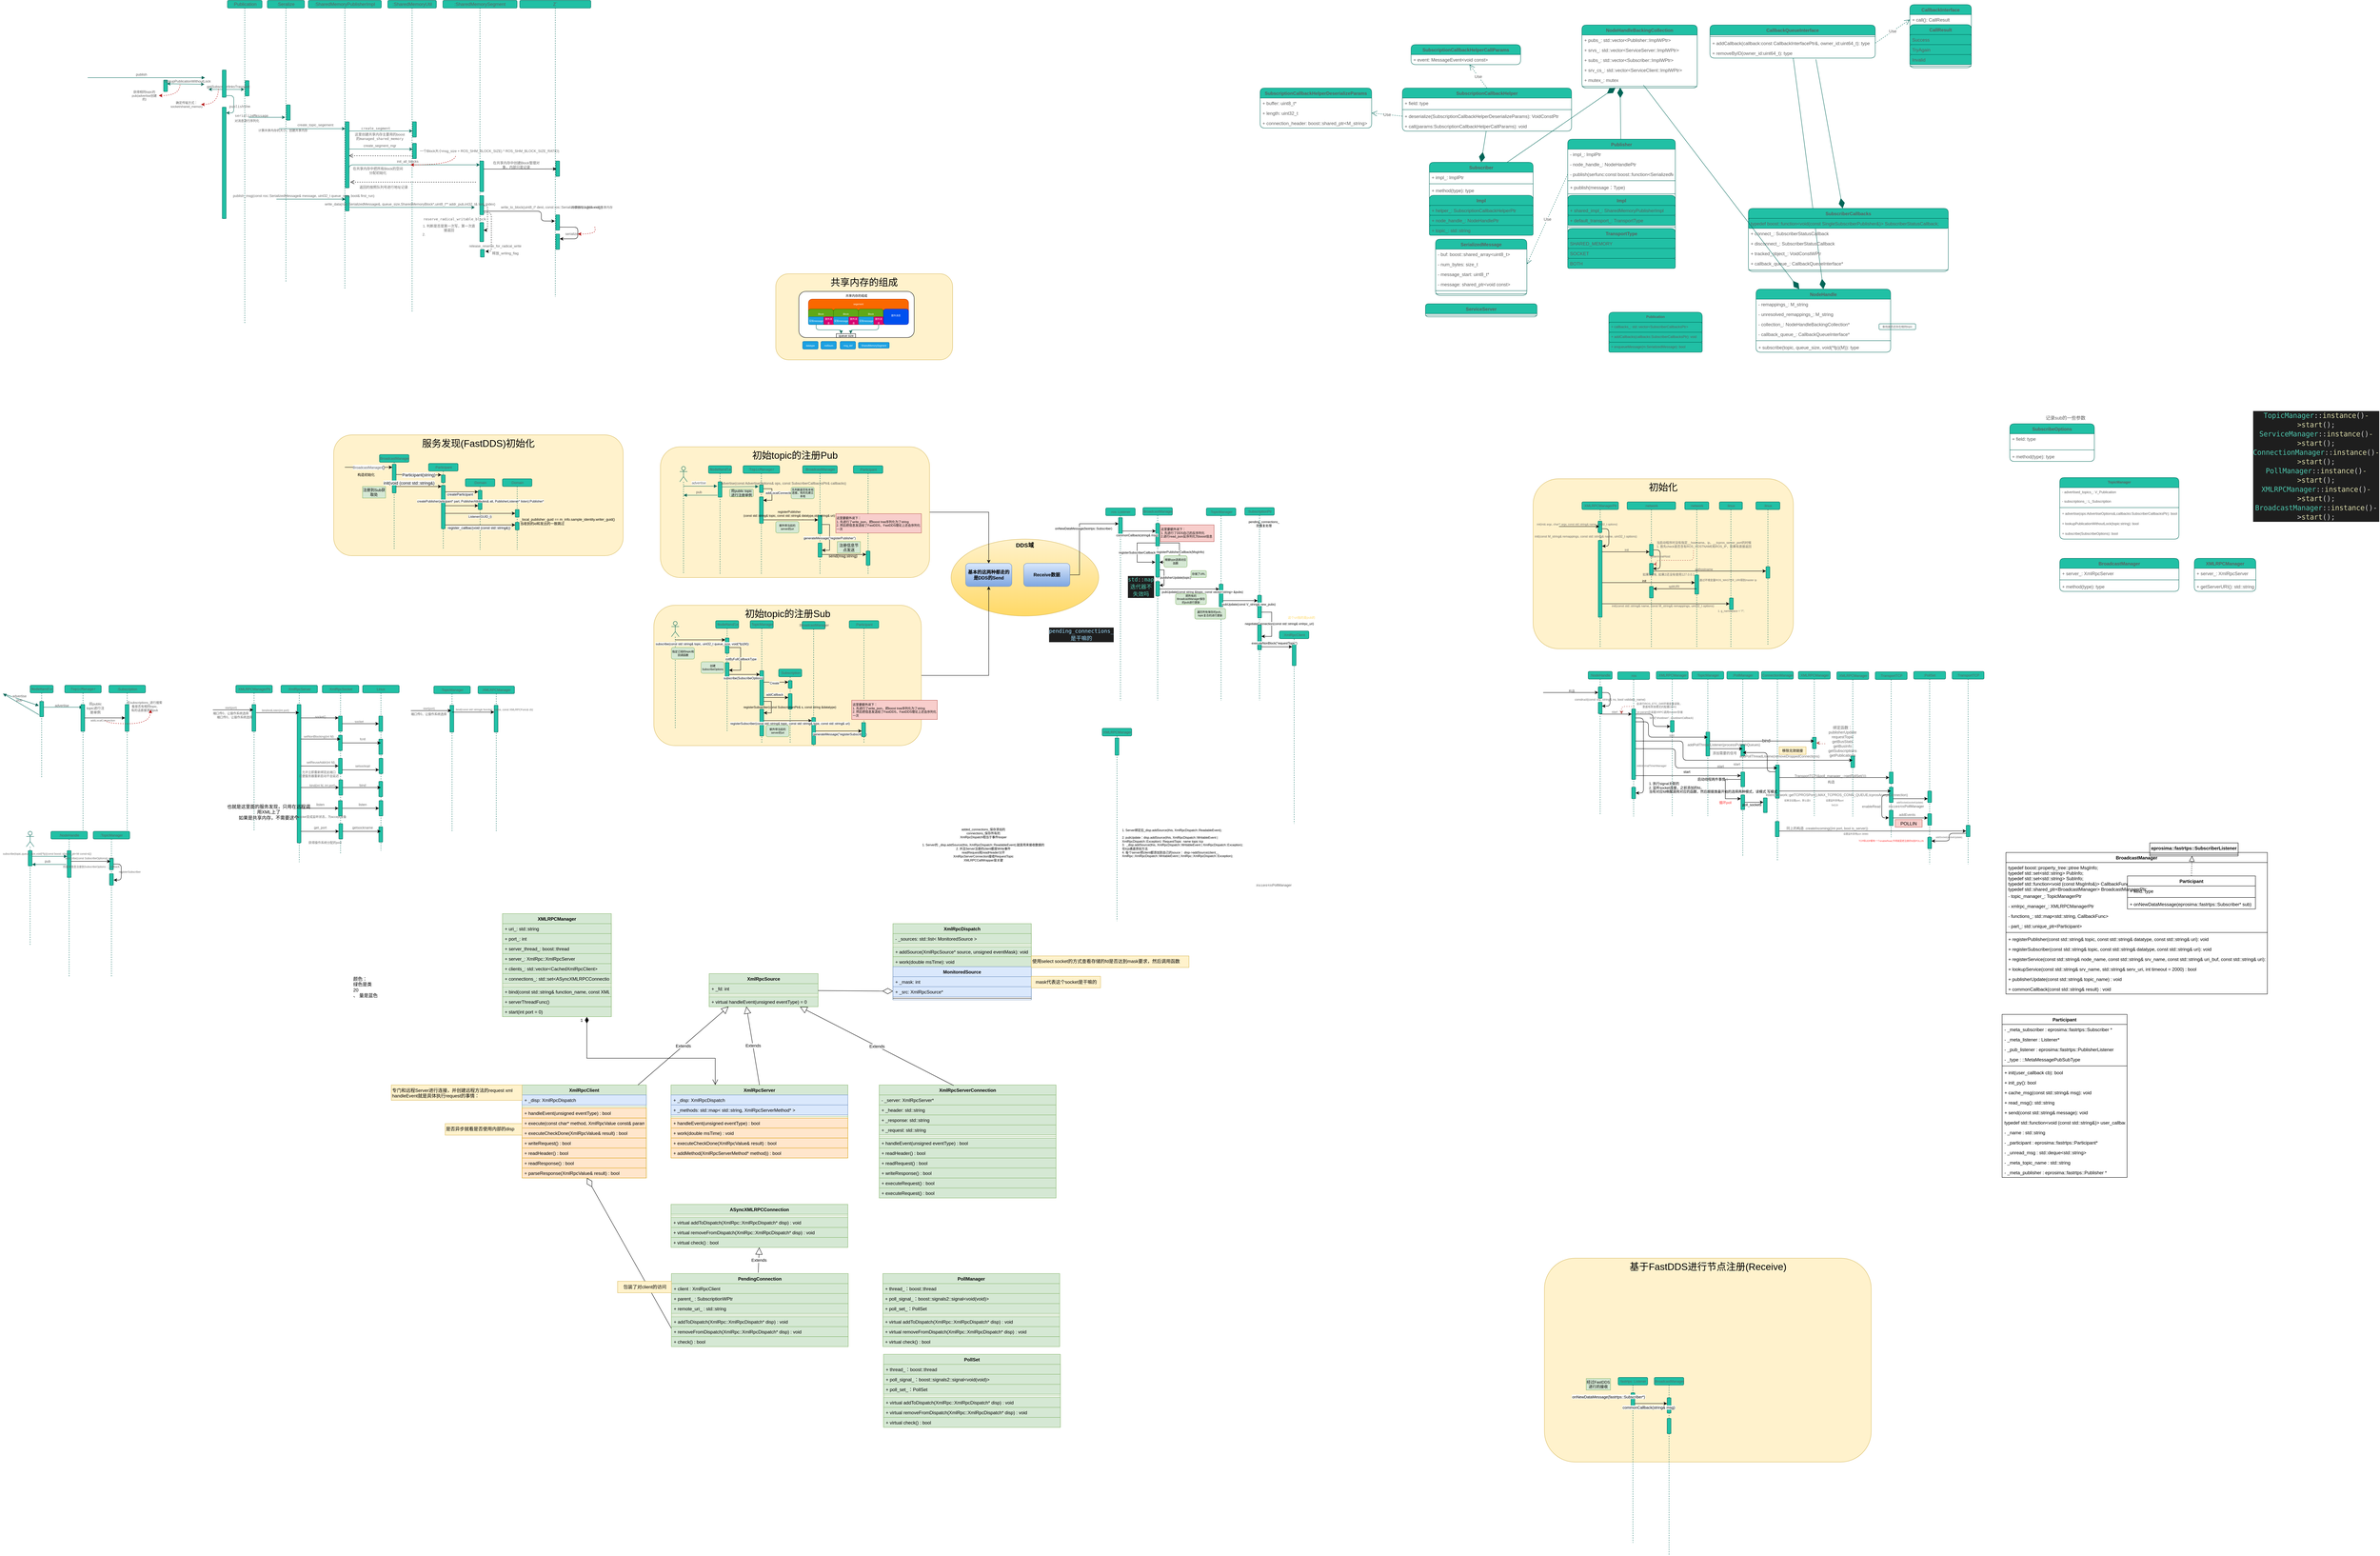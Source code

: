 <mxfile version="20.2.2" type="github">
  <diagram id="MToADi66JZhhlWnkmp-e" name="Page-1">
    <mxGraphModel dx="6384" dy="905" grid="1" gridSize="10" guides="1" tooltips="1" connect="1" arrows="1" fold="1" page="1" pageScale="1" pageWidth="827" pageHeight="1169" math="0" shadow="0">
      <root>
        <mxCell id="0" />
        <mxCell id="1" parent="0" />
        <mxCell id="V7lW8Zbr6VmkO02WSWUc-163" value="DDS域" style="ellipse;whiteSpace=wrap;html=1;fontSize=15;verticalAlign=top;fontStyle=1;fillColor=#fff2cc;gradientColor=#ffd966;strokeColor=#d6b656;" parent="1" vertex="1">
          <mxGeometry x="-2204" y="1430" width="384" height="200" as="geometry" />
        </mxCell>
        <mxCell id="V7lW8Zbr6VmkO02WSWUc-156" style="edgeStyle=orthogonalEdgeStyle;rounded=0;orthogonalLoop=1;jettySize=auto;html=0;fontSize=8;" parent="1" source="V7lW8Zbr6VmkO02WSWUc-143" target="V7lW8Zbr6VmkO02WSWUc-154" edge="1">
          <mxGeometry relative="1" as="geometry" />
        </mxCell>
        <mxCell id="V7lW8Zbr6VmkO02WSWUc-143" value="初始topic的注册Sub" style="rounded=1;whiteSpace=wrap;html=1;labelBackgroundColor=none;fontSize=25;fillColor=#fff2cc;strokeColor=#d6b656;verticalAlign=top;" parent="1" vertex="1">
          <mxGeometry x="-2977.25" y="1602" width="695.75" height="365" as="geometry" />
        </mxCell>
        <mxCell id="qe652mf7woPn_8bzL7wS-89" value="服务发现(FastDDS)初始化" style="rounded=1;whiteSpace=wrap;html=1;labelBackgroundColor=none;fontSize=25;fillColor=#fff2cc;strokeColor=#d6b656;verticalAlign=top;" parent="1" vertex="1">
          <mxGeometry x="-3810" y="1159" width="753" height="314.13" as="geometry" />
        </mxCell>
        <mxCell id="eevFdOWoKw9s9U8n2egH-73" value="初始化" style="rounded=1;whiteSpace=wrap;html=1;labelBackgroundColor=none;fontSize=25;fillColor=#fff2cc;strokeColor=#d6b656;verticalAlign=top;" parent="1" vertex="1">
          <mxGeometry x="-690" y="1273.13" width="677" height="442" as="geometry" />
        </mxCell>
        <mxCell id="o8y-r7VUPwrzjbtrSsSG-99" value="将public topic进行注册单例" style="text;html=1;strokeColor=none;fillColor=none;align=center;verticalAlign=middle;whiteSpace=wrap;rounded=1;labelBackgroundColor=none;labelBorderColor=none;fontSize=9;fontColor=#5C5C5C;" parent="1" vertex="1">
          <mxGeometry x="-4454.59" y="1860" width="50" height="20" as="geometry" />
        </mxCell>
        <mxCell id="o8y-r7VUPwrzjbtrSsSG-22" value="共享内存的组成" style="rounded=1;whiteSpace=wrap;html=1;labelBackgroundColor=none;fontSize=25;fillColor=#fff2cc;strokeColor=#d6b656;verticalAlign=top;" parent="1" vertex="1">
          <mxGeometry x="-2660" y="740" width="460" height="223.75" as="geometry" />
        </mxCell>
        <mxCell id="V7lW8Zbr6VmkO02WSWUc-155" style="edgeStyle=orthogonalEdgeStyle;rounded=0;orthogonalLoop=1;jettySize=auto;html=0;entryX=0.5;entryY=0;entryDx=0;entryDy=0;fontSize=8;" parent="1" source="o8y-r7VUPwrzjbtrSsSG-21" target="V7lW8Zbr6VmkO02WSWUc-154" edge="1">
          <mxGeometry relative="1" as="geometry" />
        </mxCell>
        <mxCell id="o8y-r7VUPwrzjbtrSsSG-21" value="初始topic的注册Pub" style="rounded=1;whiteSpace=wrap;html=1;labelBackgroundColor=none;fontSize=25;fillColor=#fff2cc;strokeColor=#d6b656;verticalAlign=top;" parent="1" vertex="1">
          <mxGeometry x="-2960" y="1190" width="700" height="340" as="geometry" />
        </mxCell>
        <mxCell id="7yC5_w0B2bvMUAVsZm6d-24" value="Publisher" style="swimlane;fontStyle=1;align=center;verticalAlign=top;childLayout=stackLayout;horizontal=1;startSize=26;horizontalStack=0;resizeParent=1;resizeParentMax=0;resizeLast=0;collapsible=1;marginBottom=0;rounded=1;fillColor=#21C0A5;strokeColor=#006658;fontColor=#5C5C5C;" parent="1" vertex="1">
          <mxGeometry x="-600" y="390" width="280" height="336" as="geometry" />
        </mxCell>
        <mxCell id="7yC5_w0B2bvMUAVsZm6d-25" value="- impl_: ImplPtr" style="text;strokeColor=none;fillColor=none;align=left;verticalAlign=top;spacingLeft=4;spacingRight=4;overflow=hidden;rotatable=0;points=[[0,0.5],[1,0.5]];portConstraint=eastwest;rounded=1;fontColor=#5C5C5C;" parent="7yC5_w0B2bvMUAVsZm6d-24" vertex="1">
          <mxGeometry y="26" width="280" height="26" as="geometry" />
        </mxCell>
        <mxCell id="7yC5_w0B2bvMUAVsZm6d-28" value="- node_handle_: NodeHandlePtr" style="text;strokeColor=none;fillColor=none;align=left;verticalAlign=top;spacingLeft=4;spacingRight=4;overflow=hidden;rotatable=0;points=[[0,0.5],[1,0.5]];portConstraint=eastwest;rounded=1;fontColor=#5C5C5C;" parent="7yC5_w0B2bvMUAVsZm6d-24" vertex="1">
          <mxGeometry y="52" width="280" height="26" as="geometry" />
        </mxCell>
        <mxCell id="7yC5_w0B2bvMUAVsZm6d-193" value="- publish(serfunc:const boost::function&lt;SerializedMessage(void)&gt;&amp;,SerializedMessage): NodeHandlePtr" style="text;strokeColor=none;fillColor=none;align=left;verticalAlign=top;spacingLeft=4;spacingRight=4;overflow=hidden;rotatable=0;points=[[0,0.5],[1,0.5]];portConstraint=eastwest;rounded=1;fontColor=#5C5C5C;" parent="7yC5_w0B2bvMUAVsZm6d-24" vertex="1">
          <mxGeometry y="78" width="280" height="26" as="geometry" />
        </mxCell>
        <mxCell id="7yC5_w0B2bvMUAVsZm6d-191" value="" style="line;strokeWidth=1;fillColor=none;align=left;verticalAlign=middle;spacingTop=-1;spacingLeft=3;spacingRight=3;rotatable=0;labelPosition=right;points=[];portConstraint=eastwest;rounded=1;strokeColor=#006658;fontColor=#5C5C5C;" parent="7yC5_w0B2bvMUAVsZm6d-24" vertex="1">
          <mxGeometry y="104" width="280" height="8" as="geometry" />
        </mxCell>
        <mxCell id="7yC5_w0B2bvMUAVsZm6d-189" value="+ publish(message：Type)" style="text;strokeColor=none;fillColor=none;align=left;verticalAlign=top;spacingLeft=4;spacingRight=4;overflow=hidden;rotatable=0;points=[[0,0.5],[1,0.5]];portConstraint=eastwest;rounded=1;fontColor=#5C5C5C;" parent="7yC5_w0B2bvMUAVsZm6d-24" vertex="1">
          <mxGeometry y="112" width="280" height="26" as="geometry" />
        </mxCell>
        <mxCell id="7yC5_w0B2bvMUAVsZm6d-26" value="" style="line;strokeWidth=1;fillColor=none;align=left;verticalAlign=middle;spacingTop=-1;spacingLeft=3;spacingRight=3;rotatable=0;labelPosition=right;points=[];portConstraint=eastwest;rounded=1;strokeColor=#006658;fontColor=#5C5C5C;" parent="7yC5_w0B2bvMUAVsZm6d-24" vertex="1">
          <mxGeometry y="138" width="280" height="8" as="geometry" />
        </mxCell>
        <mxCell id="7yC5_w0B2bvMUAVsZm6d-76" value="Impl" style="swimlane;fontStyle=1;align=center;verticalAlign=top;childLayout=stackLayout;horizontal=1;startSize=26;horizontalStack=0;resizeParent=1;resizeParentMax=0;resizeLast=0;collapsible=1;marginBottom=0;fillColor=#21C0A5;strokeColor=#006658;rounded=1;fontColor=#5C5C5C;" parent="7yC5_w0B2bvMUAVsZm6d-24" vertex="1">
          <mxGeometry y="146" width="280" height="190" as="geometry">
            <mxRectangle x="-590" y="602" width="200" height="26" as="alternateBounds" />
          </mxGeometry>
        </mxCell>
        <mxCell id="7yC5_w0B2bvMUAVsZm6d-77" value="+ shared_impl_: SharedMemoryPublisherImpl" style="text;strokeColor=#006658;fillColor=#21C0A5;align=left;verticalAlign=top;spacingLeft=4;spacingRight=4;overflow=hidden;rotatable=0;points=[[0,0.5],[1,0.5]];portConstraint=eastwest;rounded=1;fontColor=#5C5C5C;" parent="7yC5_w0B2bvMUAVsZm6d-76" vertex="1">
          <mxGeometry y="26" width="280" height="26" as="geometry" />
        </mxCell>
        <mxCell id="7yC5_w0B2bvMUAVsZm6d-80" value="+ default_transport_: TransportType" style="text;strokeColor=#006658;fillColor=#21C0A5;align=left;verticalAlign=top;spacingLeft=4;spacingRight=4;overflow=hidden;rotatable=0;points=[[0,0.5],[1,0.5]];portConstraint=eastwest;rounded=1;fontColor=#5C5C5C;" parent="7yC5_w0B2bvMUAVsZm6d-76" vertex="1">
          <mxGeometry y="52" width="280" height="26" as="geometry" />
        </mxCell>
        <mxCell id="7yC5_w0B2bvMUAVsZm6d-78" value="" style="line;strokeWidth=1;fillColor=none;align=left;verticalAlign=middle;spacingTop=-1;spacingLeft=3;spacingRight=3;rotatable=0;labelPosition=right;points=[];portConstraint=eastwest;rounded=1;strokeColor=#006658;fontColor=#5C5C5C;" parent="7yC5_w0B2bvMUAVsZm6d-76" vertex="1">
          <mxGeometry y="78" width="280" height="8" as="geometry" />
        </mxCell>
        <mxCell id="7yC5_w0B2bvMUAVsZm6d-81" value="TransportType" style="swimlane;fontStyle=1;align=center;verticalAlign=top;childLayout=stackLayout;horizontal=1;startSize=26;horizontalStack=0;resizeParent=1;resizeParentMax=0;resizeLast=0;collapsible=1;marginBottom=0;fillColor=#21C0A5;strokeColor=#006658;rounded=1;fontColor=#5C5C5C;" parent="7yC5_w0B2bvMUAVsZm6d-76" vertex="1">
          <mxGeometry y="86" width="280" height="104" as="geometry">
            <mxRectangle x="-590" y="602" width="200" height="26" as="alternateBounds" />
          </mxGeometry>
        </mxCell>
        <mxCell id="7yC5_w0B2bvMUAVsZm6d-82" value="SHARED_MEMORY" style="text;strokeColor=#006658;fillColor=#21C0A5;align=left;verticalAlign=top;spacingLeft=4;spacingRight=4;overflow=hidden;rotatable=0;points=[[0,0.5],[1,0.5]];portConstraint=eastwest;rounded=1;fontColor=#5C5C5C;" parent="7yC5_w0B2bvMUAVsZm6d-81" vertex="1">
          <mxGeometry y="26" width="280" height="26" as="geometry" />
        </mxCell>
        <mxCell id="7yC5_w0B2bvMUAVsZm6d-85" value="SOCKET" style="text;strokeColor=#006658;fillColor=#21C0A5;align=left;verticalAlign=top;spacingLeft=4;spacingRight=4;overflow=hidden;rotatable=0;points=[[0,0.5],[1,0.5]];portConstraint=eastwest;rounded=1;fontColor=#5C5C5C;" parent="7yC5_w0B2bvMUAVsZm6d-81" vertex="1">
          <mxGeometry y="52" width="280" height="26" as="geometry" />
        </mxCell>
        <mxCell id="7yC5_w0B2bvMUAVsZm6d-83" value="BOTH" style="text;strokeColor=#006658;fillColor=#21C0A5;align=left;verticalAlign=top;spacingLeft=4;spacingRight=4;overflow=hidden;rotatable=0;points=[[0,0.5],[1,0.5]];portConstraint=eastwest;rounded=1;fontColor=#5C5C5C;" parent="7yC5_w0B2bvMUAVsZm6d-81" vertex="1">
          <mxGeometry y="78" width="280" height="26" as="geometry" />
        </mxCell>
        <mxCell id="7yC5_w0B2bvMUAVsZm6d-34" value="CallbackQueueInterface" style="swimlane;fontStyle=1;align=center;verticalAlign=top;childLayout=stackLayout;horizontal=1;startSize=26;horizontalStack=0;resizeParent=1;resizeParentMax=0;resizeLast=0;collapsible=1;marginBottom=0;rounded=1;fillColor=#21C0A5;strokeColor=#006658;fontColor=#5C5C5C;" parent="1" vertex="1">
          <mxGeometry x="-230" y="93" width="430" height="86" as="geometry" />
        </mxCell>
        <mxCell id="7yC5_w0B2bvMUAVsZm6d-36" value="" style="line;strokeWidth=1;fillColor=none;align=left;verticalAlign=middle;spacingTop=-1;spacingLeft=3;spacingRight=3;rotatable=0;labelPosition=right;points=[];portConstraint=eastwest;rounded=1;strokeColor=#006658;fontColor=#5C5C5C;" parent="7yC5_w0B2bvMUAVsZm6d-34" vertex="1">
          <mxGeometry y="26" width="430" height="8" as="geometry" />
        </mxCell>
        <mxCell id="7yC5_w0B2bvMUAVsZm6d-37" value="+ addCallback(callback:const CallbackInterfacePtr&amp;, owner_id:uint64_t): type" style="text;strokeColor=none;fillColor=none;align=left;verticalAlign=top;spacingLeft=4;spacingRight=4;overflow=hidden;rotatable=0;points=[[0,0.5],[1,0.5]];portConstraint=eastwest;rounded=1;fontColor=#5C5C5C;" parent="7yC5_w0B2bvMUAVsZm6d-34" vertex="1">
          <mxGeometry y="34" width="430" height="26" as="geometry" />
        </mxCell>
        <mxCell id="7yC5_w0B2bvMUAVsZm6d-50" value="+ removeByID(owner_id:uint64_t): type" style="text;strokeColor=none;fillColor=none;align=left;verticalAlign=top;spacingLeft=4;spacingRight=4;overflow=hidden;rotatable=0;points=[[0,0.5],[1,0.5]];portConstraint=eastwest;rounded=1;fontColor=#5C5C5C;" parent="7yC5_w0B2bvMUAVsZm6d-34" vertex="1">
          <mxGeometry y="60" width="430" height="26" as="geometry" />
        </mxCell>
        <mxCell id="7yC5_w0B2bvMUAVsZm6d-39" value="CallbackInterface" style="swimlane;fontStyle=1;align=center;verticalAlign=top;childLayout=stackLayout;horizontal=1;startSize=26;horizontalStack=0;resizeParent=1;resizeParentMax=0;resizeLast=0;collapsible=1;marginBottom=0;rounded=1;fillColor=#21C0A5;strokeColor=#006658;fontColor=#5C5C5C;" parent="1" vertex="1">
          <mxGeometry x="290" y="40" width="160" height="164" as="geometry" />
        </mxCell>
        <mxCell id="7yC5_w0B2bvMUAVsZm6d-42" value="+ call(): CallResult" style="text;strokeColor=none;fillColor=none;align=left;verticalAlign=top;spacingLeft=4;spacingRight=4;overflow=hidden;rotatable=0;points=[[0,0.5],[1,0.5]];portConstraint=eastwest;rounded=1;fontColor=#5C5C5C;" parent="7yC5_w0B2bvMUAVsZm6d-39" vertex="1">
          <mxGeometry y="26" width="160" height="26" as="geometry" />
        </mxCell>
        <mxCell id="7yC5_w0B2bvMUAVsZm6d-43" value="CallResult" style="swimlane;fontStyle=1;childLayout=stackLayout;horizontal=1;startSize=26;fillColor=#21C0A5;horizontalStack=0;resizeParent=1;resizeParentMax=0;resizeLast=0;collapsible=1;marginBottom=0;strokeColor=#006658;rounded=1;fontColor=#5C5C5C;" parent="7yC5_w0B2bvMUAVsZm6d-39" vertex="1">
          <mxGeometry y="52" width="160" height="104" as="geometry" />
        </mxCell>
        <mxCell id="7yC5_w0B2bvMUAVsZm6d-44" value="Success" style="text;strokeColor=#006658;fillColor=#21C0A5;align=left;verticalAlign=top;spacingLeft=4;spacingRight=4;overflow=hidden;rotatable=0;points=[[0,0.5],[1,0.5]];portConstraint=eastwest;rounded=1;fontColor=#5C5C5C;" parent="7yC5_w0B2bvMUAVsZm6d-43" vertex="1">
          <mxGeometry y="26" width="160" height="26" as="geometry" />
        </mxCell>
        <mxCell id="7yC5_w0B2bvMUAVsZm6d-45" value="TryAgain" style="text;strokeColor=#006658;fillColor=#21C0A5;align=left;verticalAlign=top;spacingLeft=4;spacingRight=4;overflow=hidden;rotatable=0;points=[[0,0.5],[1,0.5]];portConstraint=eastwest;rounded=1;fontColor=#5C5C5C;" parent="7yC5_w0B2bvMUAVsZm6d-43" vertex="1">
          <mxGeometry y="52" width="160" height="26" as="geometry" />
        </mxCell>
        <mxCell id="7yC5_w0B2bvMUAVsZm6d-46" value="Invalid" style="text;strokeColor=#006658;fillColor=#21C0A5;align=left;verticalAlign=top;spacingLeft=4;spacingRight=4;overflow=hidden;rotatable=0;points=[[0,0.5],[1,0.5]];portConstraint=eastwest;rounded=1;fontColor=#5C5C5C;" parent="7yC5_w0B2bvMUAVsZm6d-43" vertex="1">
          <mxGeometry y="78" width="160" height="26" as="geometry" />
        </mxCell>
        <mxCell id="7yC5_w0B2bvMUAVsZm6d-41" value="" style="line;strokeWidth=1;fillColor=none;align=left;verticalAlign=middle;spacingTop=-1;spacingLeft=3;spacingRight=3;rotatable=0;labelPosition=right;points=[];portConstraint=eastwest;rounded=1;strokeColor=#006658;fontColor=#5C5C5C;" parent="7yC5_w0B2bvMUAVsZm6d-39" vertex="1">
          <mxGeometry y="156" width="160" height="8" as="geometry" />
        </mxCell>
        <mxCell id="7yC5_w0B2bvMUAVsZm6d-49" value="Use" style="endArrow=open;endSize=12;dashed=1;html=1;rounded=1;exitX=1;exitY=0.5;exitDx=0;exitDy=0;entryX=0;entryY=0.5;entryDx=0;entryDy=0;strokeColor=#006658;fontColor=#5C5C5C;" parent="1" source="7yC5_w0B2bvMUAVsZm6d-37" target="7yC5_w0B2bvMUAVsZm6d-42" edge="1">
          <mxGeometry width="160" relative="1" as="geometry">
            <mxPoint x="90" y="310" as="sourcePoint" />
            <mxPoint x="250" y="310" as="targetPoint" />
          </mxGeometry>
        </mxCell>
        <mxCell id="7yC5_w0B2bvMUAVsZm6d-51" value="NodeHandle" style="swimlane;fontStyle=1;align=center;verticalAlign=top;childLayout=stackLayout;horizontal=1;startSize=26;horizontalStack=0;resizeParent=1;resizeParentMax=0;resizeLast=0;collapsible=1;marginBottom=0;rounded=1;fillColor=#21C0A5;strokeColor=#006658;fontColor=#5C5C5C;" parent="1" vertex="1">
          <mxGeometry x="-110" y="780" width="350" height="164" as="geometry" />
        </mxCell>
        <mxCell id="7yC5_w0B2bvMUAVsZm6d-56" value="- remappings_: M_string" style="text;strokeColor=none;fillColor=none;align=left;verticalAlign=top;spacingLeft=4;spacingRight=4;overflow=hidden;rotatable=0;points=[[0,0.5],[1,0.5]];portConstraint=eastwest;rounded=1;fontColor=#5C5C5C;" parent="7yC5_w0B2bvMUAVsZm6d-51" vertex="1">
          <mxGeometry y="26" width="350" height="26" as="geometry" />
        </mxCell>
        <mxCell id="7yC5_w0B2bvMUAVsZm6d-57" value="- unresolved_remappings_: M_string" style="text;strokeColor=none;fillColor=none;align=left;verticalAlign=top;spacingLeft=4;spacingRight=4;overflow=hidden;rotatable=0;points=[[0,0.5],[1,0.5]];portConstraint=eastwest;rounded=1;fontColor=#5C5C5C;" parent="7yC5_w0B2bvMUAVsZm6d-51" vertex="1">
          <mxGeometry y="52" width="350" height="26" as="geometry" />
        </mxCell>
        <mxCell id="7yC5_w0B2bvMUAVsZm6d-58" value="- collection_: NodeHandleBackingCollection*" style="text;strokeColor=none;fillColor=none;align=left;verticalAlign=top;spacingLeft=4;spacingRight=4;overflow=hidden;rotatable=0;points=[[0,0.5],[1,0.5]];portConstraint=eastwest;rounded=1;fontColor=#5C5C5C;" parent="7yC5_w0B2bvMUAVsZm6d-51" vertex="1">
          <mxGeometry y="78" width="350" height="26" as="geometry" />
        </mxCell>
        <mxCell id="7yC5_w0B2bvMUAVsZm6d-59" value="- callback_queue_: CallbackQueueInterface*" style="text;strokeColor=none;fillColor=none;align=left;verticalAlign=top;spacingLeft=4;spacingRight=4;overflow=hidden;rotatable=0;points=[[0,0.5],[1,0.5]];portConstraint=eastwest;rounded=1;fontColor=#5C5C5C;" parent="7yC5_w0B2bvMUAVsZm6d-51" vertex="1">
          <mxGeometry y="104" width="350" height="26" as="geometry" />
        </mxCell>
        <mxCell id="7yC5_w0B2bvMUAVsZm6d-53" value="" style="line;strokeWidth=1;fillColor=none;align=left;verticalAlign=middle;spacingTop=-1;spacingLeft=3;spacingRight=3;rotatable=0;labelPosition=right;points=[];portConstraint=eastwest;rounded=1;strokeColor=#006658;fontColor=#5C5C5C;" parent="7yC5_w0B2bvMUAVsZm6d-51" vertex="1">
          <mxGeometry y="130" width="350" height="8" as="geometry" />
        </mxCell>
        <mxCell id="7yC5_w0B2bvMUAVsZm6d-54" value="+ subscribe(topic, queue_size, void(*fp)(M)): type" style="text;strokeColor=none;fillColor=none;align=left;verticalAlign=top;spacingLeft=4;spacingRight=4;overflow=hidden;rotatable=0;points=[[0,0.5],[1,0.5]];portConstraint=eastwest;rounded=1;fontColor=#5C5C5C;" parent="7yC5_w0B2bvMUAVsZm6d-51" vertex="1">
          <mxGeometry y="138" width="350" height="26" as="geometry" />
        </mxCell>
        <mxCell id="7yC5_w0B2bvMUAVsZm6d-60" value="NodeHandleBackingCollection" style="swimlane;fontStyle=1;align=center;verticalAlign=top;childLayout=stackLayout;horizontal=1;startSize=26;horizontalStack=0;resizeParent=1;resizeParentMax=0;resizeLast=0;collapsible=1;marginBottom=0;rounded=1;fillColor=#21C0A5;strokeColor=#006658;fontColor=#5C5C5C;" parent="1" vertex="1">
          <mxGeometry x="-563" y="93" width="300" height="164" as="geometry" />
        </mxCell>
        <mxCell id="7yC5_w0B2bvMUAVsZm6d-61" value="+ pubs_: std::vector&lt;Publisher::ImplWPtr&gt;" style="text;strokeColor=none;fillColor=none;align=left;verticalAlign=top;spacingLeft=4;spacingRight=4;overflow=hidden;rotatable=0;points=[[0,0.5],[1,0.5]];portConstraint=eastwest;rounded=1;fontColor=#5C5C5C;" parent="7yC5_w0B2bvMUAVsZm6d-60" vertex="1">
          <mxGeometry y="26" width="300" height="26" as="geometry" />
        </mxCell>
        <mxCell id="7yC5_w0B2bvMUAVsZm6d-64" value="+ srvs_: std::vector&lt;ServiceServer::ImplWPtr&gt;" style="text;strokeColor=none;fillColor=none;align=left;verticalAlign=top;spacingLeft=4;spacingRight=4;overflow=hidden;rotatable=0;points=[[0,0.5],[1,0.5]];portConstraint=eastwest;rounded=1;fontColor=#5C5C5C;" parent="7yC5_w0B2bvMUAVsZm6d-60" vertex="1">
          <mxGeometry y="52" width="300" height="26" as="geometry" />
        </mxCell>
        <mxCell id="7yC5_w0B2bvMUAVsZm6d-65" value="+ subs_: std::vector&lt;Subscriber::ImplWPtr&gt;" style="text;strokeColor=none;fillColor=none;align=left;verticalAlign=top;spacingLeft=4;spacingRight=4;overflow=hidden;rotatable=0;points=[[0,0.5],[1,0.5]];portConstraint=eastwest;rounded=1;fontColor=#5C5C5C;" parent="7yC5_w0B2bvMUAVsZm6d-60" vertex="1">
          <mxGeometry y="78" width="300" height="26" as="geometry" />
        </mxCell>
        <mxCell id="7yC5_w0B2bvMUAVsZm6d-66" value="+ srv_cs_: std::vector&lt;ServiceClient::ImplWPtr&gt;" style="text;strokeColor=none;fillColor=none;align=left;verticalAlign=top;spacingLeft=4;spacingRight=4;overflow=hidden;rotatable=0;points=[[0,0.5],[1,0.5]];portConstraint=eastwest;rounded=1;fontColor=#5C5C5C;" parent="7yC5_w0B2bvMUAVsZm6d-60" vertex="1">
          <mxGeometry y="104" width="300" height="26" as="geometry" />
        </mxCell>
        <mxCell id="7yC5_w0B2bvMUAVsZm6d-72" value="+ mutex_: mutex" style="text;strokeColor=none;fillColor=none;align=left;verticalAlign=top;spacingLeft=4;spacingRight=4;overflow=hidden;rotatable=0;points=[[0,0.5],[1,0.5]];portConstraint=eastwest;rounded=1;fontColor=#5C5C5C;" parent="7yC5_w0B2bvMUAVsZm6d-60" vertex="1">
          <mxGeometry y="130" width="300" height="26" as="geometry" />
        </mxCell>
        <mxCell id="7yC5_w0B2bvMUAVsZm6d-62" value="" style="line;strokeWidth=1;fillColor=none;align=left;verticalAlign=middle;spacingTop=-1;spacingLeft=3;spacingRight=3;rotatable=0;labelPosition=right;points=[];portConstraint=eastwest;rounded=1;strokeColor=#006658;fontColor=#5C5C5C;" parent="7yC5_w0B2bvMUAVsZm6d-60" vertex="1">
          <mxGeometry y="156" width="300" height="8" as="geometry" />
        </mxCell>
        <mxCell id="7yC5_w0B2bvMUAVsZm6d-74" value="" style="endArrow=diamondThin;endFill=1;endSize=24;html=1;rounded=1;entryX=0.5;entryY=0;entryDx=0;entryDy=0;strokeColor=#006658;fontColor=#5C5C5C;" parent="1" source="7yC5_w0B2bvMUAVsZm6d-50" target="7yC5_w0B2bvMUAVsZm6d-51" edge="1">
          <mxGeometry width="160" relative="1" as="geometry">
            <mxPoint x="-530" y="310" as="sourcePoint" />
            <mxPoint x="-370" y="310" as="targetPoint" />
          </mxGeometry>
        </mxCell>
        <mxCell id="7yC5_w0B2bvMUAVsZm6d-86" value="SubscriberCallbacks" style="swimlane;fontStyle=1;align=center;verticalAlign=top;childLayout=stackLayout;horizontal=1;startSize=26;horizontalStack=0;resizeParent=1;resizeParentMax=0;resizeLast=0;collapsible=1;marginBottom=0;rounded=1;fillColor=#21C0A5;strokeColor=#006658;fontColor=#5C5C5C;" parent="1" vertex="1">
          <mxGeometry x="-130" y="570" width="520" height="164" as="geometry" />
        </mxCell>
        <mxCell id="7yC5_w0B2bvMUAVsZm6d-87" value="typedef boost::function&lt;void(const SingleSubscriberPublisher&amp;)&gt; SubscriberStatusCallback;" style="text;strokeColor=#006658;fillColor=#21C0A5;align=left;verticalAlign=top;spacingLeft=4;spacingRight=4;overflow=hidden;rotatable=0;points=[[0,0.5],[1,0.5]];portConstraint=eastwest;rounded=1;fontColor=#5C5C5C;" parent="7yC5_w0B2bvMUAVsZm6d-86" vertex="1">
          <mxGeometry y="26" width="520" height="26" as="geometry" />
        </mxCell>
        <mxCell id="7yC5_w0B2bvMUAVsZm6d-92" value="+ connect_: SubscriberStatusCallback" style="text;strokeColor=none;fillColor=none;align=left;verticalAlign=top;spacingLeft=4;spacingRight=4;overflow=hidden;rotatable=0;points=[[0,0.5],[1,0.5]];portConstraint=eastwest;rounded=1;fontColor=#5C5C5C;" parent="7yC5_w0B2bvMUAVsZm6d-86" vertex="1">
          <mxGeometry y="52" width="520" height="26" as="geometry" />
        </mxCell>
        <mxCell id="7yC5_w0B2bvMUAVsZm6d-93" value="+ disconnect_: SubscriberStatusCallback" style="text;strokeColor=none;fillColor=none;align=left;verticalAlign=top;spacingLeft=4;spacingRight=4;overflow=hidden;rotatable=0;points=[[0,0.5],[1,0.5]];portConstraint=eastwest;rounded=1;fontColor=#5C5C5C;" parent="7yC5_w0B2bvMUAVsZm6d-86" vertex="1">
          <mxGeometry y="78" width="520" height="26" as="geometry" />
        </mxCell>
        <mxCell id="7yC5_w0B2bvMUAVsZm6d-94" value="+ tracked_object_: VoidConstWPtr" style="text;strokeColor=none;fillColor=none;align=left;verticalAlign=top;spacingLeft=4;spacingRight=4;overflow=hidden;rotatable=0;points=[[0,0.5],[1,0.5]];portConstraint=eastwest;rounded=1;fontColor=#5C5C5C;" parent="7yC5_w0B2bvMUAVsZm6d-86" vertex="1">
          <mxGeometry y="104" width="520" height="26" as="geometry" />
        </mxCell>
        <mxCell id="7yC5_w0B2bvMUAVsZm6d-96" value="+ callback_queue_: CallbackQueueInterface*" style="text;strokeColor=none;fillColor=none;align=left;verticalAlign=top;spacingLeft=4;spacingRight=4;overflow=hidden;rotatable=0;points=[[0,0.5],[1,0.5]];portConstraint=eastwest;rounded=1;fontColor=#5C5C5C;" parent="7yC5_w0B2bvMUAVsZm6d-86" vertex="1">
          <mxGeometry y="130" width="520" height="26" as="geometry" />
        </mxCell>
        <mxCell id="7yC5_w0B2bvMUAVsZm6d-88" value="" style="line;strokeWidth=1;fillColor=none;align=left;verticalAlign=middle;spacingTop=-1;spacingLeft=3;spacingRight=3;rotatable=0;labelPosition=right;points=[];portConstraint=eastwest;rounded=1;strokeColor=#006658;fontColor=#5C5C5C;" parent="7yC5_w0B2bvMUAVsZm6d-86" vertex="1">
          <mxGeometry y="156" width="520" height="8" as="geometry" />
        </mxCell>
        <mxCell id="7yC5_w0B2bvMUAVsZm6d-97" value="" style="endArrow=diamondThin;endFill=1;endSize=24;html=1;rounded=1;exitX=0.641;exitY=1.115;exitDx=0;exitDy=0;exitPerimeter=0;strokeColor=#006658;fontColor=#5C5C5C;" parent="1" source="7yC5_w0B2bvMUAVsZm6d-50" target="7yC5_w0B2bvMUAVsZm6d-86" edge="1">
          <mxGeometry width="160" relative="1" as="geometry">
            <mxPoint x="-13.711" y="189.0" as="sourcePoint" />
            <mxPoint x="-135" y="370" as="targetPoint" />
          </mxGeometry>
        </mxCell>
        <mxCell id="7yC5_w0B2bvMUAVsZm6d-99" value="ServiceServer" style="swimlane;fontStyle=1;align=center;verticalAlign=top;childLayout=stackLayout;horizontal=1;startSize=26;horizontalStack=0;resizeParent=1;resizeParentMax=0;resizeLast=0;collapsible=1;marginBottom=0;rounded=1;fillColor=#21C0A5;strokeColor=#006658;fontColor=#5C5C5C;" parent="1" vertex="1">
          <mxGeometry x="-970" y="818" width="290" height="34" as="geometry" />
        </mxCell>
        <mxCell id="7yC5_w0B2bvMUAVsZm6d-101" value="" style="line;strokeWidth=1;fillColor=none;align=left;verticalAlign=middle;spacingTop=-1;spacingLeft=3;spacingRight=3;rotatable=0;labelPosition=right;points=[];portConstraint=eastwest;rounded=1;strokeColor=#006658;fontColor=#5C5C5C;" parent="7yC5_w0B2bvMUAVsZm6d-99" vertex="1">
          <mxGeometry y="26" width="290" height="8" as="geometry" />
        </mxCell>
        <mxCell id="7yC5_w0B2bvMUAVsZm6d-112" value="Subscriber" style="swimlane;fontStyle=1;align=center;verticalAlign=top;childLayout=stackLayout;horizontal=1;startSize=26;horizontalStack=0;resizeParent=1;resizeParentMax=0;resizeLast=0;collapsible=1;marginBottom=0;rounded=1;fillColor=#21C0A5;strokeColor=#006658;fontColor=#5C5C5C;" parent="1" vertex="1">
          <mxGeometry x="-960" y="450" width="270" height="190" as="geometry" />
        </mxCell>
        <mxCell id="7yC5_w0B2bvMUAVsZm6d-113" value="+ impl_: ImplPtr" style="text;strokeColor=none;fillColor=none;align=left;verticalAlign=top;spacingLeft=4;spacingRight=4;overflow=hidden;rotatable=0;points=[[0,0.5],[1,0.5]];portConstraint=eastwest;rounded=1;fontColor=#5C5C5C;" parent="7yC5_w0B2bvMUAVsZm6d-112" vertex="1">
          <mxGeometry y="26" width="270" height="26" as="geometry" />
        </mxCell>
        <mxCell id="7yC5_w0B2bvMUAVsZm6d-114" value="" style="line;strokeWidth=1;fillColor=none;align=left;verticalAlign=middle;spacingTop=-1;spacingLeft=3;spacingRight=3;rotatable=0;labelPosition=right;points=[];portConstraint=eastwest;rounded=1;strokeColor=#006658;fontColor=#5C5C5C;" parent="7yC5_w0B2bvMUAVsZm6d-112" vertex="1">
          <mxGeometry y="52" width="270" height="8" as="geometry" />
        </mxCell>
        <mxCell id="7yC5_w0B2bvMUAVsZm6d-115" value="+ method(type): type" style="text;strokeColor=none;fillColor=none;align=left;verticalAlign=top;spacingLeft=4;spacingRight=4;overflow=hidden;rotatable=0;points=[[0,0.5],[1,0.5]];portConstraint=eastwest;rounded=1;fontColor=#5C5C5C;" parent="7yC5_w0B2bvMUAVsZm6d-112" vertex="1">
          <mxGeometry y="60" width="270" height="26" as="geometry" />
        </mxCell>
        <mxCell id="7yC5_w0B2bvMUAVsZm6d-116" value="Impl" style="swimlane;fontStyle=1;align=center;verticalAlign=top;childLayout=stackLayout;horizontal=1;startSize=26;horizontalStack=0;resizeParent=1;resizeParentMax=0;resizeLast=0;collapsible=1;marginBottom=0;fillColor=#21C0A5;strokeColor=#006658;rounded=1;fontColor=#5C5C5C;" parent="7yC5_w0B2bvMUAVsZm6d-112" vertex="1">
          <mxGeometry y="86" width="270" height="104" as="geometry">
            <mxRectangle x="-590" y="602" width="200" height="26" as="alternateBounds" />
          </mxGeometry>
        </mxCell>
        <mxCell id="7yC5_w0B2bvMUAVsZm6d-117" value="+ helper_: SubscriptionCallbackHelperPtr" style="text;strokeColor=#006658;fillColor=#21C0A5;align=left;verticalAlign=top;spacingLeft=4;spacingRight=4;overflow=hidden;rotatable=0;points=[[0,0.5],[1,0.5]];portConstraint=eastwest;rounded=1;fontColor=#5C5C5C;" parent="7yC5_w0B2bvMUAVsZm6d-116" vertex="1">
          <mxGeometry y="26" width="270" height="26" as="geometry" />
        </mxCell>
        <mxCell id="7yC5_w0B2bvMUAVsZm6d-118" value="+ node_handle_: NodeHandlePtr" style="text;strokeColor=#006658;fillColor=#21C0A5;align=left;verticalAlign=top;spacingLeft=4;spacingRight=4;overflow=hidden;rotatable=0;points=[[0,0.5],[1,0.5]];portConstraint=eastwest;rounded=1;fontColor=#5C5C5C;" parent="7yC5_w0B2bvMUAVsZm6d-116" vertex="1">
          <mxGeometry y="52" width="270" height="26" as="geometry" />
        </mxCell>
        <mxCell id="7yC5_w0B2bvMUAVsZm6d-142" value="+ topic_: std::string" style="text;strokeColor=#006658;fillColor=#21C0A5;align=left;verticalAlign=top;spacingLeft=4;spacingRight=4;overflow=hidden;rotatable=0;points=[[0,0.5],[1,0.5]];portConstraint=eastwest;rounded=1;fontColor=#5C5C5C;" parent="7yC5_w0B2bvMUAVsZm6d-116" vertex="1">
          <mxGeometry y="78" width="270" height="26" as="geometry" />
        </mxCell>
        <mxCell id="7yC5_w0B2bvMUAVsZm6d-125" value="SubscriptionCallbackHelper" style="swimlane;fontStyle=1;align=center;verticalAlign=top;childLayout=stackLayout;horizontal=1;startSize=26;horizontalStack=0;resizeParent=1;resizeParentMax=0;resizeLast=0;collapsible=1;marginBottom=0;rounded=1;fillColor=#21C0A5;strokeColor=#006658;fontColor=#5C5C5C;" parent="1" vertex="1">
          <mxGeometry x="-1030" y="257" width="440" height="112" as="geometry" />
        </mxCell>
        <mxCell id="7yC5_w0B2bvMUAVsZm6d-126" value="+ field: type" style="text;strokeColor=none;fillColor=none;align=left;verticalAlign=top;spacingLeft=4;spacingRight=4;overflow=hidden;rotatable=0;points=[[0,0.5],[1,0.5]];portConstraint=eastwest;rounded=1;fontColor=#5C5C5C;" parent="7yC5_w0B2bvMUAVsZm6d-125" vertex="1">
          <mxGeometry y="26" width="440" height="26" as="geometry" />
        </mxCell>
        <mxCell id="7yC5_w0B2bvMUAVsZm6d-127" value="" style="line;strokeWidth=1;fillColor=none;align=left;verticalAlign=middle;spacingTop=-1;spacingLeft=3;spacingRight=3;rotatable=0;labelPosition=right;points=[];portConstraint=eastwest;rounded=1;strokeColor=#006658;fontColor=#5C5C5C;" parent="7yC5_w0B2bvMUAVsZm6d-125" vertex="1">
          <mxGeometry y="52" width="440" height="8" as="geometry" />
        </mxCell>
        <mxCell id="7yC5_w0B2bvMUAVsZm6d-139" value="+ deserialize(SubscriptionCallbackHelperDeserializeParams): VoidConstPtr" style="text;strokeColor=none;fillColor=none;align=left;verticalAlign=top;spacingLeft=4;spacingRight=4;overflow=hidden;rotatable=0;points=[[0,0.5],[1,0.5]];portConstraint=eastwest;rounded=1;fontColor=#5C5C5C;" parent="7yC5_w0B2bvMUAVsZm6d-125" vertex="1">
          <mxGeometry y="60" width="440" height="26" as="geometry" />
        </mxCell>
        <mxCell id="7yC5_w0B2bvMUAVsZm6d-128" value="+ call(params:SubscriptionCallbackHelperCallParams): void" style="text;strokeColor=none;fillColor=none;align=left;verticalAlign=top;spacingLeft=4;spacingRight=4;overflow=hidden;rotatable=0;points=[[0,0.5],[1,0.5]];portConstraint=eastwest;rounded=1;fontColor=#5C5C5C;" parent="7yC5_w0B2bvMUAVsZm6d-125" vertex="1">
          <mxGeometry y="86" width="440" height="26" as="geometry" />
        </mxCell>
        <mxCell id="7yC5_w0B2bvMUAVsZm6d-129" value="SubscriptionCallbackHelperCallParams" style="swimlane;fontStyle=1;align=center;verticalAlign=top;childLayout=stackLayout;horizontal=1;startSize=26;horizontalStack=0;resizeParent=1;resizeParentMax=0;resizeLast=0;collapsible=1;marginBottom=0;rounded=1;fillColor=#21C0A5;strokeColor=#006658;fontColor=#5C5C5C;" parent="1" vertex="1">
          <mxGeometry x="-1007.5" y="144" width="285" height="52" as="geometry" />
        </mxCell>
        <mxCell id="7yC5_w0B2bvMUAVsZm6d-130" value="+ event: MessageEvent&lt;void const&gt;" style="text;strokeColor=none;fillColor=none;align=left;verticalAlign=top;spacingLeft=4;spacingRight=4;overflow=hidden;rotatable=0;points=[[0,0.5],[1,0.5]];portConstraint=eastwest;rounded=1;fontColor=#5C5C5C;" parent="7yC5_w0B2bvMUAVsZm6d-129" vertex="1">
          <mxGeometry y="26" width="285" height="26" as="geometry" />
        </mxCell>
        <mxCell id="7yC5_w0B2bvMUAVsZm6d-133" value="SubscriptionCallbackHelperDeserializeParams" style="swimlane;fontStyle=1;align=center;verticalAlign=top;childLayout=stackLayout;horizontal=1;startSize=26;horizontalStack=0;resizeParent=1;resizeParentMax=0;resizeLast=0;collapsible=1;marginBottom=0;rounded=1;fillColor=#21C0A5;strokeColor=#006658;fontColor=#5C5C5C;" parent="1" vertex="1">
          <mxGeometry x="-1400" y="257" width="290" height="104" as="geometry" />
        </mxCell>
        <mxCell id="7yC5_w0B2bvMUAVsZm6d-134" value="+ buffer: uint8_t*" style="text;strokeColor=none;fillColor=none;align=left;verticalAlign=top;spacingLeft=4;spacingRight=4;overflow=hidden;rotatable=0;points=[[0,0.5],[1,0.5]];portConstraint=eastwest;rounded=1;fontColor=#5C5C5C;" parent="7yC5_w0B2bvMUAVsZm6d-133" vertex="1">
          <mxGeometry y="26" width="290" height="26" as="geometry" />
        </mxCell>
        <mxCell id="7yC5_w0B2bvMUAVsZm6d-137" value="+ length: uint32_t" style="text;strokeColor=none;fillColor=none;align=left;verticalAlign=top;spacingLeft=4;spacingRight=4;overflow=hidden;rotatable=0;points=[[0,0.5],[1,0.5]];portConstraint=eastwest;rounded=1;fontColor=#5C5C5C;" parent="7yC5_w0B2bvMUAVsZm6d-133" vertex="1">
          <mxGeometry y="52" width="290" height="26" as="geometry" />
        </mxCell>
        <mxCell id="7yC5_w0B2bvMUAVsZm6d-138" value="+ connection_header: boost::shared_ptr&lt;M_string&gt;" style="text;strokeColor=none;fillColor=none;align=left;verticalAlign=top;spacingLeft=4;spacingRight=4;overflow=hidden;rotatable=0;points=[[0,0.5],[1,0.5]];portConstraint=eastwest;rounded=1;fontColor=#5C5C5C;" parent="7yC5_w0B2bvMUAVsZm6d-133" vertex="1">
          <mxGeometry y="78" width="290" height="26" as="geometry" />
        </mxCell>
        <mxCell id="7yC5_w0B2bvMUAVsZm6d-140" value="Use" style="endArrow=open;endSize=12;dashed=1;html=1;rounded=1;entryX=1;entryY=0.5;entryDx=0;entryDy=0;exitX=0;exitY=0.5;exitDx=0;exitDy=0;strokeColor=#006658;fontColor=#5C5C5C;" parent="1" source="7yC5_w0B2bvMUAVsZm6d-139" target="7yC5_w0B2bvMUAVsZm6d-137" edge="1">
          <mxGeometry width="160" relative="1" as="geometry">
            <mxPoint x="-1240" y="430" as="sourcePoint" />
            <mxPoint x="-1080" y="430" as="targetPoint" />
          </mxGeometry>
        </mxCell>
        <mxCell id="7yC5_w0B2bvMUAVsZm6d-141" value="Use" style="endArrow=open;endSize=12;dashed=1;html=1;rounded=1;exitX=0.5;exitY=0;exitDx=0;exitDy=0;strokeColor=#006658;fontColor=#5C5C5C;" parent="1" source="7yC5_w0B2bvMUAVsZm6d-125" target="7yC5_w0B2bvMUAVsZm6d-130" edge="1">
          <mxGeometry width="160" relative="1" as="geometry">
            <mxPoint x="-1020" y="340" as="sourcePoint" />
            <mxPoint x="-1120.0" y="332.0" as="targetPoint" />
          </mxGeometry>
        </mxCell>
        <mxCell id="7yC5_w0B2bvMUAVsZm6d-143" value="" style="endArrow=diamondThin;endFill=1;endSize=24;html=1;rounded=1;entryX=0.5;entryY=0;entryDx=0;entryDy=0;strokeColor=#006658;fontColor=#5C5C5C;" parent="1" source="7yC5_w0B2bvMUAVsZm6d-128" target="7yC5_w0B2bvMUAVsZm6d-112" edge="1">
          <mxGeometry width="160" relative="1" as="geometry">
            <mxPoint x="-478" y="267" as="sourcePoint" />
            <mxPoint x="-478.982" y="400" as="targetPoint" />
          </mxGeometry>
        </mxCell>
        <mxCell id="7yC5_w0B2bvMUAVsZm6d-144" value="" style="endArrow=diamondThin;endFill=1;endSize=24;html=1;rounded=1;entryX=0.291;entryY=0.868;entryDx=0;entryDy=0;entryPerimeter=0;exitX=0.75;exitY=0;exitDx=0;exitDy=0;strokeColor=#006658;fontColor=#5C5C5C;" parent="1" source="7yC5_w0B2bvMUAVsZm6d-112" target="7yC5_w0B2bvMUAVsZm6d-62" edge="1">
          <mxGeometry width="160" relative="1" as="geometry">
            <mxPoint x="-802.074" y="379" as="sourcePoint" />
            <mxPoint x="-815" y="460" as="targetPoint" />
          </mxGeometry>
        </mxCell>
        <mxCell id="7yC5_w0B2bvMUAVsZm6d-145" value="" style="endArrow=diamondThin;endFill=1;endSize=24;html=1;rounded=1;entryX=0.332;entryY=0.868;entryDx=0;entryDy=0;entryPerimeter=0;strokeColor=#006658;fontColor=#5C5C5C;" parent="1" source="7yC5_w0B2bvMUAVsZm6d-24" target="7yC5_w0B2bvMUAVsZm6d-62" edge="1">
          <mxGeometry width="160" relative="1" as="geometry">
            <mxPoint x="-747.5" y="460" as="sourcePoint" />
            <mxPoint x="-465.7" y="265.944" as="targetPoint" />
          </mxGeometry>
        </mxCell>
        <mxCell id="7yC5_w0B2bvMUAVsZm6d-155" value=":&lt;span style=&quot;font-family: &amp;quot;droid sans mono&amp;quot;, &amp;quot;monospace&amp;quot;, monospace; font-size: 9px;&quot;&gt;&lt;font style=&quot;font-size: 9px;&quot;&gt;NodeHandle&lt;/font&gt;&lt;/span&gt;" style="shape=umlLifeline;perimeter=lifelinePerimeter;whiteSpace=wrap;html=1;container=1;collapsible=0;recursiveResize=0;outlineConnect=0;fontColor=#5C5C5C;fontSize=9;size=20;fillColor=#21C0A5;rounded=1;strokeColor=#006658;" parent="1" vertex="1">
          <mxGeometry x="-2835" y="1239" width="60" height="281" as="geometry" />
        </mxCell>
        <mxCell id="7yC5_w0B2bvMUAVsZm6d-158" value=":&lt;span style=&quot;font-family: &amp;quot;droid sans mono&amp;quot;, &amp;quot;monospace&amp;quot;, monospace; font-size: 9px;&quot;&gt;TopicManager&lt;/span&gt;" style="shape=umlLifeline;perimeter=lifelinePerimeter;whiteSpace=wrap;html=1;container=1;collapsible=0;recursiveResize=0;outlineConnect=0;fontColor=#5C5C5C;fontSize=9;size=20;fillColor=#21C0A5;labelBackgroundColor=none;rounded=1;labelBorderColor=none;strokeColor=#006658;" parent="1" vertex="1">
          <mxGeometry x="-2745" y="1239" width="95" height="281" as="geometry" />
        </mxCell>
        <mxCell id="qe652mf7woPn_8bzL7wS-185" style="edgeStyle=orthogonalEdgeStyle;rounded=0;orthogonalLoop=1;jettySize=auto;html=0;labelBackgroundColor=default;fontSize=10;fontColor=default;" parent="7yC5_w0B2bvMUAVsZm6d-158" source="7yC5_w0B2bvMUAVsZm6d-147" target="qe652mf7woPn_8bzL7wS-181" edge="1">
          <mxGeometry relative="1" as="geometry">
            <Array as="points">
              <mxPoint x="75" y="60" />
              <mxPoint x="75" y="90" />
            </Array>
          </mxGeometry>
        </mxCell>
        <mxCell id="qe652mf7woPn_8bzL7wS-186" value="addLocalConnection" style="edgeLabel;align=center;verticalAlign=middle;resizable=0;points=[];fontSize=8;fontColor=default;" parent="qe652mf7woPn_8bzL7wS-185" vertex="1" connectable="0">
          <mxGeometry x="-0.089" y="1" relative="1" as="geometry">
            <mxPoint x="19" y="-1" as="offset" />
          </mxGeometry>
        </mxCell>
        <mxCell id="7yC5_w0B2bvMUAVsZm6d-147" value="" style="html=1;points=[];perimeter=orthogonalPerimeter;rounded=1;fillColor=#21C0A5;strokeColor=#006658;fontColor=#5C5C5C;" parent="7yC5_w0B2bvMUAVsZm6d-158" vertex="1">
          <mxGeometry x="42.5" y="50" width="10" height="20" as="geometry" />
        </mxCell>
        <mxCell id="pAA4gorCor0sPrXs2YeK-40" value="" style="html=1;points=[];perimeter=orthogonalPerimeter;rounded=1;fillColor=#21C0A5;strokeColor=#006658;fontColor=#5C5C5C;" parent="7yC5_w0B2bvMUAVsZm6d-158" vertex="1">
          <mxGeometry x="-1507.33" y="-1002.91" width="10" height="30" as="geometry" />
        </mxCell>
        <mxCell id="7yC5_w0B2bvMUAVsZm6d-173" value="将public topic进行注册单例" style="text;html=1;strokeColor=#82b366;fillColor=#d5e8d4;align=center;verticalAlign=middle;whiteSpace=wrap;rounded=1;labelBackgroundColor=none;labelBorderColor=none;fontSize=9;" parent="7yC5_w0B2bvMUAVsZm6d-158" vertex="1">
          <mxGeometry x="-35" y="61" width="61.5" height="20" as="geometry" />
        </mxCell>
        <mxCell id="qe652mf7woPn_8bzL7wS-181" value="" style="html=1;points=[];perimeter=orthogonalPerimeter;rounded=1;fillColor=#21C0A5;strokeColor=#006658;fontColor=#5C5C5C;" parent="7yC5_w0B2bvMUAVsZm6d-158" vertex="1">
          <mxGeometry x="42.5" y="81" width="10" height="69" as="geometry" />
        </mxCell>
        <mxCell id="7yC5_w0B2bvMUAVsZm6d-159" value="" style="html=1;points=[];perimeter=orthogonalPerimeter;rounded=1;fillColor=#21C0A5;strokeColor=#006658;fontColor=#5C5C5C;" parent="1" vertex="1">
          <mxGeometry x="-2810" y="1281" width="10" height="40" as="geometry" />
        </mxCell>
        <mxCell id="7yC5_w0B2bvMUAVsZm6d-160" value="" style="html=1;verticalAlign=bottom;endArrow=none;entryX=0;entryY=0;rounded=1;fontSize=9;fontColor=#5C5C5C;strokeColor=#006658;" parent="1" source="7yC5_w0B2bvMUAVsZm6d-155" target="7yC5_w0B2bvMUAVsZm6d-159" edge="1">
          <mxGeometry x="-0.068" y="-15" relative="1" as="geometry">
            <mxPoint x="-2804.9" y="1296" as="sourcePoint" />
            <mxPoint x="-2655" y="1296" as="targetPoint" />
            <mxPoint as="offset" />
          </mxGeometry>
        </mxCell>
        <mxCell id="7yC5_w0B2bvMUAVsZm6d-161" value="TopicManager" style="swimlane;fontStyle=1;align=center;verticalAlign=top;childLayout=stackLayout;horizontal=1;startSize=26;horizontalStack=0;resizeParent=1;resizeParentMax=0;resizeLast=0;collapsible=1;marginBottom=0;fontSize=9;fontColor=#5C5C5C;strokeColor=#006658;fillColor=#21C0A5;rounded=1;" parent="1" vertex="1">
          <mxGeometry x="680" y="1270" width="310" height="160" as="geometry" />
        </mxCell>
        <mxCell id="7yC5_w0B2bvMUAVsZm6d-162" value="- advertised_topics_: V_Publication" style="text;strokeColor=none;fillColor=none;align=left;verticalAlign=top;spacingLeft=4;spacingRight=4;overflow=hidden;rotatable=0;points=[[0,0.5],[1,0.5]];portConstraint=eastwest;fontSize=9;fontColor=#5C5C5C;rounded=1;" parent="7yC5_w0B2bvMUAVsZm6d-161" vertex="1">
          <mxGeometry y="26" width="310" height="24" as="geometry" />
        </mxCell>
        <mxCell id="yUTOB7GvGSw9rZSpr5WJ-11" value="- subscriptions_: L_Subscription" style="text;strokeColor=none;fillColor=none;align=left;verticalAlign=top;spacingLeft=4;spacingRight=4;overflow=hidden;rotatable=0;points=[[0,0.5],[1,0.5]];portConstraint=eastwest;fontSize=9;fontColor=#5C5C5C;rounded=1;" parent="7yC5_w0B2bvMUAVsZm6d-161" vertex="1">
          <mxGeometry y="50" width="310" height="24" as="geometry" />
        </mxCell>
        <mxCell id="7yC5_w0B2bvMUAVsZm6d-163" value="" style="line;strokeWidth=1;fillColor=none;align=left;verticalAlign=middle;spacingTop=-1;spacingLeft=3;spacingRight=3;rotatable=0;labelPosition=right;points=[];portConstraint=eastwest;fontSize=9;fontColor=#5C5C5C;rounded=1;strokeColor=#006658;" parent="7yC5_w0B2bvMUAVsZm6d-161" vertex="1">
          <mxGeometry y="74" width="310" height="8" as="geometry" />
        </mxCell>
        <mxCell id="7yC5_w0B2bvMUAVsZm6d-164" value="+ advertise(ops:AdvertiseOptions&amp;,callbacks:SubscriberCallbacksPtr): bool" style="text;strokeColor=none;fillColor=none;align=left;verticalAlign=top;spacingLeft=4;spacingRight=4;overflow=hidden;rotatable=0;points=[[0,0.5],[1,0.5]];portConstraint=eastwest;fontSize=9;fontColor=#5C5C5C;rounded=1;" parent="7yC5_w0B2bvMUAVsZm6d-161" vertex="1">
          <mxGeometry y="82" width="310" height="26" as="geometry" />
        </mxCell>
        <mxCell id="7yC5_w0B2bvMUAVsZm6d-170" value="+ lookupPublicationWithoutLock(topic:string): bool" style="text;strokeColor=none;fillColor=none;align=left;verticalAlign=top;spacingLeft=4;spacingRight=4;overflow=hidden;rotatable=0;points=[[0,0.5],[1,0.5]];portConstraint=eastwest;fontSize=9;fontColor=#5C5C5C;rounded=1;" parent="7yC5_w0B2bvMUAVsZm6d-161" vertex="1">
          <mxGeometry y="108" width="310" height="26" as="geometry" />
        </mxCell>
        <mxCell id="yUTOB7GvGSw9rZSpr5WJ-6" value="+ subscribe(SubscribeOptions): bool" style="text;strokeColor=none;fillColor=none;align=left;verticalAlign=top;spacingLeft=4;spacingRight=4;overflow=hidden;rotatable=0;points=[[0,0.5],[1,0.5]];portConstraint=eastwest;fontSize=9;fontColor=#5C5C5C;rounded=1;" parent="7yC5_w0B2bvMUAVsZm6d-161" vertex="1">
          <mxGeometry y="134" width="310" height="26" as="geometry" />
        </mxCell>
        <mxCell id="7yC5_w0B2bvMUAVsZm6d-165" value="Publication" style="swimlane;fontStyle=1;align=center;verticalAlign=top;childLayout=stackLayout;horizontal=1;startSize=26;horizontalStack=0;resizeParent=1;resizeParentMax=0;resizeLast=0;collapsible=1;marginBottom=0;labelBackgroundColor=none;fontSize=9;fontColor=#5C5C5C;strokeColor=#006658;fillColor=#21C0A5;labelBorderColor=none;gradientDirection=north;rounded=1;" parent="1" vertex="1">
          <mxGeometry x="-493" y="840" width="243" height="104" as="geometry" />
        </mxCell>
        <mxCell id="7yC5_w0B2bvMUAVsZm6d-166" value="+ callbacks_: std::vector&lt;SubscriberCallbacksPtr&gt;" style="text;strokeColor=#006658;fillColor=#21C0A5;align=left;verticalAlign=top;spacingLeft=4;spacingRight=4;overflow=hidden;rotatable=0;points=[[0,0.5],[1,0.5]];portConstraint=eastwest;labelBackgroundColor=none;fontSize=9;fontColor=#5C5C5C;gradientDirection=north;rounded=1;" parent="7yC5_w0B2bvMUAVsZm6d-165" vertex="1">
          <mxGeometry y="26" width="243" height="26" as="geometry" />
        </mxCell>
        <mxCell id="7yC5_w0B2bvMUAVsZm6d-168" value="+ addCallbacks(callbacks:SubscriberCallbacksPtr): void" style="text;strokeColor=#006658;fillColor=#21C0A5;align=left;verticalAlign=top;spacingLeft=4;spacingRight=4;overflow=hidden;rotatable=0;points=[[0,0.5],[1,0.5]];portConstraint=eastwest;labelBackgroundColor=none;fontSize=9;fontColor=#5C5C5C;gradientDirection=north;rounded=1;" parent="7yC5_w0B2bvMUAVsZm6d-165" vertex="1">
          <mxGeometry y="52" width="243" height="26" as="geometry" />
        </mxCell>
        <mxCell id="7yC5_w0B2bvMUAVsZm6d-169" value="+ enqueueMessage(m:SerializedMessage): bool" style="text;strokeColor=#006658;fillColor=#21C0A5;align=left;verticalAlign=top;spacingLeft=4;spacingRight=4;overflow=hidden;rotatable=0;points=[[0,0.5],[1,0.5]];portConstraint=eastwest;labelBackgroundColor=none;fontSize=9;fontColor=#5C5C5C;gradientDirection=north;rounded=1;" parent="7yC5_w0B2bvMUAVsZm6d-165" vertex="1">
          <mxGeometry y="78" width="243" height="26" as="geometry" />
        </mxCell>
        <mxCell id="7yC5_w0B2bvMUAVsZm6d-172" value="查找是否还存在相同topic" style="text;html=1;strokeColor=#006658;fillColor=none;align=center;verticalAlign=middle;whiteSpace=wrap;rounded=1;fontColor=#5C5C5C;direction=south;fontSize=7;" parent="1" vertex="1">
          <mxGeometry x="210" y="870" width="95" height="15" as="geometry" />
        </mxCell>
        <mxCell id="7yC5_w0B2bvMUAVsZm6d-176" value="" style="endArrow=diamondThin;endFill=1;endSize=24;html=1;rounded=1;strokeColor=#006658;fontColor=#5C5C5C;" parent="1" source="7yC5_w0B2bvMUAVsZm6d-72" target="7yC5_w0B2bvMUAVsZm6d-51" edge="1">
          <mxGeometry width="160" relative="1" as="geometry">
            <mxPoint x="-13.125" y="189.0" as="sourcePoint" />
            <mxPoint x="-95" y="320" as="targetPoint" />
          </mxGeometry>
        </mxCell>
        <mxCell id="7yC5_w0B2bvMUAVsZm6d-185" value="" style="shape=umlLifeline;participant=umlActor;perimeter=lifelinePerimeter;whiteSpace=wrap;html=1;container=1;collapsible=0;recursiveResize=0;verticalAlign=top;spacingTop=36;outlineConnect=0;labelBackgroundColor=none;labelBorderColor=none;fontSize=7;fontColor=#5C5C5C;strokeColor=#006658;fillColor=none;rounded=1;" parent="1" vertex="1">
          <mxGeometry x="-2910" y="1241" width="20" height="279" as="geometry" />
        </mxCell>
        <mxCell id="7yC5_w0B2bvMUAVsZm6d-186" value="advertise" style="verticalAlign=bottom;endArrow=block;rounded=1;fontSize=9;fontColor=#5C5C5C;startArrow=none;entryX=-0.226;entryY=0.281;entryDx=0;entryDy=0;entryPerimeter=0;strokeColor=#006658;" parent="1" source="7yC5_w0B2bvMUAVsZm6d-185" target="7yC5_w0B2bvMUAVsZm6d-159" edge="1">
          <mxGeometry x="-0.088" relative="1" as="geometry">
            <mxPoint x="-2913" y="1301.47" as="sourcePoint" />
            <mxPoint x="-2817.72" y="1300.53" as="targetPoint" />
            <mxPoint as="offset" />
          </mxGeometry>
        </mxCell>
        <mxCell id="7yC5_w0B2bvMUAVsZm6d-201" value="SerializedMessage" style="swimlane;fontStyle=1;align=center;verticalAlign=top;childLayout=stackLayout;horizontal=1;startSize=26;horizontalStack=0;resizeParent=1;resizeParentMax=0;resizeLast=0;collapsible=1;marginBottom=0;rounded=1;fillColor=#21C0A5;strokeColor=#006658;fontColor=#5C5C5C;" parent="1" vertex="1">
          <mxGeometry x="-943.75" y="650" width="237.5" height="146" as="geometry" />
        </mxCell>
        <mxCell id="7yC5_w0B2bvMUAVsZm6d-202" value="- buf: boost::shared_array&lt;uint8_t&gt;" style="text;strokeColor=none;fillColor=none;align=left;verticalAlign=top;spacingLeft=4;spacingRight=4;overflow=hidden;rotatable=0;points=[[0,0.5],[1,0.5]];portConstraint=eastwest;rounded=1;fontColor=#5C5C5C;" parent="7yC5_w0B2bvMUAVsZm6d-201" vertex="1">
          <mxGeometry y="26" width="237.5" height="26" as="geometry" />
        </mxCell>
        <mxCell id="7yC5_w0B2bvMUAVsZm6d-216" value="- num_bytes: size_t" style="text;strokeColor=none;fillColor=none;align=left;verticalAlign=top;spacingLeft=4;spacingRight=4;overflow=hidden;rotatable=0;points=[[0,0.5],[1,0.5]];portConstraint=eastwest;rounded=1;fontColor=#5C5C5C;" parent="7yC5_w0B2bvMUAVsZm6d-201" vertex="1">
          <mxGeometry y="52" width="237.5" height="26" as="geometry" />
        </mxCell>
        <mxCell id="7yC5_w0B2bvMUAVsZm6d-203" value="- message_start: uint8_t*" style="text;strokeColor=none;fillColor=none;align=left;verticalAlign=top;spacingLeft=4;spacingRight=4;overflow=hidden;rotatable=0;points=[[0,0.5],[1,0.5]];portConstraint=eastwest;rounded=1;fontColor=#5C5C5C;" parent="7yC5_w0B2bvMUAVsZm6d-201" vertex="1">
          <mxGeometry y="78" width="237.5" height="26" as="geometry" />
        </mxCell>
        <mxCell id="7yC5_w0B2bvMUAVsZm6d-218" value="- message: shared_ptr&lt;void const&gt;" style="text;strokeColor=none;fillColor=none;align=left;verticalAlign=top;spacingLeft=4;spacingRight=4;overflow=hidden;rotatable=0;points=[[0,0.5],[1,0.5]];portConstraint=eastwest;rounded=1;fontColor=#5C5C5C;" parent="7yC5_w0B2bvMUAVsZm6d-201" vertex="1">
          <mxGeometry y="104" width="237.5" height="26" as="geometry" />
        </mxCell>
        <mxCell id="7yC5_w0B2bvMUAVsZm6d-205" value="" style="line;strokeWidth=1;fillColor=none;align=left;verticalAlign=middle;spacingTop=-1;spacingLeft=3;spacingRight=3;rotatable=0;labelPosition=right;points=[];portConstraint=eastwest;rounded=1;strokeColor=#006658;fontColor=#5C5C5C;" parent="7yC5_w0B2bvMUAVsZm6d-201" vertex="1">
          <mxGeometry y="130" width="237.5" height="8" as="geometry" />
        </mxCell>
        <mxCell id="7yC5_w0B2bvMUAVsZm6d-207" value="" style="line;strokeWidth=1;fillColor=none;align=left;verticalAlign=middle;spacingTop=-1;spacingLeft=3;spacingRight=3;rotatable=0;labelPosition=right;points=[];portConstraint=eastwest;rounded=1;strokeColor=#006658;fontColor=#5C5C5C;" parent="7yC5_w0B2bvMUAVsZm6d-201" vertex="1">
          <mxGeometry y="138" width="237.5" height="8" as="geometry" />
        </mxCell>
        <mxCell id="7yC5_w0B2bvMUAVsZm6d-220" value="Use" style="endArrow=open;endSize=12;dashed=1;html=1;rounded=1;exitX=0;exitY=0.5;exitDx=0;exitDy=0;entryX=1;entryY=0.5;entryDx=0;entryDy=0;strokeColor=#006658;fontColor=#5C5C5C;" parent="1" source="7yC5_w0B2bvMUAVsZm6d-193" target="7yC5_w0B2bvMUAVsZm6d-216" edge="1">
          <mxGeometry width="160" relative="1" as="geometry">
            <mxPoint x="-800" y="267" as="sourcePoint" />
            <mxPoint x="-845.338" y="206" as="targetPoint" />
          </mxGeometry>
        </mxCell>
        <mxCell id="yUTOB7GvGSw9rZSpr5WJ-1" value="SubscribeOptions" style="swimlane;fontStyle=1;align=center;verticalAlign=top;childLayout=stackLayout;horizontal=1;startSize=26;horizontalStack=0;resizeParent=1;resizeParentMax=0;resizeLast=0;collapsible=1;marginBottom=0;fillColor=#21C0A5;strokeColor=#006658;fontColor=#5C5C5C;rounded=1;" parent="1" vertex="1">
          <mxGeometry x="550" y="1130" width="220" height="98" as="geometry" />
        </mxCell>
        <mxCell id="yUTOB7GvGSw9rZSpr5WJ-2" value="+ field: type" style="text;strokeColor=none;fillColor=none;align=left;verticalAlign=top;spacingLeft=4;spacingRight=4;overflow=hidden;rotatable=0;points=[[0,0.5],[1,0.5]];portConstraint=eastwest;fontColor=#5C5C5C;rounded=1;" parent="yUTOB7GvGSw9rZSpr5WJ-1" vertex="1">
          <mxGeometry y="26" width="220" height="38" as="geometry" />
        </mxCell>
        <mxCell id="yUTOB7GvGSw9rZSpr5WJ-3" value="" style="line;strokeWidth=1;fillColor=none;align=left;verticalAlign=middle;spacingTop=-1;spacingLeft=3;spacingRight=3;rotatable=0;labelPosition=right;points=[];portConstraint=eastwest;strokeColor=#006658;fontColor=#5C5C5C;rounded=1;" parent="yUTOB7GvGSw9rZSpr5WJ-1" vertex="1">
          <mxGeometry y="64" width="220" height="8" as="geometry" />
        </mxCell>
        <mxCell id="yUTOB7GvGSw9rZSpr5WJ-4" value="+ method(type): type" style="text;strokeColor=none;fillColor=none;align=left;verticalAlign=top;spacingLeft=4;spacingRight=4;overflow=hidden;rotatable=0;points=[[0,0.5],[1,0.5]];portConstraint=eastwest;fontColor=#5C5C5C;rounded=1;" parent="yUTOB7GvGSw9rZSpr5WJ-1" vertex="1">
          <mxGeometry y="72" width="220" height="26" as="geometry" />
        </mxCell>
        <mxCell id="yUTOB7GvGSw9rZSpr5WJ-5" value="记录sub的一些参数" style="text;html=1;strokeColor=none;fillColor=none;align=center;verticalAlign=middle;whiteSpace=wrap;rounded=1;fontColor=#5C5C5C;" parent="1" vertex="1">
          <mxGeometry x="640" y="1100" width="110" height="30" as="geometry" />
        </mxCell>
        <mxCell id="yUTOB7GvGSw9rZSpr5WJ-12" value="BroadcastManager" style="swimlane;fontStyle=1;align=center;verticalAlign=top;childLayout=stackLayout;horizontal=1;startSize=26;horizontalStack=0;resizeParent=1;resizeParentMax=0;resizeLast=0;collapsible=1;marginBottom=0;fillColor=#21C0A5;strokeColor=#006658;fontColor=#5C5C5C;rounded=1;" parent="1" vertex="1">
          <mxGeometry x="680" y="1480" width="310" height="86" as="geometry" />
        </mxCell>
        <mxCell id="yUTOB7GvGSw9rZSpr5WJ-13" value="+ server_: XmlRpcServer" style="text;strokeColor=none;fillColor=none;align=left;verticalAlign=top;spacingLeft=4;spacingRight=4;overflow=hidden;rotatable=0;points=[[0,0.5],[1,0.5]];portConstraint=eastwest;fontColor=#5C5C5C;rounded=1;" parent="yUTOB7GvGSw9rZSpr5WJ-12" vertex="1">
          <mxGeometry y="26" width="310" height="26" as="geometry" />
        </mxCell>
        <mxCell id="yUTOB7GvGSw9rZSpr5WJ-14" value="" style="line;strokeWidth=1;fillColor=none;align=left;verticalAlign=middle;spacingTop=-1;spacingLeft=3;spacingRight=3;rotatable=0;labelPosition=right;points=[];portConstraint=eastwest;strokeColor=#006658;fontColor=#5C5C5C;rounded=1;" parent="yUTOB7GvGSw9rZSpr5WJ-12" vertex="1">
          <mxGeometry y="52" width="310" height="8" as="geometry" />
        </mxCell>
        <mxCell id="yUTOB7GvGSw9rZSpr5WJ-15" value="+ method(type): type" style="text;strokeColor=none;fillColor=none;align=left;verticalAlign=top;spacingLeft=4;spacingRight=4;overflow=hidden;rotatable=0;points=[[0,0.5],[1,0.5]];portConstraint=eastwest;fontColor=#5C5C5C;rounded=1;" parent="yUTOB7GvGSw9rZSpr5WJ-12" vertex="1">
          <mxGeometry y="60" width="310" height="26" as="geometry" />
        </mxCell>
        <mxCell id="yUTOB7GvGSw9rZSpr5WJ-16" value="XMLRPCManager" style="swimlane;fontStyle=1;align=center;verticalAlign=top;childLayout=stackLayout;horizontal=1;startSize=26;horizontalStack=0;resizeParent=1;resizeParentMax=0;resizeLast=0;collapsible=1;marginBottom=0;fillColor=#21C0A5;strokeColor=#006658;fontColor=#5C5C5C;rounded=1;" parent="1" vertex="1">
          <mxGeometry x="1030" y="1480" width="160" height="86" as="geometry" />
        </mxCell>
        <mxCell id="yUTOB7GvGSw9rZSpr5WJ-17" value="+ server_: XmlRpcServer" style="text;strokeColor=none;fillColor=none;align=left;verticalAlign=top;spacingLeft=4;spacingRight=4;overflow=hidden;rotatable=0;points=[[0,0.5],[1,0.5]];portConstraint=eastwest;fontColor=#5C5C5C;rounded=1;" parent="yUTOB7GvGSw9rZSpr5WJ-16" vertex="1">
          <mxGeometry y="26" width="160" height="26" as="geometry" />
        </mxCell>
        <mxCell id="yUTOB7GvGSw9rZSpr5WJ-18" value="" style="line;strokeWidth=1;fillColor=none;align=left;verticalAlign=middle;spacingTop=-1;spacingLeft=3;spacingRight=3;rotatable=0;labelPosition=right;points=[];portConstraint=eastwest;strokeColor=#006658;fontColor=#5C5C5C;rounded=1;" parent="yUTOB7GvGSw9rZSpr5WJ-16" vertex="1">
          <mxGeometry y="52" width="160" height="8" as="geometry" />
        </mxCell>
        <mxCell id="yUTOB7GvGSw9rZSpr5WJ-19" value="+ getServerURI(): std::string" style="text;strokeColor=none;fillColor=none;align=left;verticalAlign=top;spacingLeft=4;spacingRight=4;overflow=hidden;rotatable=0;points=[[0,0.5],[1,0.5]];portConstraint=eastwest;fontColor=#5C5C5C;rounded=1;" parent="yUTOB7GvGSw9rZSpr5WJ-16" vertex="1">
          <mxGeometry y="60" width="160" height="26" as="geometry" />
        </mxCell>
        <mxCell id="yUTOB7GvGSw9rZSpr5WJ-20" value="&lt;div style=&quot;color: rgb(212 , 212 , 212) ; background-color: rgb(30 , 30 , 30) ; font-family: &amp;#34;droid sans mono&amp;#34; , &amp;#34;monospace&amp;#34; , monospace ; font-size: 18.2px ; line-height: 24px&quot;&gt;&lt;div&gt;  &lt;span style=&quot;color: #4ec9b0&quot;&gt;TopicManager&lt;/span&gt;::&lt;span style=&quot;color: #dcdcaa&quot;&gt;instance&lt;/span&gt;()&lt;span style=&quot;color: #dcdcaa&quot;&gt;-&amp;gt;&lt;/span&gt;&lt;span style=&quot;color: #dcdcaa&quot;&gt;start&lt;/span&gt;();&lt;/div&gt;&lt;div&gt;  &lt;span style=&quot;color: #4ec9b0&quot;&gt;ServiceManager&lt;/span&gt;::&lt;span style=&quot;color: #dcdcaa&quot;&gt;instance&lt;/span&gt;()&lt;span style=&quot;color: #dcdcaa&quot;&gt;-&amp;gt;&lt;/span&gt;&lt;span style=&quot;color: #dcdcaa&quot;&gt;start&lt;/span&gt;();&lt;/div&gt;&lt;div&gt;  &lt;span style=&quot;color: #4ec9b0&quot;&gt;ConnectionManager&lt;/span&gt;::&lt;span style=&quot;color: #dcdcaa&quot;&gt;instance&lt;/span&gt;()&lt;span style=&quot;color: #dcdcaa&quot;&gt;-&amp;gt;&lt;/span&gt;&lt;span style=&quot;color: #dcdcaa&quot;&gt;start&lt;/span&gt;();&lt;/div&gt;&lt;div&gt;  &lt;span style=&quot;color: #4ec9b0&quot;&gt;PollManager&lt;/span&gt;::&lt;span style=&quot;color: #dcdcaa&quot;&gt;instance&lt;/span&gt;()&lt;span style=&quot;color: #dcdcaa&quot;&gt;-&amp;gt;&lt;/span&gt;&lt;span style=&quot;color: #dcdcaa&quot;&gt;start&lt;/span&gt;();&lt;/div&gt;&lt;div&gt;  &lt;span style=&quot;color: #4ec9b0&quot;&gt;XMLRPCManager&lt;/span&gt;::&lt;span style=&quot;color: #dcdcaa&quot;&gt;instance&lt;/span&gt;()&lt;span style=&quot;color: #dcdcaa&quot;&gt;-&amp;gt;&lt;/span&gt;&lt;span style=&quot;color: #dcdcaa&quot;&gt;start&lt;/span&gt;();&lt;/div&gt;&lt;div&gt;  &lt;span style=&quot;color: #4ec9b0&quot;&gt;BroadcastManager&lt;/span&gt;::&lt;span style=&quot;color: #dcdcaa&quot;&gt;instance&lt;/span&gt;()-&amp;gt;&lt;span style=&quot;color: #dcdcaa&quot;&gt;start&lt;/span&gt;();&lt;/div&gt;&lt;/div&gt;" style="text;html=1;strokeColor=none;fillColor=none;align=center;verticalAlign=middle;whiteSpace=wrap;rounded=1;fontColor=#5C5C5C;" parent="1" vertex="1">
          <mxGeometry x="1214" y="1140" width="266" height="200" as="geometry" />
        </mxCell>
        <mxCell id="pAA4gorCor0sPrXs2YeK-26" value=":&lt;span style=&quot;font-size: 12px;&quot;&gt;SharedMemoryPublisherImpl&lt;/span&gt;" style="shape=umlLifeline;perimeter=lifelinePerimeter;html=1;container=1;collapsible=0;recursiveResize=0;outlineConnect=0;fontColor=#5C5C5C;fontSize=9;size=20;fillColor=#21C0A5;labelBackgroundColor=none;rounded=1;labelBorderColor=none;fontStyle=0;align=center;whiteSpace=wrap;strokeColor=#006658;" parent="1" vertex="1">
          <mxGeometry x="-3876" y="29" width="190" height="751" as="geometry" />
        </mxCell>
        <mxCell id="pAA4gorCor0sPrXs2YeK-66" value="" style="html=1;points=[];perimeter=orthogonalPerimeter;rounded=1;fillColor=#21C0A5;strokeColor=#006658;fontColor=#5C5C5C;" parent="pAA4gorCor0sPrXs2YeK-26" vertex="1">
          <mxGeometry x="96.17" y="315.59" width="10" height="172" as="geometry" />
        </mxCell>
        <mxCell id="pAA4gorCor0sPrXs2YeK-127" value="" style="html=1;points=[];perimeter=orthogonalPerimeter;rounded=1;fillColor=#21C0A5;strokeColor=#006658;fontColor=#5C5C5C;" parent="pAA4gorCor0sPrXs2YeK-26" vertex="1">
          <mxGeometry x="96.17" y="507.59" width="10" height="40" as="geometry" />
        </mxCell>
        <mxCell id="pAA4gorCor0sPrXs2YeK-36" value="pub" style="verticalAlign=bottom;endArrow=block;rounded=1;fontSize=9;fontColor=#5C5C5C;startArrow=none;exitX=-0.18;exitY=0.873;exitDx=0;exitDy=0;exitPerimeter=0;strokeColor=#006658;labelBackgroundColor=none;" parent="1" source="7yC5_w0B2bvMUAVsZm6d-159" target="7yC5_w0B2bvMUAVsZm6d-185" edge="1">
          <mxGeometry x="0.093" relative="1" as="geometry">
            <mxPoint x="-2789.96" y="1306.16" as="sourcePoint" />
            <mxPoint x="-2694.68" y="1305.22" as="targetPoint" />
            <mxPoint as="offset" />
          </mxGeometry>
        </mxCell>
        <mxCell id="pAA4gorCor0sPrXs2YeK-38" value="publish" style="verticalAlign=bottom;endArrow=block;rounded=1;fontSize=9;fontColor=#5C5C5C;startArrow=none;entryX=0;entryY=0.203;entryDx=0;entryDy=0;entryPerimeter=0;strokeColor=#006658;labelBackgroundColor=none;" parent="1" edge="1">
          <mxGeometry x="-0.082" relative="1" as="geometry">
            <mxPoint x="-4449.997" y="230.003" as="sourcePoint" />
            <mxPoint x="-4144.83" y="230.003" as="targetPoint" />
            <mxPoint as="offset" />
          </mxGeometry>
        </mxCell>
        <mxCell id="pAA4gorCor0sPrXs2YeK-43" value="lookupPublicationWithoutLock" style="verticalAlign=bottom;endArrow=classic;rounded=1;fontSize=9;fontColor=#5C5C5C;startArrow=classic;exitX=0.88;exitY=0.323;exitDx=0;exitDy=0;exitPerimeter=0;strokeColor=#006658;labelBackgroundColor=none;startFill=1;endFill=1;entryX=-0.16;entryY=0.444;entryDx=0;entryDy=0;entryPerimeter=0;" parent="1" source="pAA4gorCor0sPrXs2YeK-40" edge="1">
          <mxGeometry x="0.106" y="-1" relative="1" as="geometry">
            <mxPoint x="-4244.83" y="247.53" as="sourcePoint" />
            <mxPoint x="-4146.43" y="247.114" as="targetPoint" />
            <mxPoint as="offset" />
          </mxGeometry>
        </mxCell>
        <mxCell id="pAA4gorCor0sPrXs2YeK-47" style="edgeStyle=orthogonalEdgeStyle;sketch=0;orthogonalLoop=1;jettySize=auto;html=1;fontColor=#5C5C5C;startArrow=classic;startFill=1;endArrow=none;endFill=0;strokeColor=#B20000;fillColor=#e51400;curved=1;dashed=1;rounded=1;" parent="1" source="pAA4gorCor0sPrXs2YeK-45" edge="1">
          <mxGeometry relative="1" as="geometry">
            <mxPoint x="-4209.83" y="246.59" as="targetPoint" />
          </mxGeometry>
        </mxCell>
        <mxCell id="pAA4gorCor0sPrXs2YeK-45" value="获得相同topic的pub(advertise&lt;span&gt;创建的)&lt;/span&gt;" style="text;html=1;strokeColor=none;fillColor=none;align=center;verticalAlign=middle;whiteSpace=wrap;rounded=1;labelBackgroundColor=none;labelBorderColor=none;fontSize=8;fontColor=#5C5C5C;" parent="1" vertex="1">
          <mxGeometry x="-4339.83" y="266.59" width="75" height="20" as="geometry" />
        </mxCell>
        <mxCell id="pAA4gorCor0sPrXs2YeK-48" value="&lt;span style=&quot;color: rgb(92 , 92 , 92)&quot;&gt;:&lt;/span&gt;&lt;span style=&quot;color: rgb(92 , 92 , 92) ; font-size: 12px&quot;&gt;Publication&lt;/span&gt;" style="shape=umlLifeline;perimeter=lifelinePerimeter;container=1;collapsible=0;recursiveResize=0;outlineConnect=0;fontColor=default;fontSize=9;size=20;fillColor=#21C0A5;labelBackgroundColor=none;rounded=1;labelBorderColor=none;fontStyle=0;strokeColor=#006658;whiteSpace=wrap;html=1;" parent="1" vertex="1">
          <mxGeometry x="-4086.31" y="29" width="90" height="841" as="geometry" />
        </mxCell>
        <mxCell id="pAA4gorCor0sPrXs2YeK-49" value="" style="html=1;points=[];perimeter=orthogonalPerimeter;rounded=1;fillColor=#21C0A5;strokeColor=#006658;fontColor=#5C5C5C;" parent="pAA4gorCor0sPrXs2YeK-48" vertex="1">
          <mxGeometry x="46.17" y="208.59" width="10" height="40" as="geometry" />
        </mxCell>
        <mxCell id="pAA4gorCor0sPrXs2YeK-59" value="对消息进行序列化" style="text;html=1;strokeColor=none;fillColor=none;align=center;verticalAlign=middle;whiteSpace=wrap;rounded=1;labelBackgroundColor=none;labelBorderColor=none;fontSize=8;fontColor=#5C5C5C;" parent="pAA4gorCor0sPrXs2YeK-48" vertex="1">
          <mxGeometry x="13.67" y="305.59" width="75" height="14" as="geometry" />
        </mxCell>
        <mxCell id="pAA4gorCor0sPrXs2YeK-50" value="getSubscriberlinksTransport" style="verticalAlign=bottom;endArrow=classic;rounded=1;fontSize=9;fontColor=#5C5C5C;startArrow=classic;exitX=0.92;exitY=0.63;exitDx=0;exitDy=0;exitPerimeter=0;strokeColor=#006658;labelBackgroundColor=none;startFill=1;endFill=1;entryX=-0.229;entryY=0.572;entryDx=0;entryDy=0;entryPerimeter=0;" parent="1" target="pAA4gorCor0sPrXs2YeK-49" edge="1">
          <mxGeometry x="0.106" y="-1" relative="1" as="geometry">
            <mxPoint x="-4135.63" y="260.32" as="sourcePoint" />
            <mxPoint x="-4010.23" y="261.004" as="targetPoint" />
            <mxPoint as="offset" />
          </mxGeometry>
        </mxCell>
        <mxCell id="pAA4gorCor0sPrXs2YeK-52" value="确定传输方式：socket/shared_memory" style="text;html=1;strokeColor=none;fillColor=none;align=center;verticalAlign=middle;whiteSpace=wrap;rounded=1;labelBackgroundColor=none;labelBorderColor=none;fontSize=8;fontColor=#5C5C5C;" parent="1" vertex="1">
          <mxGeometry x="-4229.83" y="292.59" width="75" height="14" as="geometry" />
        </mxCell>
        <mxCell id="pAA4gorCor0sPrXs2YeK-53" style="edgeStyle=orthogonalEdgeStyle;sketch=0;orthogonalLoop=1;jettySize=auto;html=1;fontColor=#5C5C5C;startArrow=classic;startFill=1;endArrow=none;endFill=0;strokeColor=#B20000;fillColor=#e51400;curved=1;dashed=1;exitX=1;exitY=0.5;exitDx=0;exitDy=0;rounded=1;" parent="1" source="pAA4gorCor0sPrXs2YeK-52" edge="1">
          <mxGeometry relative="1" as="geometry">
            <mxPoint x="-4109.83" y="256.59" as="targetPoint" />
            <mxPoint x="-4254.83" y="286.59" as="sourcePoint" />
          </mxGeometry>
        </mxCell>
        <mxCell id="pAA4gorCor0sPrXs2YeK-60" value="&lt;span style=&quot;color: rgb(92 , 92 , 92)&quot;&gt;:&lt;span style=&quot;font-size: 12px&quot;&gt;Seralize&lt;/span&gt;&lt;/span&gt;" style="shape=umlLifeline;perimeter=lifelinePerimeter;container=1;collapsible=0;recursiveResize=0;outlineConnect=0;fontColor=default;fontSize=9;size=20;fillColor=#21C0A5;labelBackgroundColor=none;rounded=1;labelBorderColor=none;fontStyle=0;strokeColor=#006658;whiteSpace=wrap;html=1;" parent="1" vertex="1">
          <mxGeometry x="-3982.56" y="29" width="96.56" height="731" as="geometry" />
        </mxCell>
        <mxCell id="pAA4gorCor0sPrXs2YeK-61" value="" style="html=1;points=[];perimeter=orthogonalPerimeter;rounded=1;fillColor=#21C0A5;strokeColor=#006658;fontColor=#5C5C5C;" parent="pAA4gorCor0sPrXs2YeK-60" vertex="1">
          <mxGeometry x="49.45" y="271.59" width="10" height="40" as="geometry" />
        </mxCell>
        <mxCell id="pAA4gorCor0sPrXs2YeK-123" value="计算共享内存的大小，创建共享内存" style="text;html=1;strokeColor=none;fillColor=none;align=left;verticalAlign=top;whiteSpace=wrap;rounded=1;labelBackgroundColor=none;labelBorderColor=none;fontSize=8;fontColor=#5C5C5C;horizontal=1;" parent="pAA4gorCor0sPrXs2YeK-60" vertex="1">
          <mxGeometry x="-25.55" y="326.59" width="153.44" height="20" as="geometry" />
        </mxCell>
        <mxCell id="pAA4gorCor0sPrXs2YeK-64" style="edgeStyle=orthogonalEdgeStyle;curved=0;rounded=1;sketch=0;orthogonalLoop=1;jettySize=auto;html=1;entryX=-0.284;entryY=0.812;entryDx=0;entryDy=0;entryPerimeter=0;labelBackgroundColor=none;fontSize=9;fontColor=#666666;endArrow=classic;endFill=1;strokeColor=#006658;fillColor=#21C0A5;" parent="1" target="pAA4gorCor0sPrXs2YeK-61" edge="1">
          <mxGeometry relative="1" as="geometry">
            <Array as="points">
              <mxPoint x="-4035.83" y="332.59" />
            </Array>
            <mxPoint x="-3962.33" y="333.086" as="sourcePoint" />
          </mxGeometry>
        </mxCell>
        <mxCell id="pAA4gorCor0sPrXs2YeK-65" value="&lt;div style=&quot;font-family: &amp;#34;droid sans mono&amp;#34; , &amp;#34;monospace&amp;#34; , monospace ; line-height: 20px&quot;&gt;&lt;font style=&quot;font-size: 9px&quot;&gt;serializeMessage&lt;/font&gt;&lt;/div&gt;" style="edgeLabel;html=1;align=center;verticalAlign=bottom;resizable=0;points=[];fontSize=9;fontColor=#666666;labelBackgroundColor=none;rounded=1;" parent="pAA4gorCor0sPrXs2YeK-64" vertex="1" connectable="0">
          <mxGeometry x="-0.135" relative="1" as="geometry">
            <mxPoint x="10" y="7" as="offset" />
          </mxGeometry>
        </mxCell>
        <mxCell id="pAA4gorCor0sPrXs2YeK-67" value="create_topic_segement" style="edgeStyle=orthogonalEdgeStyle;curved=0;rounded=1;sketch=0;orthogonalLoop=1;jettySize=auto;labelBackgroundColor=none;fontSize=9;fontColor=#666666;endArrow=classic;endFill=1;strokeColor=#006658;fillColor=#21C0A5;" parent="1" edge="1">
          <mxGeometry x="0.099" y="10" relative="1" as="geometry">
            <mxPoint x="-3779.83" y="362.59" as="targetPoint" />
            <Array as="points">
              <mxPoint x="-3781.83" y="362.59" />
            </Array>
            <mxPoint as="offset" />
            <mxPoint x="-3952.33" y="362.629" as="sourcePoint" />
          </mxGeometry>
        </mxCell>
        <mxCell id="pAA4gorCor0sPrXs2YeK-68" value=":SharedMemoryUtil" style="shape=umlLifeline;perimeter=lifelinePerimeter;container=1;collapsible=0;recursiveResize=0;outlineConnect=0;fontColor=#5C5C5C;fontSize=12;size=20;fillColor=#21C0A5;labelBackgroundColor=none;rounded=1;labelBorderColor=none;fontStyle=0;align=center;whiteSpace=wrap;strokeColor=#006658;" parent="1" vertex="1">
          <mxGeometry x="-3669.28" y="29" width="126.56" height="811" as="geometry" />
        </mxCell>
        <mxCell id="pAA4gorCor0sPrXs2YeK-70" value="" style="html=1;points=[];perimeter=orthogonalPerimeter;rounded=1;fillColor=#21C0A5;strokeColor=#006658;fontColor=#5C5C5C;" parent="pAA4gorCor0sPrXs2YeK-68" vertex="1">
          <mxGeometry x="64.45" y="315.59" width="10" height="40" as="geometry" />
        </mxCell>
        <mxCell id="pAA4gorCor0sPrXs2YeK-130" value="" style="html=1;points=[];perimeter=orthogonalPerimeter;rounded=1;fillColor=#21C0A5;strokeColor=#006658;fontColor=#5C5C5C;" parent="pAA4gorCor0sPrXs2YeK-68" vertex="1">
          <mxGeometry x="64.45" y="371.59" width="10" height="40" as="geometry" />
        </mxCell>
        <mxCell id="pAA4gorCor0sPrXs2YeK-106" value="共享内存的组成" style="rounded=1;whiteSpace=wrap;html=1;labelBackgroundColor=none;fontFamily=Helvetica;fontSize=8;fontColor=#000000;strokeColor=default;fillColor=default;verticalAlign=top;" parent="1" vertex="1">
          <mxGeometry x="-2600" y="785.87" width="300" height="120" as="geometry" />
        </mxCell>
        <mxCell id="pAA4gorCor0sPrXs2YeK-107" value="&lt;span style=&quot;&quot;&gt;&lt;font color=&quot;#ffffff&quot; style=&quot;font-size: 6px&quot;&gt;segement&lt;/font&gt;&lt;br style=&quot;font-size: 9px&quot;&gt;&lt;/span&gt;" style="rounded=1;whiteSpace=wrap;html=1;fillColor=#fa6800;fontColor=#000000;strokeColor=#C73500;fontSize=9;verticalAlign=top;align=center;horizontal=1;" parent="1" vertex="1">
          <mxGeometry x="-2575" y="805.87" width="260.31" height="66" as="geometry" />
        </mxCell>
        <mxCell id="pAA4gorCor0sPrXs2YeK-108" value="&lt;span style=&quot;text-align: left&quot;&gt;&lt;font style=&quot;font-size: 6px&quot;&gt;Block&lt;/font&gt;&lt;br style=&quot;font-size: 9px&quot;&gt;&lt;/span&gt;" style="rounded=1;whiteSpace=wrap;html=1;fillColor=#60a917;fontColor=#ffffff;strokeColor=#2D7600;fontSize=9;verticalAlign=top;" parent="1" vertex="1">
          <mxGeometry x="-2575" y="831.87" width="65" height="40" as="geometry" />
        </mxCell>
        <mxCell id="pAA4gorCor0sPrXs2YeK-109" style="edgeStyle=orthogonalEdgeStyle;curved=0;rounded=1;sketch=0;orthogonalLoop=1;jettySize=auto;html=0;labelBackgroundColor=none;fontFamily=Helvetica;fontSize=5;fontColor=#FFFFFF;endArrow=classic;endFill=1;strokeColor=#006658;fillColor=#21C0A5;entryX=0.25;entryY=0;entryDx=0;entryDy=0;" parent="1" source="pAA4gorCor0sPrXs2YeK-110" target="pAA4gorCor0sPrXs2YeK-119" edge="1">
          <mxGeometry relative="1" as="geometry">
            <mxPoint x="-2555" y="925.87" as="targetPoint" />
            <Array as="points">
              <mxPoint x="-2554.69" y="885.87" />
              <mxPoint x="-2489.69" y="885.87" />
            </Array>
          </mxGeometry>
        </mxCell>
        <mxCell id="pAA4gorCor0sPrXs2YeK-110" value="&lt;span style=&quot;text-align: left&quot;&gt;&lt;span style=&quot;font-size: 6px&quot;&gt;实际message&lt;/span&gt;&lt;br style=&quot;font-size: 9px&quot;&gt;&lt;/span&gt;" style="rounded=1;whiteSpace=wrap;html=1;fillColor=#1ba1e2;fontColor=#ffffff;strokeColor=#006EAF;fontSize=9;" parent="1" vertex="1">
          <mxGeometry x="-2575" y="851.87" width="40" height="20" as="geometry" />
        </mxCell>
        <mxCell id="pAA4gorCor0sPrXs2YeK-111" value="&lt;span style=&quot;text-align: left&quot;&gt;&lt;span style=&quot;font-size: 6px&quot;&gt;额外消息&lt;/span&gt;&lt;br style=&quot;font-size: 9px&quot;&gt;&lt;/span&gt;" style="rounded=1;whiteSpace=wrap;html=1;fillColor=#d80073;fontColor=#ffffff;strokeColor=#A50040;fontSize=9;" parent="1" vertex="1">
          <mxGeometry x="-2535" y="851.87" width="25" height="20" as="geometry" />
        </mxCell>
        <mxCell id="pAA4gorCor0sPrXs2YeK-112" value="&lt;span style=&quot;text-align: left&quot;&gt;&lt;font style=&quot;font-size: 6px&quot;&gt;Block&lt;/font&gt;&lt;br style=&quot;font-size: 9px&quot;&gt;&lt;/span&gt;" style="rounded=1;whiteSpace=wrap;html=1;fillColor=#60a917;fontColor=#ffffff;strokeColor=#2D7600;fontSize=9;verticalAlign=top;" parent="1" vertex="1">
          <mxGeometry x="-2510" y="831.87" width="65" height="40" as="geometry" />
        </mxCell>
        <mxCell id="pAA4gorCor0sPrXs2YeK-113" value="&lt;span style=&quot;text-align: left&quot;&gt;&lt;span style=&quot;font-size: 6px&quot;&gt;实际message&lt;/span&gt;&lt;br style=&quot;font-size: 9px&quot;&gt;&lt;/span&gt;" style="rounded=1;whiteSpace=wrap;html=1;fillColor=#1ba1e2;fontColor=#ffffff;strokeColor=#006EAF;fontSize=9;" parent="1" vertex="1">
          <mxGeometry x="-2510" y="851.87" width="40" height="20" as="geometry" />
        </mxCell>
        <mxCell id="pAA4gorCor0sPrXs2YeK-114" value="&lt;span style=&quot;text-align: left&quot;&gt;&lt;span style=&quot;font-size: 6px&quot;&gt;额外消息&lt;/span&gt;&lt;br style=&quot;font-size: 9px&quot;&gt;&lt;/span&gt;" style="rounded=1;whiteSpace=wrap;html=1;fillColor=#d80073;fontColor=#ffffff;strokeColor=#A50040;fontSize=9;" parent="1" vertex="1">
          <mxGeometry x="-2470" y="851.87" width="25" height="20" as="geometry" />
        </mxCell>
        <mxCell id="pAA4gorCor0sPrXs2YeK-115" value="&lt;span style=&quot;text-align: left&quot;&gt;&lt;font style=&quot;font-size: 6px&quot;&gt;Block&lt;/font&gt;&lt;br style=&quot;font-size: 9px&quot;&gt;&lt;/span&gt;" style="rounded=1;whiteSpace=wrap;html=1;fillColor=#60a917;fontColor=#ffffff;strokeColor=#2D7600;fontSize=9;verticalAlign=top;" parent="1" vertex="1">
          <mxGeometry x="-2445" y="831.87" width="65" height="40" as="geometry" />
        </mxCell>
        <mxCell id="pAA4gorCor0sPrXs2YeK-116" value="&lt;span style=&quot;text-align: left&quot;&gt;&lt;span style=&quot;font-size: 6px&quot;&gt;实际message&lt;/span&gt;&lt;br style=&quot;font-size: 9px&quot;&gt;&lt;/span&gt;" style="rounded=1;whiteSpace=wrap;html=1;fillColor=#1ba1e2;fontColor=#ffffff;strokeColor=#006EAF;fontSize=9;" parent="1" vertex="1">
          <mxGeometry x="-2445" y="851.87" width="40" height="20" as="geometry" />
        </mxCell>
        <mxCell id="pAA4gorCor0sPrXs2YeK-117" value="&lt;span style=&quot;text-align: left&quot;&gt;&lt;span style=&quot;font-size: 6px&quot;&gt;额外消息&lt;/span&gt;&lt;br style=&quot;font-size: 9px&quot;&gt;&lt;/span&gt;" style="rounded=1;whiteSpace=wrap;html=1;fillColor=#d80073;fontColor=#ffffff;strokeColor=#A50040;fontSize=9;" parent="1" vertex="1">
          <mxGeometry x="-2405" y="851.87" width="25" height="20" as="geometry" />
        </mxCell>
        <mxCell id="pAA4gorCor0sPrXs2YeK-118" value="&lt;div style=&quot;text-align: left ; font-size: 6px&quot;&gt;&lt;span style=&quot;font-size: 6px&quot;&gt;&lt;br&gt;&lt;/span&gt;&lt;/div&gt;&lt;div style=&quot;text-align: left ; font-size: 6px&quot;&gt;&lt;span style=&quot;font-size: 6px&quot;&gt;额外消息&lt;/span&gt;&lt;/div&gt;&lt;div style=&quot;text-align: left ; font-size: 6px&quot;&gt;&lt;br&gt;&lt;/div&gt;" style="rounded=1;whiteSpace=wrap;html=1;fillColor=#0050ef;fontColor=#ffffff;strokeColor=#001DBC;fontSize=6;verticalAlign=top;" parent="1" vertex="1">
          <mxGeometry x="-2379.69" y="831.87" width="65" height="40" as="geometry" />
        </mxCell>
        <mxCell id="pAA4gorCor0sPrXs2YeK-119" value="&lt;font color=&quot;#000000&quot; style=&quot;font-size: 8px&quot;&gt;queue size&lt;/font&gt;" style="text;html=1;strokeColor=default;fillColor=none;align=center;verticalAlign=middle;whiteSpace=wrap;rounded=0;labelBackgroundColor=none;fontFamily=Helvetica;fontSize=5;fontColor=#FFFFFF;" parent="1" vertex="1">
          <mxGeometry x="-2502.5" y="895.87" width="50" height="10" as="geometry" />
        </mxCell>
        <mxCell id="pAA4gorCor0sPrXs2YeK-120" style="edgeStyle=orthogonalEdgeStyle;curved=0;rounded=1;sketch=0;orthogonalLoop=1;jettySize=auto;html=0;labelBackgroundColor=none;fontFamily=Helvetica;fontSize=5;fontColor=#FFFFFF;endArrow=classic;endFill=1;strokeColor=#006658;fillColor=#21C0A5;entryX=0.75;entryY=0;entryDx=0;entryDy=0;exitX=0.5;exitY=1;exitDx=0;exitDy=0;" parent="1" source="pAA4gorCor0sPrXs2YeK-117" target="pAA4gorCor0sPrXs2YeK-119" edge="1">
          <mxGeometry relative="1" as="geometry">
            <mxPoint x="-2467.19" y="935.87" as="targetPoint" />
            <mxPoint x="-2534.993" y="891.87" as="sourcePoint" />
            <Array as="points">
              <mxPoint x="-2392.69" y="885.87" />
              <mxPoint x="-2464.69" y="885.87" />
            </Array>
          </mxGeometry>
        </mxCell>
        <mxCell id="pAA4gorCor0sPrXs2YeK-121" style="edgeStyle=orthogonalEdgeStyle;curved=0;rounded=1;sketch=0;orthogonalLoop=1;jettySize=auto;html=0;labelBackgroundColor=none;fontFamily=Helvetica;fontSize=8;fontColor=#000000;endArrow=classic;endFill=1;strokeColor=#006658;fillColor=#21C0A5;" parent="1" source="pAA4gorCor0sPrXs2YeK-66" target="pAA4gorCor0sPrXs2YeK-70" edge="1">
          <mxGeometry relative="1" as="geometry">
            <Array as="points">
              <mxPoint x="-3729.83" y="368.59" />
              <mxPoint x="-3729.83" y="368.59" />
            </Array>
          </mxGeometry>
        </mxCell>
        <mxCell id="pAA4gorCor0sPrXs2YeK-122" value="&lt;div style=&quot;font-family: &amp;#34;droid sans mono&amp;#34; , &amp;#34;monospace&amp;#34; , monospace ; line-height: 19px&quot;&gt;&lt;font style=&quot;font-size: 9px&quot;&gt;create_segment&lt;/font&gt;&lt;/div&gt;" style="edgeLabel;html=1;align=center;verticalAlign=middle;resizable=0;points=[];fontSize=8;fontFamily=Helvetica;fontColor=#666666;labelBackgroundColor=none;" parent="pAA4gorCor0sPrXs2YeK-121" vertex="1" connectable="0">
          <mxGeometry x="-0.18" y="2" relative="1" as="geometry">
            <mxPoint x="1" y="-5" as="offset" />
          </mxGeometry>
        </mxCell>
        <mxCell id="pAA4gorCor0sPrXs2YeK-128" value="publish_msg(const ros::SerializedMessage&amp; message, uint32_t queue_size, bool&amp; first_run)" style="edgeStyle=orthogonalEdgeStyle;curved=0;rounded=1;sketch=0;orthogonalLoop=1;jettySize=auto;html=0;entryX=0.04;entryY=0.233;entryDx=0;entryDy=0;entryPerimeter=0;labelBackgroundColor=none;fontFamily=Helvetica;fontSize=9;fontColor=#666666;endArrow=classic;endFill=1;strokeColor=#006658;fillColor=#21C0A5;" parent="1" target="pAA4gorCor0sPrXs2YeK-127" edge="1">
          <mxGeometry x="-0.128" y="9" relative="1" as="geometry">
            <Array as="points">
              <mxPoint x="-3961.83" y="546.59" />
            </Array>
            <mxPoint as="offset" />
            <mxPoint x="-3952.33" y="545.91" as="sourcePoint" />
          </mxGeometry>
        </mxCell>
        <mxCell id="pAA4gorCor0sPrXs2YeK-125" value="这里创建共享内存主要用的boost的&lt;span style=&quot;font-family: &amp;#34;droid sans mono&amp;#34; , &amp;#34;monospace&amp;#34; , monospace ; background-color: rgb(255 , 255 , 255)&quot;&gt;&lt;font style=&quot;font-size: 9px&quot;&gt;managed_shared_memory&lt;/font&gt;&lt;/span&gt;" style="text;html=1;strokeColor=none;fillColor=none;align=center;verticalAlign=middle;whiteSpace=wrap;rounded=0;labelBackgroundColor=none;fontFamily=Helvetica;fontSize=9;fontColor=#666666;" parent="1" vertex="1">
          <mxGeometry x="-3759.83" y="372.59" width="140" height="20" as="geometry" />
        </mxCell>
        <mxCell id="pAA4gorCor0sPrXs2YeK-131" value="create_segment_mgr" style="edgeStyle=orthogonalEdgeStyle;curved=0;rounded=1;sketch=0;orthogonalLoop=1;jettySize=auto;html=0;entryX=0.052;entryY=0.384;entryDx=0;entryDy=0;entryPerimeter=0;labelBackgroundColor=none;fontFamily=Helvetica;fontSize=9;fontColor=#666666;endArrow=classic;endFill=1;strokeColor=#006658;fillColor=#21C0A5;" parent="1" source="pAA4gorCor0sPrXs2YeK-66" target="pAA4gorCor0sPrXs2YeK-130" edge="1">
          <mxGeometry x="-0.033" y="9" relative="1" as="geometry">
            <Array as="points">
              <mxPoint x="-3689.83" y="415.59" />
              <mxPoint x="-3689.83" y="415.59" />
            </Array>
            <mxPoint as="offset" />
          </mxGeometry>
        </mxCell>
        <mxCell id="Tcb-C6onRGizPoF7OGXH-1" value="&lt;span style=&quot;text-align: left&quot;&gt;&lt;span style=&quot;font-size: 6px;&quot;&gt;datatype&lt;/span&gt;&lt;br style=&quot;font-size: 9px&quot;&gt;&lt;/span&gt;" style="rounded=1;whiteSpace=wrap;html=1;fillColor=#1ba1e2;fontColor=#ffffff;strokeColor=#006EAF;fontSize=9;" parent="1" vertex="1">
          <mxGeometry x="-2590" y="915.87" width="40" height="20" as="geometry" />
        </mxCell>
        <mxCell id="Tcb-C6onRGizPoF7OGXH-3" value="&lt;span style=&quot;text-align: left&quot;&gt;&lt;span style=&quot;font-size: 6px;&quot;&gt;md5sum&lt;/span&gt;&lt;br style=&quot;font-size: 9px&quot;&gt;&lt;/span&gt;" style="rounded=1;whiteSpace=wrap;html=1;fillColor=#1ba1e2;fontColor=#ffffff;strokeColor=#006EAF;fontSize=9;" parent="1" vertex="1">
          <mxGeometry x="-2542.5" y="915.87" width="40" height="20" as="geometry" />
        </mxCell>
        <mxCell id="Tcb-C6onRGizPoF7OGXH-4" value="&lt;span style=&quot;text-align: left&quot;&gt;&lt;span style=&quot;font-size: 6px;&quot;&gt;msg_def&lt;/span&gt;&lt;br style=&quot;font-size: 9px&quot;&gt;&lt;/span&gt;" style="rounded=1;whiteSpace=wrap;html=1;fillColor=#1ba1e2;fontColor=#ffffff;strokeColor=#006EAF;fontSize=9;" parent="1" vertex="1">
          <mxGeometry x="-2492.5" y="915.87" width="40" height="20" as="geometry" />
        </mxCell>
        <mxCell id="Tcb-C6onRGizPoF7OGXH-5" value=":SharedMemorySegment" style="shape=umlLifeline;perimeter=lifelinePerimeter;container=1;collapsible=0;recursiveResize=0;outlineConnect=0;fontColor=#5C5C5C;fontSize=12;size=20;fillColor=#21C0A5;labelBackgroundColor=none;rounded=1;labelBorderColor=none;fontStyle=0;align=center;whiteSpace=wrap;strokeColor=#006658;" parent="1" vertex="1">
          <mxGeometry x="-3526" y="29" width="193" height="600" as="geometry" />
        </mxCell>
        <mxCell id="Tcb-C6onRGizPoF7OGXH-6" value="" style="html=1;points=[];perimeter=orthogonalPerimeter;rounded=1;fillColor=#21C0A5;strokeColor=#006658;fontColor=#5C5C5C;" parent="Tcb-C6onRGizPoF7OGXH-5" vertex="1">
          <mxGeometry x="96.17" y="417.59" width="10" height="80" as="geometry" />
        </mxCell>
        <mxCell id="Tcb-C6onRGizPoF7OGXH-19" value="一个Block大小msg_size + ROS_SHM_BLOCK_SIZE) * ROS_SHM_BLOCK_SIZE_RATIO)" style="text;strokeColor=none;fillColor=none;align=center;verticalAlign=middle;rounded=1;labelBackgroundColor=none;fontFamily=Helvetica;fontSize=9;fontColor=#666666;endArrow=classic;sketch=0;endFill=1;labelBorderColor=none;" parent="Tcb-C6onRGizPoF7OGXH-5" vertex="1">
          <mxGeometry x="-53.83" y="381.59" width="350" height="20" as="geometry" />
        </mxCell>
        <mxCell id="o8y-r7VUPwrzjbtrSsSG-3" style="edgeStyle=orthogonalEdgeStyle;rounded=1;orthogonalLoop=1;jettySize=auto;html=1;entryX=1;entryY=0.4;entryDx=0;entryDy=0;entryPerimeter=0;dashed=1;" parent="Tcb-C6onRGizPoF7OGXH-5" source="o8y-r7VUPwrzjbtrSsSG-1" target="o8y-r7VUPwrzjbtrSsSG-2" edge="1">
          <mxGeometry relative="1" as="geometry">
            <Array as="points">
              <mxPoint x="116.17" y="532.59" />
              <mxPoint x="116.17" y="597.59" />
            </Array>
          </mxGeometry>
        </mxCell>
        <mxCell id="o8y-r7VUPwrzjbtrSsSG-4" value="&lt;div style=&quot;font-family: &amp;quot;Droid Sans Mono&amp;quot;, &amp;quot;monospace&amp;quot;, monospace; font-size: 9px; line-height: 19px;&quot;&gt;&lt;span style=&quot;font-size: 9px;&quot;&gt;reserve_radical_writable_block&lt;/span&gt;&lt;/div&gt;" style="edgeLabel;html=1;align=center;verticalAlign=middle;resizable=0;points=[];labelBackgroundColor=none;fontColor=#666666;fontSize=9;" parent="o8y-r7VUPwrzjbtrSsSG-3" vertex="1" connectable="0">
          <mxGeometry x="-0.141" y="-2" relative="1" as="geometry">
            <mxPoint x="-84" y="10" as="offset" />
          </mxGeometry>
        </mxCell>
        <mxCell id="o8y-r7VUPwrzjbtrSsSG-1" value="" style="html=1;points=[];perimeter=orthogonalPerimeter;rounded=1;fillColor=#21C0A5;strokeColor=#006658;fontColor=#5C5C5C;" parent="Tcb-C6onRGizPoF7OGXH-5" vertex="1">
          <mxGeometry x="96.17" y="507.59" width="10" height="50" as="geometry" />
        </mxCell>
        <mxCell id="o8y-r7VUPwrzjbtrSsSG-2" value="" style="html=1;points=[];perimeter=orthogonalPerimeter;rounded=1;fillColor=#21C0A5;strokeColor=#006658;fontColor=#5C5C5C;" parent="Tcb-C6onRGizPoF7OGXH-5" vertex="1">
          <mxGeometry x="96.17" y="577.59" width="10" height="50" as="geometry" />
        </mxCell>
        <mxCell id="o8y-r7VUPwrzjbtrSsSG-15" value="" style="html=1;points=[];perimeter=orthogonalPerimeter;rounded=1;fillColor=#21C0A5;strokeColor=#006658;fontColor=#5C5C5C;" parent="Tcb-C6onRGizPoF7OGXH-5" vertex="1">
          <mxGeometry x="97.67" y="647.59" width="10" height="20" as="geometry" />
        </mxCell>
        <mxCell id="o8y-r7VUPwrzjbtrSsSG-16" style="edgeStyle=orthogonalEdgeStyle;rounded=1;orthogonalLoop=1;jettySize=auto;html=1;entryX=1.286;entryY=0.257;entryDx=0;entryDy=0;entryPerimeter=0;dashed=1;exitX=1.133;exitY=0.891;exitDx=0;exitDy=0;exitPerimeter=0;" parent="Tcb-C6onRGizPoF7OGXH-5" source="o8y-r7VUPwrzjbtrSsSG-1" target="o8y-r7VUPwrzjbtrSsSG-15" edge="1">
          <mxGeometry relative="1" as="geometry">
            <mxPoint x="106.17" y="542.59" as="sourcePoint" />
            <mxPoint x="106.17" y="607.59" as="targetPoint" />
            <Array as="points">
              <mxPoint x="126.17" y="552.59" />
              <mxPoint x="126.17" y="652.59" />
            </Array>
          </mxGeometry>
        </mxCell>
        <mxCell id="o8y-r7VUPwrzjbtrSsSG-17" value="release_reserve_for_radical_write" style="edgeLabel;align=center;verticalAlign=middle;resizable=0;points=[];labelBackgroundColor=none;fontColor=#666666;fontSize=9;" parent="o8y-r7VUPwrzjbtrSsSG-16" vertex="1" connectable="0">
          <mxGeometry x="-0.141" y="-2" relative="1" as="geometry">
            <mxPoint x="12" y="47" as="offset" />
          </mxGeometry>
        </mxCell>
        <mxCell id="o8y-r7VUPwrzjbtrSsSG-5" value="1. 判断是否是第一次写，第一次直接返回&lt;br&gt;&lt;div style=&quot;text-align: left;&quot;&gt;&lt;span style=&quot;background-color: initial;&quot;&gt;2.&amp;nbsp;&lt;/span&gt;&lt;/div&gt;" style="text;html=1;strokeColor=none;fillColor=none;align=center;verticalAlign=middle;whiteSpace=wrap;rounded=0;labelBackgroundColor=none;fontFamily=Helvetica;fontSize=9;fontColor=#666666;" parent="Tcb-C6onRGizPoF7OGXH-5" vertex="1">
          <mxGeometry x="-53.83" y="587.59" width="140" height="20" as="geometry" />
        </mxCell>
        <mxCell id="o8y-r7VUPwrzjbtrSsSG-20" value="释放_writing_flag" style="text;strokeColor=none;fillColor=none;align=center;verticalAlign=middle;rounded=0;labelBackgroundColor=none;fontSize=9;fontColor=#666666;" parent="Tcb-C6onRGizPoF7OGXH-5" vertex="1">
          <mxGeometry x="126.17" y="651.09" width="73" height="13" as="geometry" />
        </mxCell>
        <mxCell id="Tcb-C6onRGizPoF7OGXH-8" value="&lt;font style=&quot;font-size: 6px;&quot;&gt;SharedMemorySegment&lt;/font&gt;" style="rounded=1;fillColor=#1ba1e2;fontColor=#ffffff;strokeColor=#006EAF;fontSize=9;html=1;whiteSpace=wrap;" parent="1" vertex="1">
          <mxGeometry x="-2445" y="918.37" width="80" height="15" as="geometry" />
        </mxCell>
        <mxCell id="Tcb-C6onRGizPoF7OGXH-16" value="return" style="html=1;verticalAlign=bottom;endArrow=open;dashed=1;endSize=8;exitX=0.088;exitY=0.676;rounded=0;fontSize=6;fontColor=#FFFFFF;entryX=0.98;entryY=0.749;entryDx=0;entryDy=0;entryPerimeter=0;exitDx=0;exitDy=0;exitPerimeter=0;" parent="1" edge="1">
          <mxGeometry relative="1" as="geometry">
            <mxPoint x="-3770.03" y="432.98" as="targetPoint" />
            <mxPoint x="-3603.95" y="433.63" as="sourcePoint" />
          </mxGeometry>
        </mxCell>
        <mxCell id="Tcb-C6onRGizPoF7OGXH-17" value="init_all_blocks" style="edgeStyle=orthogonalEdgeStyle;curved=0;rounded=1;sketch=0;orthogonalLoop=1;jettySize=auto;html=0;labelBackgroundColor=none;fontFamily=Helvetica;fontSize=9;fontColor=#666666;endArrow=classic;endFill=1;strokeColor=#006658;fillColor=#21C0A5;exitX=0.98;exitY=0.785;exitDx=0;exitDy=0;exitPerimeter=0;" parent="1" source="pAA4gorCor0sPrXs2YeK-66" target="Tcb-C6onRGizPoF7OGXH-6" edge="1">
          <mxGeometry x="-0.033" y="9" relative="1" as="geometry">
            <Array as="points">
              <mxPoint x="-3529.83" y="456.59" />
              <mxPoint x="-3529.83" y="456.59" />
            </Array>
            <mxPoint as="offset" />
            <mxPoint x="-3759.83" y="456.589" as="sourcePoint" />
            <mxPoint x="-3594.31" y="456.92" as="targetPoint" />
          </mxGeometry>
        </mxCell>
        <mxCell id="Tcb-C6onRGizPoF7OGXH-21" style="edgeStyle=orthogonalEdgeStyle;sketch=0;orthogonalLoop=1;jettySize=auto;html=1;fontColor=#5C5C5C;startArrow=classic;startFill=1;endArrow=none;endFill=0;strokeColor=#B20000;fillColor=#e51400;curved=1;dashed=1;rounded=1;entryX=0.25;entryY=1;entryDx=0;entryDy=0;" parent="1" target="Tcb-C6onRGizPoF7OGXH-19" edge="1">
          <mxGeometry relative="1" as="geometry">
            <mxPoint x="-3519.86" y="433.59" as="targetPoint" />
            <mxPoint x="-3609.83" y="456.59" as="sourcePoint" />
          </mxGeometry>
        </mxCell>
        <mxCell id="Tcb-C6onRGizPoF7OGXH-22" value="Z`" style="shape=umlLifeline;perimeter=lifelinePerimeter;container=1;collapsible=0;recursiveResize=0;outlineConnect=0;fontColor=#5C5C5C;fontSize=12;size=20;fillColor=#21C0A5;labelBackgroundColor=none;rounded=1;labelBorderColor=none;fontStyle=0;align=center;whiteSpace=wrap;strokeColor=#006658;" parent="1" vertex="1">
          <mxGeometry x="-3326" y="29" width="185" height="771" as="geometry" />
        </mxCell>
        <mxCell id="Tcb-C6onRGizPoF7OGXH-23" value="" style="html=1;points=[];perimeter=orthogonalPerimeter;rounded=1;fillColor=#21C0A5;strokeColor=#006658;fontColor=#5C5C5C;" parent="Tcb-C6onRGizPoF7OGXH-22" vertex="1">
          <mxGeometry x="93.67" y="417.59" width="10" height="40" as="geometry" />
        </mxCell>
        <mxCell id="Tcb-C6onRGizPoF7OGXH-26" value="在共享内存中创建Block管理对象，内部只是记录" style="text;html=1;strokeColor=none;fillColor=none;align=center;verticalAlign=middle;whiteSpace=wrap;rounded=0;labelBackgroundColor=none;fontFamily=Helvetica;fontSize=9;fontColor=#666666;" parent="Tcb-C6onRGizPoF7OGXH-22" vertex="1">
          <mxGeometry x="-78.83" y="417.59" width="140" height="20" as="geometry" />
        </mxCell>
        <mxCell id="o8y-r7VUPwrzjbtrSsSG-6" value="" style="html=1;points=[];perimeter=orthogonalPerimeter;rounded=1;fillColor=#21C0A5;strokeColor=#006658;fontColor=#5C5C5C;" parent="Tcb-C6onRGizPoF7OGXH-22" vertex="1">
          <mxGeometry x="93.67" y="557.59" width="10" height="40" as="geometry" />
        </mxCell>
        <mxCell id="o8y-r7VUPwrzjbtrSsSG-9" value="" style="html=1;points=[];perimeter=orthogonalPerimeter;rounded=1;fillColor=#21C0A5;strokeColor=#006658;fontColor=#5C5C5C;" parent="Tcb-C6onRGizPoF7OGXH-22" vertex="1">
          <mxGeometry x="93.67" y="607.59" width="10" height="40" as="geometry" />
        </mxCell>
        <mxCell id="o8y-r7VUPwrzjbtrSsSG-12" value="serialize" style="edgeStyle=orthogonalEdgeStyle;rounded=1;orthogonalLoop=1;jettySize=auto;fontSize=9;fontColor=#666666;entryX=1.056;entryY=0.312;entryDx=0;entryDy=0;entryPerimeter=0;exitX=0.992;exitY=0.802;exitDx=0;exitDy=0;exitPerimeter=0;labelBackgroundColor=none;" parent="Tcb-C6onRGizPoF7OGXH-22" source="o8y-r7VUPwrzjbtrSsSG-6" target="o8y-r7VUPwrzjbtrSsSG-9" edge="1">
          <mxGeometry x="0.508" y="-13" relative="1" as="geometry">
            <mxPoint x="277.69" y="577.39" as="targetPoint" />
            <Array as="points">
              <mxPoint x="151.17" y="589.59" />
              <mxPoint x="151.17" y="620.59" />
            </Array>
            <mxPoint x="101.17" y="577.59" as="sourcePoint" />
            <mxPoint as="offset" />
          </mxGeometry>
        </mxCell>
        <mxCell id="o8y-r7VUPwrzjbtrSsSG-13" value="将数据写入到Block的共享内存" style="text;html=1;strokeColor=none;fillColor=none;align=center;verticalAlign=middle;whiteSpace=wrap;rounded=0;labelBackgroundColor=none;fontSize=8;fontColor=#666666;" parent="Tcb-C6onRGizPoF7OGXH-22" vertex="1">
          <mxGeometry x="133.17" y="527.59" width="110" height="20" as="geometry" />
        </mxCell>
        <mxCell id="o8y-r7VUPwrzjbtrSsSG-14" style="edgeStyle=orthogonalEdgeStyle;sketch=0;orthogonalLoop=1;jettySize=auto;html=1;fontColor=#5C5C5C;startArrow=classic;startFill=1;endArrow=none;endFill=0;strokeColor=#B20000;fillColor=#e51400;curved=1;dashed=1;rounded=1;entryX=0.5;entryY=1;entryDx=0;entryDy=0;" parent="Tcb-C6onRGizPoF7OGXH-22" edge="1">
          <mxGeometry relative="1" as="geometry">
            <mxPoint x="193.17" y="587.59" as="targetPoint" />
            <mxPoint x="151.17" y="607.59" as="sourcePoint" />
            <Array as="points">
              <mxPoint x="196.17" y="607.59" />
              <mxPoint x="196.17" y="587.59" />
            </Array>
          </mxGeometry>
        </mxCell>
        <mxCell id="Tcb-C6onRGizPoF7OGXH-25" style="edgeStyle=orthogonalEdgeStyle;rounded=1;orthogonalLoop=1;jettySize=auto;html=1;fontSize=6;fontColor=#FFFFFF;entryX=0.152;entryY=0.52;entryDx=0;entryDy=0;entryPerimeter=0;" parent="1" source="Tcb-C6onRGizPoF7OGXH-6" target="Tcb-C6onRGizPoF7OGXH-23" edge="1">
          <mxGeometry relative="1" as="geometry">
            <mxPoint x="-3259.83" y="466.59" as="targetPoint" />
            <Array as="points">
              <mxPoint x="-3379.83" y="467.59" />
              <mxPoint x="-3379.83" y="467.59" />
            </Array>
          </mxGeometry>
        </mxCell>
        <mxCell id="Tcb-C6onRGizPoF7OGXH-27" value="在共享内存中把所有Block的空间分配初始化" style="text;html=1;strokeColor=none;fillColor=none;align=center;verticalAlign=middle;whiteSpace=wrap;rounded=0;labelBackgroundColor=none;fontFamily=Helvetica;fontSize=9;fontColor=#666666;" parent="1" vertex="1">
          <mxGeometry x="-3764.83" y="461.59" width="140" height="20" as="geometry" />
        </mxCell>
        <mxCell id="Tcb-C6onRGizPoF7OGXH-28" value="return" style="html=1;verticalAlign=bottom;endArrow=open;dashed=1;endSize=8;rounded=0;fontSize=6;fontColor=#FFFFFF;entryX=1.341;entryY=0.913;entryDx=0;entryDy=0;entryPerimeter=0;" parent="1" target="pAA4gorCor0sPrXs2YeK-66" edge="1">
          <mxGeometry relative="1" as="geometry">
            <mxPoint x="-3760.03" y="442.98" as="targetPoint" />
            <mxPoint x="-3439.83" y="501.59" as="sourcePoint" />
          </mxGeometry>
        </mxCell>
        <mxCell id="Tcb-C6onRGizPoF7OGXH-29" value="返回的按照队列号进行地址记录" style="text;html=1;strokeColor=none;fillColor=none;align=center;verticalAlign=middle;whiteSpace=wrap;rounded=0;labelBackgroundColor=none;fontFamily=Helvetica;fontSize=9;fontColor=#666666;" parent="1" vertex="1">
          <mxGeometry x="-3749.83" y="504.59" width="140" height="20" as="geometry" />
        </mxCell>
        <mxCell id="Tcb-C6onRGizPoF7OGXH-31" value="write_data(ros::SerializedMessage&amp;, queue_size,SharedMemoryBlock*,uint8_t** addr_pub,int32_t&amp; last_index)" style="edgeStyle=orthogonalEdgeStyle;curved=0;rounded=1;sketch=0;orthogonalLoop=1;jettySize=auto;html=0;entryX=-0.314;entryY=0.499;entryDx=0;entryDy=0;entryPerimeter=0;labelBackgroundColor=none;fontFamily=Helvetica;fontSize=9;fontColor=#666666;endArrow=classic;endFill=1;strokeColor=#006658;fillColor=#21C0A5;exitX=1.152;exitY=0.467;exitDx=0;exitDy=0;exitPerimeter=0;" parent="1" edge="1">
          <mxGeometry x="-0.033" y="9" relative="1" as="geometry">
            <Array as="points">
              <mxPoint x="-3767.83" y="567.59" />
            </Array>
            <mxPoint as="offset" />
            <mxPoint x="-3768.31" y="566.27" as="sourcePoint" />
            <mxPoint x="-3442.97" y="567.37" as="targetPoint" />
          </mxGeometry>
        </mxCell>
        <mxCell id="o8y-r7VUPwrzjbtrSsSG-7" style="edgeStyle=orthogonalEdgeStyle;rounded=1;orthogonalLoop=1;jettySize=auto;html=1;fontSize=6;fontColor=#FFFFFF;entryX=-0.229;entryY=0.406;entryDx=0;entryDy=0;entryPerimeter=0;exitX=0.946;exitY=0.813;exitDx=0;exitDy=0;exitPerimeter=0;" parent="1" source="o8y-r7VUPwrzjbtrSsSG-1" target="o8y-r7VUPwrzjbtrSsSG-6" edge="1">
          <mxGeometry relative="1" as="geometry">
            <mxPoint x="-3243.31" y="477.39" as="targetPoint" />
            <Array as="points">
              <mxPoint x="-3269.83" y="577.59" />
              <mxPoint x="-3269.83" y="602.59" />
            </Array>
            <mxPoint x="-3419.83" y="477.619" as="sourcePoint" />
          </mxGeometry>
        </mxCell>
        <mxCell id="o8y-r7VUPwrzjbtrSsSG-8" value="write_to_block(uint8_t* dest, const ros::SerializedMessage&amp; msg))" style="edgeLabel;align=center;verticalAlign=middle;resizable=0;points=[];fontSize=9;fontColor=#666666;labelBackgroundColor=none;" parent="o8y-r7VUPwrzjbtrSsSG-7" vertex="1" connectable="0">
          <mxGeometry x="0.006" y="1" relative="1" as="geometry">
            <mxPoint x="71" y="-10" as="offset" />
          </mxGeometry>
        </mxCell>
        <mxCell id="o8y-r7VUPwrzjbtrSsSG-23" value="" style="shape=umlLifeline;participant=umlActor;perimeter=lifelinePerimeter;whiteSpace=wrap;html=1;container=1;collapsible=0;recursiveResize=0;verticalAlign=top;spacingTop=36;outlineConnect=0;labelBackgroundColor=none;labelBorderColor=none;fontSize=7;fontColor=#5C5C5C;strokeColor=#006658;fillColor=none;rounded=1;" parent="1" vertex="1">
          <mxGeometry x="-4609.59" y="2190" width="20" height="297" as="geometry" />
        </mxCell>
        <mxCell id="o8y-r7VUPwrzjbtrSsSG-27" value="" style="html=1;points=[];perimeter=orthogonalPerimeter;rounded=1;fillColor=#21C0A5;strokeColor=#006658;fontColor=#5C5C5C;" parent="o8y-r7VUPwrzjbtrSsSG-23" vertex="1">
          <mxGeometry x="5" y="50" width="10" height="40" as="geometry" />
        </mxCell>
        <mxCell id="o8y-r7VUPwrzjbtrSsSG-24" value=":NodeHandle" style="shape=umlLifeline;perimeter=lifelinePerimeter;container=1;collapsible=0;recursiveResize=0;outlineConnect=0;fontColor=#5C5C5C;fontSize=9;size=20;fillColor=#21C0A5;labelBackgroundColor=none;rounded=1;labelBorderColor=none;strokeColor=#006658;" parent="1" vertex="1">
          <mxGeometry x="-4545.59" y="2190" width="95" height="377" as="geometry" />
        </mxCell>
        <mxCell id="o8y-r7VUPwrzjbtrSsSG-26" value="" style="html=1;points=[];perimeter=orthogonalPerimeter;rounded=1;fillColor=#21C0A5;strokeColor=#006658;fontColor=#5C5C5C;" parent="o8y-r7VUPwrzjbtrSsSG-24" vertex="1">
          <mxGeometry x="42.5" y="50" width="10" height="70" as="geometry" />
        </mxCell>
        <mxCell id="o8y-r7VUPwrzjbtrSsSG-32" value="pub" style="verticalAlign=bottom;endArrow=block;rounded=1;fontSize=9;fontColor=#5C5C5C;startArrow=none;strokeColor=#006658;labelBackgroundColor=none;" parent="o8y-r7VUPwrzjbtrSsSG-24" edge="1">
          <mxGeometry x="0.093" relative="1" as="geometry">
            <mxPoint x="40" y="86" as="sourcePoint" />
            <mxPoint x="-49" y="86" as="targetPoint" />
            <mxPoint as="offset" />
          </mxGeometry>
        </mxCell>
        <mxCell id="o8y-r7VUPwrzjbtrSsSG-28" style="edgeStyle=orthogonalEdgeStyle;rounded=1;orthogonalLoop=1;jettySize=auto;html=0;labelBackgroundColor=none;fontSize=9;fontColor=#5C5C5C;endArrow=block;verticalAlign=bottom;strokeColor=#006658;startArrow=none;" parent="1" source="o8y-r7VUPwrzjbtrSsSG-27" target="o8y-r7VUPwrzjbtrSsSG-26" edge="1">
          <mxGeometry relative="1" as="geometry">
            <Array as="points">
              <mxPoint x="-4525.59" y="2255" />
              <mxPoint x="-4525.59" y="2255" />
            </Array>
          </mxGeometry>
        </mxCell>
        <mxCell id="o8y-r7VUPwrzjbtrSsSG-29" value="subscribe(topic,queue_size,void(*fp)(const boost::shared_ptr&lt;M const&gt;&amp;))" style="edgeLabel;align=center;verticalAlign=middle;resizable=0;points=[];fontSize=7;fontColor=#666666;labelBackgroundColor=none;" parent="o8y-r7VUPwrzjbtrSsSG-28" vertex="1" connectable="0">
          <mxGeometry x="-0.254" relative="1" as="geometry">
            <mxPoint x="5" y="-7" as="offset" />
          </mxGeometry>
        </mxCell>
        <mxCell id="o8y-r7VUPwrzjbtrSsSG-30" value=":TopicManager" style="shape=umlLifeline;perimeter=lifelinePerimeter;container=1;collapsible=0;recursiveResize=0;outlineConnect=0;fontColor=#5C5C5C;fontSize=9;size=20;fillColor=#21C0A5;labelBackgroundColor=none;rounded=1;labelBorderColor=none;strokeColor=#006658;" parent="1" vertex="1">
          <mxGeometry x="-4435.59" y="2190" width="95" height="377" as="geometry" />
        </mxCell>
        <mxCell id="o8y-r7VUPwrzjbtrSsSG-38" style="edgeStyle=orthogonalEdgeStyle;rounded=1;orthogonalLoop=1;jettySize=auto;html=0;entryX=1.069;entryY=0.552;entryDx=0;entryDy=0;entryPerimeter=0;labelBackgroundColor=none;fontSize=7;fontColor=#666666;" parent="o8y-r7VUPwrzjbtrSsSG-30" source="o8y-r7VUPwrzjbtrSsSG-31" target="o8y-r7VUPwrzjbtrSsSG-35" edge="1">
          <mxGeometry relative="1" as="geometry">
            <Array as="points">
              <mxPoint x="73" y="85" />
              <mxPoint x="73" y="127" />
            </Array>
          </mxGeometry>
        </mxCell>
        <mxCell id="o8y-r7VUPwrzjbtrSsSG-39" value="registerSubscriber" style="edgeLabel;align=center;verticalAlign=middle;resizable=0;points=[];fontSize=7;fontColor=#666666;labelBackgroundColor=none;" parent="o8y-r7VUPwrzjbtrSsSG-38" vertex="1" connectable="0">
          <mxGeometry x="0.115" relative="1" as="geometry">
            <mxPoint x="22" y="-5" as="offset" />
          </mxGeometry>
        </mxCell>
        <mxCell id="o8y-r7VUPwrzjbtrSsSG-31" value="" style="html=1;points=[];perimeter=orthogonalPerimeter;rounded=1;fillColor=#21C0A5;strokeColor=#006658;fontColor=#5C5C5C;" parent="o8y-r7VUPwrzjbtrSsSG-30" vertex="1">
          <mxGeometry x="42.5" y="70" width="10" height="30" as="geometry" />
        </mxCell>
        <mxCell id="o8y-r7VUPwrzjbtrSsSG-35" value="" style="html=1;points=[];perimeter=orthogonalPerimeter;rounded=1;fillColor=#21C0A5;strokeColor=#006658;fontColor=#5C5C5C;" parent="o8y-r7VUPwrzjbtrSsSG-30" vertex="1">
          <mxGeometry x="42.5" y="110" width="10" height="30" as="geometry" />
        </mxCell>
        <mxCell id="o8y-r7VUPwrzjbtrSsSG-33" value="subscribe(const SubscribeOptions&amp; ops)" style="edgeStyle=orthogonalEdgeStyle;rounded=1;orthogonalLoop=1;jettySize=auto;html=0;labelBackgroundColor=none;fontSize=7;fontColor=#666666;" parent="1" edge="1">
          <mxGeometry x="-0.073" y="8" relative="1" as="geometry">
            <mxPoint x="-4493.09" y="2268" as="sourcePoint" />
            <mxPoint x="-4390.59" y="2268" as="targetPoint" />
            <Array as="points">
              <mxPoint x="-4465.59" y="2268" />
              <mxPoint x="-4465.59" y="2268" />
            </Array>
            <mxPoint as="offset" />
          </mxGeometry>
        </mxCell>
        <mxCell id="o8y-r7VUPwrzjbtrSsSG-34" value="将基本信息注册到SubscribeOptions：_callback" style="text;strokeColor=none;fillColor=none;align=center;verticalAlign=middle;rounded=0;labelBackgroundColor=none;fontSize=7;fontColor=#666666;" parent="1" vertex="1">
          <mxGeometry x="-4470.59" y="2277" width="60" height="10" as="geometry" />
        </mxCell>
        <mxCell id="o8y-r7VUPwrzjbtrSsSG-92" value="advertise&#xa;" style="verticalAlign=bottom;endArrow=block;rounded=1;fontSize=9;fontColor=#5C5C5C;startArrow=none;exitX=1.004;exitY=0.202;exitDx=0;exitDy=0;exitPerimeter=0;strokeColor=#006658;labelBackgroundColor=none;" parent="1" target="o8y-r7VUPwrzjbtrSsSG-94" edge="1">
          <mxGeometry x="-0.068" y="-15" relative="1" as="geometry">
            <mxPoint x="-4564.55" y="1867.16" as="sourcePoint" />
            <mxPoint x="-4419.59" y="1866" as="targetPoint" />
            <mxPoint as="offset" />
          </mxGeometry>
        </mxCell>
        <mxCell id="o8y-r7VUPwrzjbtrSsSG-93" value=":&lt;span style=&quot;font-family: &amp;quot;droid sans mono&amp;quot;, &amp;quot;monospace&amp;quot;, monospace; font-size: 9px;&quot;&gt;&lt;font style=&quot;font-size: 9px;&quot;&gt;NodeHandle&lt;/font&gt;&lt;/span&gt;" style="shape=umlLifeline;perimeter=lifelinePerimeter;whiteSpace=wrap;html=1;container=1;collapsible=0;recursiveResize=0;outlineConnect=0;fontColor=#5C5C5C;fontSize=9;size=20;fillColor=#21C0A5;rounded=1;strokeColor=#006658;" parent="1" vertex="1">
          <mxGeometry x="-4599.59" y="1810" width="60" height="242" as="geometry" />
        </mxCell>
        <mxCell id="o8y-r7VUPwrzjbtrSsSG-94" value=":&lt;span style=&quot;font-family: &amp;quot;droid sans mono&amp;quot;, &amp;quot;monospace&amp;quot;, monospace; font-size: 9px;&quot;&gt;TopicManager&lt;/span&gt;" style="shape=umlLifeline;perimeter=lifelinePerimeter;whiteSpace=wrap;html=1;container=1;collapsible=0;recursiveResize=0;outlineConnect=0;fontColor=#5C5C5C;fontSize=9;size=20;fillColor=#21C0A5;labelBackgroundColor=none;rounded=1;labelBorderColor=none;strokeColor=#006658;" parent="1" vertex="1">
          <mxGeometry x="-4509.59" y="1810" width="95" height="377" as="geometry" />
        </mxCell>
        <mxCell id="o8y-r7VUPwrzjbtrSsSG-95" value="" style="html=1;points=[];perimeter=orthogonalPerimeter;rounded=1;fillColor=#21C0A5;strokeColor=#006658;fontColor=#5C5C5C;" parent="o8y-r7VUPwrzjbtrSsSG-94" vertex="1">
          <mxGeometry x="42" y="50" width="10" height="70" as="geometry" />
        </mxCell>
        <mxCell id="o8y-r7VUPwrzjbtrSsSG-97" value="" style="html=1;points=[];perimeter=orthogonalPerimeter;rounded=1;fillColor=#21C0A5;strokeColor=#006658;fontColor=#5C5C5C;" parent="1" vertex="1">
          <mxGeometry x="-4574.59" y="1852" width="10" height="40" as="geometry" />
        </mxCell>
        <mxCell id="o8y-r7VUPwrzjbtrSsSG-98" value="" style="html=1;verticalAlign=bottom;endArrow=none;entryX=0;entryY=0;rounded=1;fontSize=9;fontColor=#5C5C5C;strokeColor=#006658;" parent="1" source="o8y-r7VUPwrzjbtrSsSG-93" target="o8y-r7VUPwrzjbtrSsSG-97" edge="1">
          <mxGeometry x="-0.068" y="-15" relative="1" as="geometry">
            <mxPoint x="-4569.49" y="1867" as="sourcePoint" />
            <mxPoint x="-4419.59" y="1867" as="targetPoint" />
            <mxPoint as="offset" />
          </mxGeometry>
        </mxCell>
        <mxCell id="o8y-r7VUPwrzjbtrSsSG-105" value="advertise" style="verticalAlign=bottom;endArrow=block;rounded=1;fontSize=9;fontColor=#5C5C5C;startArrow=none;entryX=-0.226;entryY=0.281;entryDx=0;entryDy=0;entryPerimeter=0;strokeColor=#006658;" parent="1" target="o8y-r7VUPwrzjbtrSsSG-97" edge="1">
          <mxGeometry x="-0.088" relative="1" as="geometry">
            <mxPoint x="-4669.999" y="1832" as="sourcePoint" />
            <mxPoint x="-4587.31" y="1591.53" as="targetPoint" />
            <mxPoint as="offset" />
          </mxGeometry>
        </mxCell>
        <mxCell id="o8y-r7VUPwrzjbtrSsSG-106" value="pub" style="verticalAlign=bottom;endArrow=block;rounded=1;fontSize=9;fontColor=#5C5C5C;startArrow=none;exitX=-0.18;exitY=0.873;exitDx=0;exitDy=0;exitPerimeter=0;strokeColor=#006658;labelBackgroundColor=none;" parent="1" source="o8y-r7VUPwrzjbtrSsSG-97" edge="1">
          <mxGeometry x="0.093" relative="1" as="geometry">
            <mxPoint x="-4559.55" y="1597.16" as="sourcePoint" />
            <mxPoint x="-4669.999" y="1832" as="targetPoint" />
            <mxPoint as="offset" />
          </mxGeometry>
        </mxCell>
        <mxCell id="o8y-r7VUPwrzjbtrSsSG-119" value="在subscriptions_进行搜索&#xa;看是否有相同topic,&#xa;有的话直接添加pub" style="text;strokeColor=none;fillColor=none;align=center;verticalAlign=middle;rounded=1;labelBackgroundColor=none;labelBorderColor=none;fontSize=8;fontColor=#5C5C5C;" parent="1" vertex="1">
          <mxGeometry x="-4353.84" y="1856" width="104.25" height="18" as="geometry" />
        </mxCell>
        <mxCell id="o8y-r7VUPwrzjbtrSsSG-121" value=":Subscription" style="shape=umlLifeline;perimeter=lifelinePerimeter;container=1;collapsible=0;recursiveResize=0;outlineConnect=0;fontColor=#5C5C5C;fontSize=9;size=20;fillColor=#21C0A5;labelBackgroundColor=none;rounded=1;labelBorderColor=none;strokeColor=#006658;" parent="1" vertex="1">
          <mxGeometry x="-4394.59" y="1810" width="95" height="377" as="geometry" />
        </mxCell>
        <mxCell id="o8y-r7VUPwrzjbtrSsSG-122" value="" style="html=1;points=[];perimeter=orthogonalPerimeter;rounded=1;fillColor=#21C0A5;strokeColor=#006658;fontColor=#5C5C5C;" parent="o8y-r7VUPwrzjbtrSsSG-121" vertex="1">
          <mxGeometry x="42" y="50" width="10" height="70" as="geometry" />
        </mxCell>
        <mxCell id="o8y-r7VUPwrzjbtrSsSG-123" style="edgeStyle=orthogonalEdgeStyle;sketch=0;orthogonalLoop=1;jettySize=auto;html=1;fontColor=#5C5C5C;startArrow=classic;startFill=1;endArrow=none;endFill=0;strokeColor=#B20000;fillColor=#e51400;curved=1;dashed=1;rounded=1;" parent="1" source="o8y-r7VUPwrzjbtrSsSG-119" edge="1">
          <mxGeometry relative="1" as="geometry">
            <mxPoint x="-4404.59" y="1900" as="targetPoint" />
            <mxPoint x="-4503.09" y="2003" as="sourcePoint" />
            <Array as="points">
              <mxPoint x="-4286.59" y="1910" />
              <mxPoint x="-4404.59" y="1910" />
            </Array>
          </mxGeometry>
        </mxCell>
        <mxCell id="o8y-r7VUPwrzjbtrSsSG-124" style="edgeStyle=orthogonalEdgeStyle;rounded=1;orthogonalLoop=1;jettySize=auto;html=0;labelBackgroundColor=none;fontSize=7;fontColor=#666666;" parent="1" source="o8y-r7VUPwrzjbtrSsSG-95" target="o8y-r7VUPwrzjbtrSsSG-122" edge="1">
          <mxGeometry relative="1" as="geometry">
            <Array as="points">
              <mxPoint x="-4384.59" y="1895" />
              <mxPoint x="-4384.59" y="1895" />
            </Array>
          </mxGeometry>
        </mxCell>
        <mxCell id="o8y-r7VUPwrzjbtrSsSG-125" value="addLocalConnection" style="edgeLabel;align=center;verticalAlign=middle;resizable=0;points=[];fontSize=7;fontColor=#666666;labelBackgroundColor=none;" parent="o8y-r7VUPwrzjbtrSsSG-124" vertex="1" connectable="0">
          <mxGeometry x="-0.108" relative="1" as="geometry">
            <mxPoint y="6" as="offset" />
          </mxGeometry>
        </mxCell>
        <mxCell id="o8y-r7VUPwrzjbtrSsSG-126" value=":XMLRPCManagerPtr" style="shape=umlLifeline;perimeter=lifelinePerimeter;container=1;collapsible=0;recursiveResize=0;outlineConnect=0;fontColor=#5C5C5C;fontSize=9;size=20;fillColor=#21C0A5;labelBackgroundColor=none;rounded=1;labelBorderColor=none;strokeColor=#006658;" parent="1" vertex="1">
          <mxGeometry x="-4064.59" y="1810" width="95" height="377" as="geometry" />
        </mxCell>
        <mxCell id="o8y-r7VUPwrzjbtrSsSG-127" value="" style="html=1;points=[];perimeter=orthogonalPerimeter;rounded=1;fillColor=#21C0A5;strokeColor=#006658;fontColor=#5C5C5C;" parent="o8y-r7VUPwrzjbtrSsSG-126" vertex="1">
          <mxGeometry x="42" y="50" width="10" height="70" as="geometry" />
        </mxCell>
        <mxCell id="o8y-r7VUPwrzjbtrSsSG-128" style="edgeStyle=orthogonalEdgeStyle;rounded=1;orthogonalLoop=1;jettySize=auto;html=0;labelBackgroundColor=none;fontSize=7;fontColor=#666666;" parent="o8y-r7VUPwrzjbtrSsSG-126" edge="1">
          <mxGeometry relative="1" as="geometry">
            <mxPoint x="-59.69" y="64" as="sourcePoint" />
            <mxPoint x="45.31" y="64" as="targetPoint" />
            <Array as="points">
              <mxPoint x="13.31" y="64" />
              <mxPoint x="13.31" y="64" />
            </Array>
          </mxGeometry>
        </mxCell>
        <mxCell id="o8y-r7VUPwrzjbtrSsSG-129" value="start(port)" style="edgeLabel;align=center;verticalAlign=middle;resizable=0;points=[];fontSize=7;fontColor=#666666;labelBackgroundColor=none;" parent="o8y-r7VUPwrzjbtrSsSG-128" vertex="1" connectable="0">
          <mxGeometry x="-0.108" relative="1" as="geometry">
            <mxPoint y="-6" as="offset" />
          </mxGeometry>
        </mxCell>
        <mxCell id="o8y-r7VUPwrzjbtrSsSG-130" value="端口传0，让操作系统选择" style="text;strokeColor=none;fillColor=none;align=center;verticalAlign=middle;rounded=1;labelBackgroundColor=none;labelBorderColor=none;fontSize=8;fontColor=#5C5C5C;" parent="1" vertex="1">
          <mxGeometry x="-4129.59" y="1874" width="104.25" height="18" as="geometry" />
        </mxCell>
        <mxCell id="o8y-r7VUPwrzjbtrSsSG-131" value=":XmlRpcServer" style="shape=umlLifeline;perimeter=lifelinePerimeter;container=1;collapsible=0;recursiveResize=0;outlineConnect=0;fontColor=#5C5C5C;fontSize=9;size=20;fillColor=#21C0A5;labelBackgroundColor=none;rounded=1;labelBorderColor=none;strokeColor=#006658;" parent="1" vertex="1">
          <mxGeometry x="-3947.09" y="1810" width="95" height="460" as="geometry" />
        </mxCell>
        <mxCell id="o8y-r7VUPwrzjbtrSsSG-132" value="" style="html=1;points=[];perimeter=orthogonalPerimeter;rounded=1;fillColor=#21C0A5;strokeColor=#006658;fontColor=#5C5C5C;" parent="o8y-r7VUPwrzjbtrSsSG-131" vertex="1">
          <mxGeometry x="42" y="50" width="10" height="360" as="geometry" />
        </mxCell>
        <mxCell id="o8y-r7VUPwrzjbtrSsSG-133" style="edgeStyle=orthogonalEdgeStyle;rounded=1;orthogonalLoop=1;jettySize=auto;html=0;labelBackgroundColor=none;fontSize=7;fontColor=#666666;exitX=1.089;exitY=0.306;exitDx=0;exitDy=0;exitPerimeter=0;" parent="1" source="o8y-r7VUPwrzjbtrSsSG-127" target="o8y-r7VUPwrzjbtrSsSG-131" edge="1">
          <mxGeometry relative="1" as="geometry">
            <mxPoint x="-4006.78" y="1874" as="sourcePoint" />
            <mxPoint x="-3901.78" y="1874" as="targetPoint" />
            <Array as="points">
              <mxPoint x="-3934.59" y="1881" />
              <mxPoint x="-3934.59" y="1881" />
            </Array>
          </mxGeometry>
        </mxCell>
        <mxCell id="o8y-r7VUPwrzjbtrSsSG-134" value="bindAndListen(int port)" style="edgeLabel;align=center;verticalAlign=middle;resizable=0;points=[];fontSize=7;fontColor=#666666;labelBackgroundColor=none;" parent="o8y-r7VUPwrzjbtrSsSG-133" vertex="1" connectable="0">
          <mxGeometry x="-0.108" relative="1" as="geometry">
            <mxPoint y="-6" as="offset" />
          </mxGeometry>
        </mxCell>
        <mxCell id="o8y-r7VUPwrzjbtrSsSG-135" value=":XmlRpcSocket" style="shape=umlLifeline;perimeter=lifelinePerimeter;container=1;collapsible=0;recursiveResize=0;outlineConnect=0;fontColor=#5C5C5C;fontSize=9;size=20;fillColor=#21C0A5;labelBackgroundColor=none;rounded=1;labelBorderColor=none;strokeColor=#006658;" parent="1" vertex="1">
          <mxGeometry x="-3839.59" y="1810" width="95" height="440" as="geometry" />
        </mxCell>
        <mxCell id="o8y-r7VUPwrzjbtrSsSG-136" value="" style="html=1;points=[];perimeter=orthogonalPerimeter;rounded=1;fillColor=#21C0A5;strokeColor=#006658;fontColor=#5C5C5C;" parent="o8y-r7VUPwrzjbtrSsSG-135" vertex="1">
          <mxGeometry x="42" y="80" width="10" height="40" as="geometry" />
        </mxCell>
        <mxCell id="o8y-r7VUPwrzjbtrSsSG-143" value="" style="html=1;points=[];perimeter=orthogonalPerimeter;rounded=1;fillColor=#21C0A5;strokeColor=#006658;fontColor=#5C5C5C;" parent="o8y-r7VUPwrzjbtrSsSG-135" vertex="1">
          <mxGeometry x="42" y="130" width="10" height="40" as="geometry" />
        </mxCell>
        <mxCell id="o8y-r7VUPwrzjbtrSsSG-151" value="" style="html=1;points=[];perimeter=orthogonalPerimeter;rounded=1;fillColor=#21C0A5;strokeColor=#006658;fontColor=#5C5C5C;" parent="o8y-r7VUPwrzjbtrSsSG-135" vertex="1">
          <mxGeometry x="42" y="190" width="10" height="40" as="geometry" />
        </mxCell>
        <mxCell id="o8y-r7VUPwrzjbtrSsSG-155" value="允许立即重新绑定此端口&lt;br&gt;以便服务器重新启动不会延迟" style="text;html=1;align=center;verticalAlign=middle;resizable=0;points=[];autosize=1;strokeColor=none;fillColor=none;fontSize=8;fontColor=#666666;" parent="o8y-r7VUPwrzjbtrSsSG-135" vertex="1">
          <mxGeometry x="-69" y="216" width="120" height="30" as="geometry" />
        </mxCell>
        <mxCell id="o8y-r7VUPwrzjbtrSsSG-162" value="" style="html=1;points=[];perimeter=orthogonalPerimeter;rounded=1;fillColor=#21C0A5;strokeColor=#006658;fontColor=#5C5C5C;" parent="o8y-r7VUPwrzjbtrSsSG-135" vertex="1">
          <mxGeometry x="43" y="246" width="10" height="40" as="geometry" />
        </mxCell>
        <mxCell id="ufrtdTQ69Uf7Eaq2Rvxe-3" value="" style="html=1;points=[];perimeter=orthogonalPerimeter;rounded=1;fillColor=#21C0A5;strokeColor=#006658;fontColor=#5C5C5C;" parent="o8y-r7VUPwrzjbtrSsSG-135" vertex="1">
          <mxGeometry x="42" y="300" width="10" height="40" as="geometry" />
        </mxCell>
        <mxCell id="ufrtdTQ69Uf7Eaq2Rvxe-8" value="" style="html=1;points=[];perimeter=orthogonalPerimeter;rounded=1;fillColor=#21C0A5;strokeColor=#006658;fontColor=#5C5C5C;" parent="o8y-r7VUPwrzjbtrSsSG-135" vertex="1">
          <mxGeometry x="43" y="360" width="10" height="40" as="geometry" />
        </mxCell>
        <mxCell id="o8y-r7VUPwrzjbtrSsSG-137" value="socket()" style="edgeStyle=orthogonalEdgeStyle;rounded=1;orthogonalLoop=1;jettySize=auto;html=0;entryX=0.02;entryY=0.126;entryDx=0;entryDy=0;entryPerimeter=0;labelBackgroundColor=none;fontSize=8;fontColor=#666666;" parent="1" edge="1">
          <mxGeometry x="0.034" y="3" relative="1" as="geometry">
            <mxPoint x="-3895.09" y="1895.04" as="sourcePoint" />
            <mxPoint x="-3797.39" y="1895.04" as="targetPoint" />
            <mxPoint as="offset" />
          </mxGeometry>
        </mxCell>
        <mxCell id="o8y-r7VUPwrzjbtrSsSG-138" value="Linux" style="shape=umlLifeline;perimeter=lifelinePerimeter;container=1;collapsible=0;recursiveResize=0;outlineConnect=0;fontColor=#5C5C5C;fontSize=9;size=20;fillColor=#21C0A5;labelBackgroundColor=none;rounded=1;labelBorderColor=none;strokeColor=#006658;" parent="1" vertex="1">
          <mxGeometry x="-3734.59" y="1810" width="95" height="430" as="geometry" />
        </mxCell>
        <mxCell id="o8y-r7VUPwrzjbtrSsSG-139" value="" style="html=1;points=[];perimeter=orthogonalPerimeter;rounded=1;fillColor=#21C0A5;strokeColor=#006658;fontColor=#5C5C5C;" parent="o8y-r7VUPwrzjbtrSsSG-138" vertex="1">
          <mxGeometry x="42" y="80" width="10" height="40" as="geometry" />
        </mxCell>
        <mxCell id="o8y-r7VUPwrzjbtrSsSG-148" value="" style="html=1;points=[];perimeter=orthogonalPerimeter;rounded=1;fillColor=#21C0A5;strokeColor=#006658;fontColor=#5C5C5C;" parent="o8y-r7VUPwrzjbtrSsSG-138" vertex="1">
          <mxGeometry x="42" y="140" width="10" height="40" as="geometry" />
        </mxCell>
        <mxCell id="o8y-r7VUPwrzjbtrSsSG-156" value="" style="html=1;points=[];perimeter=orthogonalPerimeter;rounded=1;fillColor=#21C0A5;strokeColor=#006658;fontColor=#5C5C5C;" parent="o8y-r7VUPwrzjbtrSsSG-138" vertex="1">
          <mxGeometry x="42.5" y="190" width="10" height="40" as="geometry" />
        </mxCell>
        <mxCell id="ufrtdTQ69Uf7Eaq2Rvxe-1" value="" style="html=1;points=[];perimeter=orthogonalPerimeter;rounded=1;fillColor=#21C0A5;strokeColor=#006658;fontColor=#5C5C5C;" parent="o8y-r7VUPwrzjbtrSsSG-138" vertex="1">
          <mxGeometry x="42" y="250" width="10" height="40" as="geometry" />
        </mxCell>
        <mxCell id="ufrtdTQ69Uf7Eaq2Rvxe-6" value="" style="html=1;points=[];perimeter=orthogonalPerimeter;rounded=1;fillColor=#21C0A5;strokeColor=#006658;fontColor=#5C5C5C;" parent="o8y-r7VUPwrzjbtrSsSG-138" vertex="1">
          <mxGeometry x="42.5" y="300" width="10" height="40" as="geometry" />
        </mxCell>
        <mxCell id="ufrtdTQ69Uf7Eaq2Rvxe-10" value="" style="html=1;points=[];perimeter=orthogonalPerimeter;rounded=1;fillColor=#21C0A5;strokeColor=#006658;fontColor=#5C5C5C;" parent="o8y-r7VUPwrzjbtrSsSG-138" vertex="1">
          <mxGeometry x="42" y="368" width="10" height="40" as="geometry" />
        </mxCell>
        <mxCell id="o8y-r7VUPwrzjbtrSsSG-140" style="edgeStyle=orthogonalEdgeStyle;rounded=1;orthogonalLoop=1;jettySize=auto;html=0;labelBackgroundColor=none;fontSize=8;fontColor=#666666;" parent="1" source="o8y-r7VUPwrzjbtrSsSG-136" target="o8y-r7VUPwrzjbtrSsSG-139" edge="1">
          <mxGeometry relative="1" as="geometry" />
        </mxCell>
        <mxCell id="o8y-r7VUPwrzjbtrSsSG-141" value="socket" style="edgeLabel;align=center;verticalAlign=middle;resizable=0;points=[];fontSize=8;fontColor=#666666;labelBackgroundColor=none;" parent="o8y-r7VUPwrzjbtrSsSG-140" vertex="1" connectable="0">
          <mxGeometry x="-0.106" y="2" relative="1" as="geometry">
            <mxPoint x="1" y="-4" as="offset" />
          </mxGeometry>
        </mxCell>
        <mxCell id="o8y-r7VUPwrzjbtrSsSG-144" style="edgeStyle=orthogonalEdgeStyle;rounded=1;orthogonalLoop=1;jettySize=auto;html=0;labelBackgroundColor=none;fontSize=8;fontColor=#666666;" parent="1" source="o8y-r7VUPwrzjbtrSsSG-132" target="o8y-r7VUPwrzjbtrSsSG-135" edge="1">
          <mxGeometry relative="1" as="geometry">
            <Array as="points">
              <mxPoint x="-3884.59" y="1950" />
              <mxPoint x="-3884.59" y="1950" />
            </Array>
          </mxGeometry>
        </mxCell>
        <mxCell id="o8y-r7VUPwrzjbtrSsSG-146" value="setNonBlocking(int fd)" style="edgeLabel;align=center;verticalAlign=middle;resizable=0;points=[];fontSize=8;fontColor=#666666;labelBackgroundColor=none;" parent="o8y-r7VUPwrzjbtrSsSG-144" vertex="1" connectable="0">
          <mxGeometry x="-0.141" y="1" relative="1" as="geometry">
            <mxPoint x="2" y="-6" as="offset" />
          </mxGeometry>
        </mxCell>
        <mxCell id="o8y-r7VUPwrzjbtrSsSG-149" value="fcntl" style="edgeStyle=orthogonalEdgeStyle;rounded=1;orthogonalLoop=1;jettySize=auto;html=0;labelBackgroundColor=none;fontSize=8;fontColor=#666666;" parent="1" source="o8y-r7VUPwrzjbtrSsSG-143" target="o8y-r7VUPwrzjbtrSsSG-138" edge="1">
          <mxGeometry x="0.06" y="10" relative="1" as="geometry">
            <Array as="points">
              <mxPoint x="-3734.59" y="1950" />
              <mxPoint x="-3734.59" y="1950" />
            </Array>
            <mxPoint as="offset" />
          </mxGeometry>
        </mxCell>
        <mxCell id="o8y-r7VUPwrzjbtrSsSG-152" style="edgeStyle=orthogonalEdgeStyle;rounded=1;orthogonalLoop=1;jettySize=auto;html=0;labelBackgroundColor=none;fontSize=8;fontColor=#666666;" parent="1" source="o8y-r7VUPwrzjbtrSsSG-132" target="o8y-r7VUPwrzjbtrSsSG-151" edge="1">
          <mxGeometry relative="1" as="geometry">
            <Array as="points">
              <mxPoint x="-3874.59" y="2020" />
              <mxPoint x="-3874.59" y="2020" />
            </Array>
          </mxGeometry>
        </mxCell>
        <mxCell id="o8y-r7VUPwrzjbtrSsSG-153" value="setReuseAddr(int fd)" style="edgeLabel;align=center;verticalAlign=middle;resizable=0;points=[];fontSize=8;fontColor=#666666;labelBackgroundColor=none;" parent="o8y-r7VUPwrzjbtrSsSG-152" vertex="1" connectable="0">
          <mxGeometry x="-0.118" y="1" relative="1" as="geometry">
            <mxPoint x="8" y="-9" as="offset" />
          </mxGeometry>
        </mxCell>
        <mxCell id="o8y-r7VUPwrzjbtrSsSG-157" value="setsockopt" style="edgeStyle=orthogonalEdgeStyle;rounded=1;orthogonalLoop=1;jettySize=auto;html=0;labelBackgroundColor=none;fontSize=8;fontColor=#666666;" parent="1" source="o8y-r7VUPwrzjbtrSsSG-151" target="o8y-r7VUPwrzjbtrSsSG-156" edge="1">
          <mxGeometry x="0.11" y="10" relative="1" as="geometry">
            <Array as="points">
              <mxPoint x="-3754.59" y="2030" />
              <mxPoint x="-3754.59" y="2030" />
            </Array>
            <mxPoint as="offset" />
          </mxGeometry>
        </mxCell>
        <mxCell id="o8y-r7VUPwrzjbtrSsSG-163" style="edgeStyle=orthogonalEdgeStyle;rounded=1;orthogonalLoop=1;jettySize=auto;html=0;labelBackgroundColor=none;fontSize=8;fontColor=#666666;" parent="1" source="o8y-r7VUPwrzjbtrSsSG-132" target="o8y-r7VUPwrzjbtrSsSG-162" edge="1">
          <mxGeometry relative="1" as="geometry">
            <Array as="points">
              <mxPoint x="-3864.59" y="2076" />
              <mxPoint x="-3864.59" y="2076" />
            </Array>
          </mxGeometry>
        </mxCell>
        <mxCell id="o8y-r7VUPwrzjbtrSsSG-164" value="bind(int fd, int port)" style="edgeLabel;align=center;verticalAlign=middle;resizable=0;points=[];fontSize=8;fontColor=#666666;labelBackgroundColor=none;" parent="o8y-r7VUPwrzjbtrSsSG-163" vertex="1" connectable="0">
          <mxGeometry x="-0.197" relative="1" as="geometry">
            <mxPoint x="16" y="-6" as="offset" />
          </mxGeometry>
        </mxCell>
        <mxCell id="eevFdOWoKw9s9U8n2egH-10" value="端口传0，让操作系统选择" style="text;strokeColor=none;fillColor=none;align=center;verticalAlign=middle;rounded=1;labelBackgroundColor=none;labelBorderColor=none;fontSize=8;fontColor=#5C5C5C;" parent="1" vertex="1">
          <mxGeometry x="-4119.59" y="1884" width="104.25" height="18" as="geometry" />
        </mxCell>
        <mxCell id="eevFdOWoKw9s9U8n2egH-12" value=":TopicManager" style="shape=umlLifeline;perimeter=lifelinePerimeter;container=1;collapsible=0;recursiveResize=0;outlineConnect=0;fontColor=#5C5C5C;fontSize=9;size=20;fillColor=#21C0A5;labelBackgroundColor=none;rounded=1;labelBorderColor=none;strokeColor=#006658;" parent="1" vertex="1">
          <mxGeometry x="-3549.59" y="1812" width="95" height="377" as="geometry" />
        </mxCell>
        <mxCell id="eevFdOWoKw9s9U8n2egH-13" value="" style="html=1;points=[];perimeter=orthogonalPerimeter;rounded=1;fillColor=#21C0A5;strokeColor=#006658;fontColor=#5C5C5C;" parent="eevFdOWoKw9s9U8n2egH-12" vertex="1">
          <mxGeometry x="42" y="50" width="10" height="70" as="geometry" />
        </mxCell>
        <mxCell id="eevFdOWoKw9s9U8n2egH-14" style="edgeStyle=orthogonalEdgeStyle;rounded=1;orthogonalLoop=1;jettySize=auto;html=0;labelBackgroundColor=none;fontSize=7;fontColor=#666666;" parent="eevFdOWoKw9s9U8n2egH-12" edge="1">
          <mxGeometry relative="1" as="geometry">
            <mxPoint x="-59.69" y="64" as="sourcePoint" />
            <mxPoint x="45.31" y="64" as="targetPoint" />
            <Array as="points">
              <mxPoint x="13.31" y="64" />
              <mxPoint x="13.31" y="64" />
            </Array>
          </mxGeometry>
        </mxCell>
        <mxCell id="eevFdOWoKw9s9U8n2egH-15" value="start(port)" style="edgeLabel;align=center;verticalAlign=middle;resizable=0;points=[];fontSize=7;fontColor=#666666;labelBackgroundColor=none;" parent="eevFdOWoKw9s9U8n2egH-14" vertex="1" connectable="0">
          <mxGeometry x="-0.108" relative="1" as="geometry">
            <mxPoint y="-6" as="offset" />
          </mxGeometry>
        </mxCell>
        <mxCell id="eevFdOWoKw9s9U8n2egH-16" value="端口传0，让操作系统选择" style="text;strokeColor=none;fillColor=none;align=center;verticalAlign=middle;rounded=1;labelBackgroundColor=none;labelBorderColor=none;fontSize=8;fontColor=#5C5C5C;" parent="1" vertex="1">
          <mxGeometry x="-3614.59" y="1876" width="104.25" height="18" as="geometry" />
        </mxCell>
        <mxCell id="eevFdOWoKw9s9U8n2egH-19" value=":XMLRPCManager" style="shape=umlLifeline;perimeter=lifelinePerimeter;container=1;collapsible=0;recursiveResize=0;outlineConnect=0;fontColor=#5C5C5C;fontSize=9;size=20;fillColor=#21C0A5;labelBackgroundColor=none;rounded=1;labelBorderColor=none;strokeColor=#006658;" parent="1" vertex="1">
          <mxGeometry x="-3434.59" y="1812" width="95" height="377" as="geometry" />
        </mxCell>
        <mxCell id="eevFdOWoKw9s9U8n2egH-20" value="" style="html=1;points=[];perimeter=orthogonalPerimeter;rounded=1;fillColor=#21C0A5;strokeColor=#006658;fontColor=#5C5C5C;" parent="eevFdOWoKw9s9U8n2egH-19" vertex="1">
          <mxGeometry x="42" y="50" width="10" height="70" as="geometry" />
        </mxCell>
        <mxCell id="eevFdOWoKw9s9U8n2egH-21" style="edgeStyle=orthogonalEdgeStyle;rounded=1;orthogonalLoop=1;jettySize=auto;html=0;labelBackgroundColor=none;fontSize=7;fontColor=#666666;" parent="1" source="eevFdOWoKw9s9U8n2egH-12" target="eevFdOWoKw9s9U8n2egH-20" edge="1">
          <mxGeometry relative="1" as="geometry">
            <mxPoint x="-3504.59" y="1890" as="sourcePoint" />
            <mxPoint x="-3389.28" y="1876" as="targetPoint" />
            <Array as="points">
              <mxPoint x="-3444.59" y="1880" />
              <mxPoint x="-3444.59" y="1880" />
            </Array>
          </mxGeometry>
        </mxCell>
        <mxCell id="eevFdOWoKw9s9U8n2egH-22" value="bind(const std::string&amp; function_name, const XMLRPCFunc&amp; cb)" style="edgeLabel;align=center;verticalAlign=middle;resizable=0;points=[];fontSize=7;fontColor=#666666;labelBackgroundColor=none;" parent="eevFdOWoKw9s9U8n2egH-21" vertex="1" connectable="0">
          <mxGeometry x="-0.108" relative="1" as="geometry">
            <mxPoint x="61" y="-7" as="offset" />
          </mxGeometry>
        </mxCell>
        <mxCell id="eevFdOWoKw9s9U8n2egH-23" value=":XMLRPCManagerPtr" style="shape=umlLifeline;perimeter=lifelinePerimeter;container=1;collapsible=0;recursiveResize=0;outlineConnect=0;fontColor=#5C5C5C;fontSize=9;size=20;fillColor=#21C0A5;labelBackgroundColor=none;rounded=1;labelBorderColor=none;strokeColor=#006658;" parent="1" vertex="1">
          <mxGeometry x="-563" y="1333.13" width="95" height="377" as="geometry" />
        </mxCell>
        <mxCell id="eevFdOWoKw9s9U8n2egH-28" style="edgeStyle=orthogonalEdgeStyle;rounded=0;orthogonalLoop=1;jettySize=auto;html=1;" parent="eevFdOWoKw9s9U8n2egH-23" source="eevFdOWoKw9s9U8n2egH-24" target="eevFdOWoKw9s9U8n2egH-23" edge="1">
          <mxGeometry relative="1" as="geometry">
            <Array as="points">
              <mxPoint x="70" y="90" />
              <mxPoint x="70" y="90" />
            </Array>
          </mxGeometry>
        </mxCell>
        <mxCell id="eevFdOWoKw9s9U8n2egH-29" style="edgeStyle=orthogonalEdgeStyle;rounded=1;orthogonalLoop=1;jettySize=auto;html=1;" parent="eevFdOWoKw9s9U8n2egH-23" source="eevFdOWoKw9s9U8n2egH-24" target="eevFdOWoKw9s9U8n2egH-27" edge="1">
          <mxGeometry relative="1" as="geometry">
            <Array as="points">
              <mxPoint x="70" y="70" />
              <mxPoint x="70" y="115" />
            </Array>
          </mxGeometry>
        </mxCell>
        <mxCell id="eevFdOWoKw9s9U8n2egH-31" value="init(const M_string&amp; remappings, const std::string&amp; name, uint32_t options)" style="edgeLabel;align=center;verticalAlign=middle;resizable=0;points=[];labelBackgroundColor=none;fontColor=#666666;fontSize=8;" parent="eevFdOWoKw9s9U8n2egH-29" vertex="1" connectable="0">
          <mxGeometry x="-0.073" relative="1" as="geometry">
            <mxPoint x="-60" as="offset" />
          </mxGeometry>
        </mxCell>
        <mxCell id="eevFdOWoKw9s9U8n2egH-24" value="" style="html=1;points=[];perimeter=orthogonalPerimeter;rounded=1;fillColor=#21C0A5;strokeColor=#006658;fontColor=#5C5C5C;" parent="eevFdOWoKw9s9U8n2egH-23" vertex="1">
          <mxGeometry x="42" y="50" width="10" height="30" as="geometry" />
        </mxCell>
        <mxCell id="eevFdOWoKw9s9U8n2egH-25" style="edgeStyle=orthogonalEdgeStyle;rounded=1;orthogonalLoop=1;jettySize=auto;html=0;labelBackgroundColor=none;fontSize=7;fontColor=#666666;" parent="eevFdOWoKw9s9U8n2egH-23" edge="1">
          <mxGeometry relative="1" as="geometry">
            <mxPoint x="-59.69" y="64" as="sourcePoint" />
            <mxPoint x="45.31" y="64" as="targetPoint" />
            <Array as="points">
              <mxPoint x="13.31" y="64" />
              <mxPoint x="13.31" y="64" />
            </Array>
          </mxGeometry>
        </mxCell>
        <mxCell id="eevFdOWoKw9s9U8n2egH-26" value="init(int&amp; argc, char** argv, const std::string&amp; name, uint32_t options)" style="edgeLabel;align=center;verticalAlign=middle;resizable=0;points=[];fontSize=7;fontColor=#666666;labelBackgroundColor=none;" parent="eevFdOWoKw9s9U8n2egH-25" vertex="1" connectable="0">
          <mxGeometry x="-0.108" relative="1" as="geometry">
            <mxPoint y="-6" as="offset" />
          </mxGeometry>
        </mxCell>
        <mxCell id="eevFdOWoKw9s9U8n2egH-27" value="" style="html=1;points=[];perimeter=orthogonalPerimeter;rounded=1;fillColor=#21C0A5;strokeColor=#006658;fontColor=#5C5C5C;" parent="eevFdOWoKw9s9U8n2egH-23" vertex="1">
          <mxGeometry x="42.5" y="100" width="10" height="200" as="geometry" />
        </mxCell>
        <mxCell id="eevFdOWoKw9s9U8n2egH-32" value=":network" style="shape=umlLifeline;perimeter=lifelinePerimeter;container=1;collapsible=0;recursiveResize=0;outlineConnect=0;fontColor=#5C5C5C;fontSize=9;size=20;fillColor=#21C0A5;labelBackgroundColor=none;rounded=1;labelBorderColor=none;strokeColor=#006658;" parent="1" vertex="1">
          <mxGeometry x="-445.5" y="1333.13" width="126.25" height="377" as="geometry" />
        </mxCell>
        <mxCell id="eevFdOWoKw9s9U8n2egH-43" value="determineHost" style="edgeStyle=orthogonalEdgeStyle;rounded=1;orthogonalLoop=1;jettySize=auto;html=0;entryX=0.925;entryY=0.456;entryDx=0;entryDy=0;entryPerimeter=0;labelBackgroundColor=none;fontSize=8;fontColor=#666666;" parent="eevFdOWoKw9s9U8n2egH-32" source="eevFdOWoKw9s9U8n2egH-39" target="eevFdOWoKw9s9U8n2egH-42" edge="1">
          <mxGeometry x="-0.181" relative="1" as="geometry">
            <Array as="points">
              <mxPoint x="86" y="125" />
              <mxPoint x="86" y="174" />
            </Array>
            <mxPoint as="offset" />
          </mxGeometry>
        </mxCell>
        <mxCell id="eevFdOWoKw9s9U8n2egH-39" value="" style="html=1;points=[];perimeter=orthogonalPerimeter;rounded=1;fillColor=#21C0A5;strokeColor=#006658;fontColor=#5C5C5C;" parent="eevFdOWoKw9s9U8n2egH-32" vertex="1">
          <mxGeometry x="58.13" y="110" width="10" height="30" as="geometry" />
        </mxCell>
        <mxCell id="eevFdOWoKw9s9U8n2egH-42" value="" style="html=1;points=[];perimeter=orthogonalPerimeter;rounded=1;fillColor=#21C0A5;strokeColor=#006658;fontColor=#5C5C5C;" parent="eevFdOWoKw9s9U8n2egH-32" vertex="1">
          <mxGeometry x="58.13" y="160" width="10" height="30" as="geometry" />
        </mxCell>
        <mxCell id="eevFdOWoKw9s9U8n2egH-60" value="" style="html=1;points=[];perimeter=orthogonalPerimeter;rounded=1;fillColor=#21C0A5;strokeColor=#006658;fontColor=#5C5C5C;" parent="eevFdOWoKw9s9U8n2egH-32" vertex="1">
          <mxGeometry x="58.13" y="220" width="10" height="30" as="geometry" />
        </mxCell>
        <mxCell id="eevFdOWoKw9s9U8n2egH-41" value="init" style="edgeStyle=orthogonalEdgeStyle;rounded=1;orthogonalLoop=1;jettySize=auto;entryX=0;entryY=0.667;entryDx=0;entryDy=0;entryPerimeter=0;fontSize=8;fontColor=#666666;labelBackgroundColor=none;" parent="1" source="eevFdOWoKw9s9U8n2egH-27" target="eevFdOWoKw9s9U8n2egH-39" edge="1">
          <mxGeometry x="0.041" y="5" relative="1" as="geometry">
            <Array as="points">
              <mxPoint x="-483" y="1463.13" />
              <mxPoint x="-483" y="1463.13" />
            </Array>
            <mxPoint as="offset" />
          </mxGeometry>
        </mxCell>
        <mxCell id="eevFdOWoKw9s9U8n2egH-46" style="edgeStyle=orthogonalEdgeStyle;rounded=1;orthogonalLoop=1;jettySize=auto;html=0;labelBackgroundColor=none;fontSize=8;fontColor=#666666;fillColor=#f8cecc;strokeColor=#b85450;dashed=1;" parent="1" source="eevFdOWoKw9s9U8n2egH-45" target="eevFdOWoKw9s9U8n2egH-42" edge="1">
          <mxGeometry relative="1" as="geometry">
            <mxPoint x="-383" y="1483.13" as="targetPoint" />
            <Array as="points">
              <mxPoint x="-273" y="1485.13" />
              <mxPoint x="-370" y="1485.13" />
              <mxPoint x="-370" y="1495.13" />
            </Array>
          </mxGeometry>
        </mxCell>
        <mxCell id="eevFdOWoKw9s9U8n2egH-45" value="当启动程序时没有指定__hostname、ip、__tcpros_server_port的时候&#xa;1. 首先check是否含有ROS_HOSTNAME和ROS_IP，如果有直接返回" style="text;align=left;verticalAlign=middle;resizable=0;points=[];autosize=1;strokeColor=none;fillColor=none;fontSize=8;fontColor=#666666;" parent="1" vertex="1">
          <mxGeometry x="-370.5" y="1429.13" width="260" height="30" as="geometry" />
        </mxCell>
        <mxCell id="eevFdOWoKw9s9U8n2egH-47" value=":linux" style="shape=umlLifeline;perimeter=lifelinePerimeter;container=1;collapsible=0;recursiveResize=0;outlineConnect=0;fontColor=#5C5C5C;fontSize=9;size=20;fillColor=#21C0A5;labelBackgroundColor=none;rounded=1;labelBorderColor=none;strokeColor=#006658;" parent="1" vertex="1">
          <mxGeometry x="-110.5" y="1333.13" width="62.5" height="372" as="geometry" />
        </mxCell>
        <mxCell id="eevFdOWoKw9s9U8n2egH-50" value="" style="html=1;points=[];perimeter=orthogonalPerimeter;rounded=1;fillColor=#21C0A5;strokeColor=#006658;fontColor=#5C5C5C;" parent="eevFdOWoKw9s9U8n2egH-47" vertex="1">
          <mxGeometry x="26.25" y="168.5" width="10" height="30" as="geometry" />
        </mxCell>
        <mxCell id="eevFdOWoKw9s9U8n2egH-51" style="edgeStyle=orthogonalEdgeStyle;rounded=1;orthogonalLoop=1;jettySize=auto;html=0;labelBackgroundColor=none;fontSize=8;fontColor=#666666;" parent="1" source="eevFdOWoKw9s9U8n2egH-42" target="eevFdOWoKw9s9U8n2egH-50" edge="1">
          <mxGeometry relative="1" as="geometry">
            <Array as="points">
              <mxPoint x="-133" y="1513.13" />
              <mxPoint x="-133" y="1513.13" />
            </Array>
          </mxGeometry>
        </mxCell>
        <mxCell id="eevFdOWoKw9s9U8n2egH-52" value="gethostname" style="edgeLabel;align=center;verticalAlign=middle;resizable=0;points=[];fontSize=8;fontColor=#666666;labelBackgroundColor=none;" parent="eevFdOWoKw9s9U8n2egH-51" vertex="1" connectable="0">
          <mxGeometry x="-0.062" y="-1" relative="1" as="geometry">
            <mxPoint x="-6" y="-6" as="offset" />
          </mxGeometry>
        </mxCell>
        <mxCell id="eevFdOWoKw9s9U8n2egH-53" value="如果1没有, 如果2还没有使用127.0.0.1" style="text;html=1;align=center;verticalAlign=middle;resizable=0;points=[];autosize=1;strokeColor=none;fillColor=none;fontSize=8;fontColor=#666666;" parent="1" vertex="1">
          <mxGeometry x="-413" y="1511.63" width="150" height="20" as="geometry" />
        </mxCell>
        <mxCell id="eevFdOWoKw9s9U8n2egH-55" value=":network" style="shape=umlLifeline;perimeter=lifelinePerimeter;container=1;collapsible=0;recursiveResize=0;outlineConnect=0;fontColor=#5C5C5C;fontSize=9;size=20;fillColor=#21C0A5;labelBackgroundColor=none;rounded=1;labelBorderColor=none;strokeColor=#006658;" parent="1" vertex="1">
          <mxGeometry x="-295.5" y="1333.13" width="62.5" height="377" as="geometry" />
        </mxCell>
        <mxCell id="eevFdOWoKw9s9U8n2egH-56" value="" style="html=1;points=[];perimeter=orthogonalPerimeter;rounded=1;fillColor=#21C0A5;strokeColor=#006658;fontColor=#5C5C5C;" parent="eevFdOWoKw9s9U8n2egH-55" vertex="1">
          <mxGeometry x="26.25" y="190" width="10" height="50" as="geometry" />
        </mxCell>
        <mxCell id="eevFdOWoKw9s9U8n2egH-57" style="edgeStyle=orthogonalEdgeStyle;rounded=1;orthogonalLoop=1;jettySize=auto;html=0;labelBackgroundColor=none;fontSize=8;fontColor=#666666;" parent="1" source="eevFdOWoKw9s9U8n2egH-27" target="eevFdOWoKw9s9U8n2egH-56" edge="1">
          <mxGeometry relative="1" as="geometry">
            <Array as="points">
              <mxPoint x="-283" y="1543.13" />
              <mxPoint x="-283" y="1543.13" />
            </Array>
          </mxGeometry>
        </mxCell>
        <mxCell id="eevFdOWoKw9s9U8n2egH-58" value="init" style="edgeLabel;align=center;verticalAlign=middle;resizable=0;points=[];fontSize=8;fontColor=default;labelBackgroundColor=none;" parent="eevFdOWoKw9s9U8n2egH-57" vertex="1" connectable="0">
          <mxGeometry x="-0.094" relative="1" as="geometry">
            <mxPoint y="-5" as="offset" />
          </mxGeometry>
        </mxCell>
        <mxCell id="eevFdOWoKw9s9U8n2egH-63" value="splitURI" style="edgeStyle=orthogonalEdgeStyle;rounded=1;orthogonalLoop=1;jettySize=auto;html=0;labelBackgroundColor=none;fontSize=8;fontColor=#666666;" parent="1" source="eevFdOWoKw9s9U8n2egH-55" edge="1">
          <mxGeometry x="0.035" y="-6" relative="1" as="geometry">
            <mxPoint x="-210.75" y="1559.13" as="sourcePoint" />
            <mxPoint x="-377.37" y="1559.13" as="targetPoint" />
            <Array as="points">
              <mxPoint x="-303" y="1559.13" />
              <mxPoint x="-303" y="1559.13" />
            </Array>
            <mxPoint as="offset" />
          </mxGeometry>
        </mxCell>
        <mxCell id="eevFdOWoKw9s9U8n2egH-59" value="通过环境变量ROS_MASTER_URI得到master ip" style="text;align=center;verticalAlign=middle;resizable=0;points=[];autosize=1;strokeColor=none;fillColor=none;fontSize=7;fontColor=#666666;" parent="1" vertex="1">
          <mxGeometry x="-263" y="1531.63" width="160" height="10" as="geometry" />
        </mxCell>
        <mxCell id="eevFdOWoKw9s9U8n2egH-64" value=":linux" style="shape=umlLifeline;perimeter=lifelinePerimeter;container=1;collapsible=0;recursiveResize=0;outlineConnect=0;fontColor=#5C5C5C;fontSize=9;size=20;fillColor=#21C0A5;labelBackgroundColor=none;rounded=1;labelBorderColor=none;strokeColor=#006658;" parent="1" vertex="1">
          <mxGeometry x="-205.5" y="1333.13" width="60" height="377" as="geometry" />
        </mxCell>
        <mxCell id="eevFdOWoKw9s9U8n2egH-65" value="" style="html=1;points=[];perimeter=orthogonalPerimeter;rounded=1;fillColor=#21C0A5;strokeColor=#006658;fontColor=#5C5C5C;" parent="eevFdOWoKw9s9U8n2egH-64" vertex="1">
          <mxGeometry x="26.25" y="250" width="10" height="30" as="geometry" />
        </mxCell>
        <mxCell id="eevFdOWoKw9s9U8n2egH-66" style="edgeStyle=orthogonalEdgeStyle;rounded=1;orthogonalLoop=1;jettySize=auto;html=0;labelBackgroundColor=none;fontSize=7;fontColor=#666666;" parent="1" source="eevFdOWoKw9s9U8n2egH-27" target="eevFdOWoKw9s9U8n2egH-65" edge="1">
          <mxGeometry relative="1" as="geometry">
            <Array as="points">
              <mxPoint x="-423" y="1598.13" />
              <mxPoint x="-423" y="1598.13" />
            </Array>
          </mxGeometry>
        </mxCell>
        <mxCell id="eevFdOWoKw9s9U8n2egH-67" value="init(const std::string&amp; name, const M_string&amp; remappings, uint32_t options)" style="edgeLabel;align=center;verticalAlign=middle;resizable=0;points=[];fontSize=8;fontColor=#666666;labelBackgroundColor=none;" parent="eevFdOWoKw9s9U8n2egH-66" vertex="1" connectable="0">
          <mxGeometry x="-0.076" y="2" relative="1" as="geometry">
            <mxPoint x="5" y="7" as="offset" />
          </mxGeometry>
        </mxCell>
        <mxCell id="eevFdOWoKw9s9U8n2egH-68" value="1. g_namespace = &quot;/&quot;;" style="text;align=center;verticalAlign=middle;resizable=0;points=[];autosize=1;strokeColor=none;fillColor=none;fontSize=7;fontColor=#666666;" parent="1" vertex="1">
          <mxGeometry x="-215" y="1612.13" width="80" height="10" as="geometry" />
        </mxCell>
        <mxCell id="eevFdOWoKw9s9U8n2egH-74" value=":NodeHandle" style="shape=umlLifeline;perimeter=lifelinePerimeter;container=1;collapsible=0;recursiveResize=0;outlineConnect=0;fontColor=#5C5C5C;fontSize=9;size=20;fillColor=#21C0A5;labelBackgroundColor=none;rounded=1;labelBorderColor=none;strokeColor=#006658;" parent="1" vertex="1">
          <mxGeometry x="-546.75" y="1774.13" width="62.5" height="372" as="geometry" />
        </mxCell>
        <mxCell id="eevFdOWoKw9s9U8n2egH-83" value="construct(const std::string&amp; ns, bool validate_name)" style="edgeStyle=orthogonalEdgeStyle;rounded=1;orthogonalLoop=1;jettySize=auto;html=0;entryX=0.956;entryY=0.331;entryDx=0;entryDy=0;entryPerimeter=0;labelBackgroundColor=none;fontSize=8;fontColor=#666666;" parent="eevFdOWoKw9s9U8n2egH-74" source="eevFdOWoKw9s9U8n2egH-79" target="eevFdOWoKw9s9U8n2egH-80" edge="1">
          <mxGeometry relative="1" as="geometry">
            <Array as="points">
              <mxPoint x="57" y="55" />
              <mxPoint x="57" y="90" />
            </Array>
          </mxGeometry>
        </mxCell>
        <mxCell id="eevFdOWoKw9s9U8n2egH-79" value="" style="html=1;points=[];perimeter=orthogonalPerimeter;rounded=1;fillColor=#21C0A5;strokeColor=#006658;fontColor=#5C5C5C;" parent="eevFdOWoKw9s9U8n2egH-74" vertex="1">
          <mxGeometry x="26.25" y="40" width="10" height="30" as="geometry" />
        </mxCell>
        <mxCell id="eevFdOWoKw9s9U8n2egH-80" value="" style="html=1;points=[];perimeter=orthogonalPerimeter;rounded=1;fillColor=#21C0A5;strokeColor=#006658;fontColor=#5C5C5C;" parent="eevFdOWoKw9s9U8n2egH-74" vertex="1">
          <mxGeometry x="26.25" y="80" width="10" height="30" as="geometry" />
        </mxCell>
        <mxCell id="eevFdOWoKw9s9U8n2egH-78" value="构造" style="endArrow=classic;html=1;rounded=1;labelBackgroundColor=none;fontSize=8;fontColor=#666666;" parent="1" target="eevFdOWoKw9s9U8n2egH-79" edge="1">
          <mxGeometry x="0.03" y="4" width="50" height="50" relative="1" as="geometry">
            <mxPoint x="-663.75" y="1828.94" as="sourcePoint" />
            <mxPoint x="-546.75" y="1828.94" as="targetPoint" />
            <mxPoint as="offset" />
          </mxGeometry>
        </mxCell>
        <mxCell id="eevFdOWoKw9s9U8n2egH-91" value=":ros" style="shape=umlLifeline;perimeter=lifelinePerimeter;container=1;collapsible=0;recursiveResize=0;outlineConnect=0;fontColor=#5C5C5C;fontSize=9;size=20;fillColor=#21C0A5;labelBackgroundColor=none;rounded=1;labelBorderColor=none;strokeColor=#006658;" parent="1" vertex="1">
          <mxGeometry x="-470" y="1775.13" width="83" height="376" as="geometry" />
        </mxCell>
        <mxCell id="ufrtdTQ69Uf7Eaq2Rvxe-26" style="edgeStyle=orthogonalEdgeStyle;rounded=1;orthogonalLoop=1;jettySize=auto;html=0;entryX=1.018;entryY=0.505;entryDx=0;entryDy=0;entryPerimeter=0;labelBackgroundColor=none;fontSize=7;fontColor=#666666;" parent="eevFdOWoKw9s9U8n2egH-91" target="ufrtdTQ69Uf7Eaq2Rvxe-25" edge="1">
          <mxGeometry relative="1" as="geometry">
            <mxPoint x="40" y="120" as="sourcePoint" />
            <Array as="points">
              <mxPoint x="67" y="120" />
              <mxPoint x="67" y="315" />
            </Array>
          </mxGeometry>
        </mxCell>
        <mxCell id="ufrtdTQ69Uf7Eaq2Rvxe-27" value="initInternalTimerManager" style="edgeLabel;align=center;verticalAlign=middle;resizable=0;points=[];fontSize=7;fontColor=#666666;labelBackgroundColor=none;" parent="ufrtdTQ69Uf7Eaq2Rvxe-26" vertex="1" connectable="0">
          <mxGeometry x="0.106" y="1" relative="1" as="geometry">
            <mxPoint x="20" y="17" as="offset" />
          </mxGeometry>
        </mxCell>
        <mxCell id="eevFdOWoKw9s9U8n2egH-92" value="" style="html=1;points=[];perimeter=orthogonalPerimeter;rounded=1;fillColor=#21C0A5;strokeColor=#006658;fontColor=#5C5C5C;" parent="eevFdOWoKw9s9U8n2egH-91" vertex="1">
          <mxGeometry x="36.5" y="96.5" width="10" height="183.5" as="geometry" />
        </mxCell>
        <mxCell id="ufrtdTQ69Uf7Eaq2Rvxe-25" value="" style="html=1;points=[];perimeter=orthogonalPerimeter;rounded=1;fillColor=#21C0A5;strokeColor=#006658;fontColor=#5C5C5C;" parent="eevFdOWoKw9s9U8n2egH-91" vertex="1">
          <mxGeometry x="36.5" y="300" width="10" height="30" as="geometry" />
        </mxCell>
        <mxCell id="eevFdOWoKw9s9U8n2egH-93" style="edgeStyle=orthogonalEdgeStyle;rounded=1;orthogonalLoop=1;jettySize=auto;html=0;labelBackgroundColor=none;fontSize=8;fontColor=#666666;" parent="1" source="eevFdOWoKw9s9U8n2egH-80" target="eevFdOWoKw9s9U8n2egH-92" edge="1">
          <mxGeometry relative="1" as="geometry">
            <Array as="points">
              <mxPoint x="-516" y="1885.13" />
            </Array>
          </mxGeometry>
        </mxCell>
        <mxCell id="eevFdOWoKw9s9U8n2egH-95" value="start" style="edgeLabel;align=center;verticalAlign=middle;resizable=0;points=[];fontSize=8;fontColor=#666666;labelBackgroundColor=none;" parent="eevFdOWoKw9s9U8n2egH-93" vertex="1" connectable="0">
          <mxGeometry x="-0.077" relative="1" as="geometry">
            <mxPoint y="-6" as="offset" />
          </mxGeometry>
        </mxCell>
        <mxCell id="ufrtdTQ69Uf7Eaq2Rvxe-2" value="bind" style="edgeStyle=orthogonalEdgeStyle;rounded=0;orthogonalLoop=1;jettySize=auto;labelBackgroundColor=none;fontColor=#666666;fontSize=9;" parent="1" source="o8y-r7VUPwrzjbtrSsSG-162" target="o8y-r7VUPwrzjbtrSsSG-138" edge="1">
          <mxGeometry x="0.051" y="6" relative="1" as="geometry">
            <Array as="points">
              <mxPoint x="-3714.59" y="2076" />
              <mxPoint x="-3714.59" y="2076" />
            </Array>
            <mxPoint as="offset" />
          </mxGeometry>
        </mxCell>
        <mxCell id="ufrtdTQ69Uf7Eaq2Rvxe-4" value="listen" style="edgeStyle=orthogonalEdgeStyle;rounded=0;orthogonalLoop=1;jettySize=auto;html=0;labelBackgroundColor=none;fontSize=9;fontColor=#666666;" parent="1" source="o8y-r7VUPwrzjbtrSsSG-132" target="ufrtdTQ69Uf7Eaq2Rvxe-3" edge="1">
          <mxGeometry x="0.036" y="10" relative="1" as="geometry">
            <Array as="points">
              <mxPoint x="-3864.59" y="2130" />
              <mxPoint x="-3864.59" y="2130" />
            </Array>
            <mxPoint as="offset" />
          </mxGeometry>
        </mxCell>
        <mxCell id="ufrtdTQ69Uf7Eaq2Rvxe-5" value="让此socket变成监听状态，为accept准备" style="text;html=1;align=center;verticalAlign=middle;resizable=0;points=[];autosize=1;strokeColor=none;fillColor=none;fontSize=8;fontColor=#666666;" parent="1" vertex="1">
          <mxGeometry x="-3928.59" y="2142" width="160" height="20" as="geometry" />
        </mxCell>
        <mxCell id="ufrtdTQ69Uf7Eaq2Rvxe-7" value="listen" style="edgeStyle=orthogonalEdgeStyle;rounded=0;orthogonalLoop=1;jettySize=auto;html=0;labelBackgroundColor=none;fontSize=9;fontColor=#666666;" parent="1" source="ufrtdTQ69Uf7Eaq2Rvxe-3" target="ufrtdTQ69Uf7Eaq2Rvxe-6" edge="1">
          <mxGeometry x="0.11" y="10" relative="1" as="geometry">
            <mxPoint as="offset" />
          </mxGeometry>
        </mxCell>
        <mxCell id="ufrtdTQ69Uf7Eaq2Rvxe-9" value="get_port" style="edgeStyle=orthogonalEdgeStyle;rounded=0;orthogonalLoop=1;jettySize=auto;html=0;labelBackgroundColor=none;fontSize=9;fontColor=#666666;" parent="1" source="o8y-r7VUPwrzjbtrSsSG-132" target="ufrtdTQ69Uf7Eaq2Rvxe-8" edge="1">
          <mxGeometry x="0.025" y="10" relative="1" as="geometry">
            <Array as="points">
              <mxPoint x="-3864.59" y="2190" />
              <mxPoint x="-3864.59" y="2190" />
            </Array>
            <mxPoint as="offset" />
          </mxGeometry>
        </mxCell>
        <mxCell id="ufrtdTQ69Uf7Eaq2Rvxe-11" value="getsockname" style="edgeStyle=orthogonalEdgeStyle;rounded=0;orthogonalLoop=1;jettySize=auto;html=0;labelBackgroundColor=none;fontSize=9;fontColor=#666666;" parent="1" source="ufrtdTQ69Uf7Eaq2Rvxe-8" target="o8y-r7VUPwrzjbtrSsSG-138" edge="1">
          <mxGeometry x="0.051" y="10" relative="1" as="geometry">
            <Array as="points">
              <mxPoint x="-3704.59" y="2190" />
              <mxPoint x="-3704.59" y="2190" />
            </Array>
            <mxPoint as="offset" />
          </mxGeometry>
        </mxCell>
        <mxCell id="ufrtdTQ69Uf7Eaq2Rvxe-12" value="获得操作系统分配的port" style="text;html=1;align=center;verticalAlign=middle;resizable=0;points=[];autosize=1;strokeColor=none;fillColor=none;fontSize=8;fontColor=#666666;" parent="1" vertex="1">
          <mxGeometry x="-3882.59" y="2209" width="100" height="20" as="geometry" />
        </mxCell>
        <mxCell id="ufrtdTQ69Uf7Eaq2Rvxe-16" style="edgeStyle=orthogonalEdgeStyle;rounded=1;orthogonalLoop=1;jettySize=auto;html=0;labelBackgroundColor=none;fontSize=7;fontColor=#666666;fillColor=#f8cecc;strokeColor=#b85450;dashed=1;" parent="1" source="ufrtdTQ69Uf7Eaq2Rvxe-13" edge="1">
          <mxGeometry relative="1" as="geometry">
            <mxPoint x="-460.0" y="1885.13" as="targetPoint" />
            <Array as="points">
              <mxPoint x="-460" y="1865.13" />
            </Array>
          </mxGeometry>
        </mxCell>
        <mxCell id="ufrtdTQ69Uf7Eaq2Rvxe-13" value="会进行ROS_ETC_DIR环境变量读取，&#xa;里面有转发模式的配置(shm)" style="text;align=center;verticalAlign=middle;resizable=0;points=[];autosize=1;strokeColor=none;fillColor=none;fontSize=7;fontColor=#666666;" parent="1" vertex="1">
          <mxGeometry x="-426.5" y="1852.13" width="130" height="20" as="geometry" />
        </mxCell>
        <mxCell id="ufrtdTQ69Uf7Eaq2Rvxe-17" value="ps:param应该是XRPC调用master存储" style="text;align=center;verticalAlign=middle;resizable=0;points=[];autosize=1;strokeColor=none;fillColor=none;fontSize=7;fontColor=#666666;" parent="1" vertex="1">
          <mxGeometry x="-425.5" y="1875.13" width="130" height="10" as="geometry" />
        </mxCell>
        <mxCell id="ufrtdTQ69Uf7Eaq2Rvxe-18" value=":XMLRPCManager" style="shape=umlLifeline;perimeter=lifelinePerimeter;container=1;collapsible=0;recursiveResize=0;outlineConnect=0;fontColor=#5C5C5C;fontSize=9;size=20;fillColor=#21C0A5;labelBackgroundColor=none;rounded=1;labelBorderColor=none;strokeColor=#006658;" parent="1" vertex="1">
          <mxGeometry x="-369.5" y="1774.13" width="83" height="376" as="geometry" />
        </mxCell>
        <mxCell id="ufrtdTQ69Uf7Eaq2Rvxe-20" value="" style="html=1;points=[];perimeter=orthogonalPerimeter;rounded=1;fillColor=#21C0A5;strokeColor=#006658;fontColor=#5C5C5C;" parent="ufrtdTQ69Uf7Eaq2Rvxe-18" vertex="1">
          <mxGeometry x="36.5" y="127.5" width="10" height="30" as="geometry" />
        </mxCell>
        <mxCell id="ufrtdTQ69Uf7Eaq2Rvxe-21" value="bind(&quot;shutdown&quot;, shutdownCallback)" style="edgeStyle=orthogonalEdgeStyle;rounded=1;orthogonalLoop=1;jettySize=auto;html=0;labelBackgroundColor=none;fontSize=7;fontColor=#666666;" parent="1" source="eevFdOWoKw9s9U8n2egH-92" target="ufrtdTQ69Uf7Eaq2Rvxe-20" edge="1">
          <mxGeometry x="1" y="22" relative="1" as="geometry">
            <Array as="points">
              <mxPoint x="-378" y="1885.13" />
              <mxPoint x="-378" y="1917.13" />
            </Array>
            <mxPoint x="3" as="offset" />
          </mxGeometry>
        </mxCell>
        <mxCell id="ufrtdTQ69Uf7Eaq2Rvxe-29" value=":TopicManager" style="shape=umlLifeline;perimeter=lifelinePerimeter;container=1;collapsible=0;recursiveResize=0;outlineConnect=0;fontColor=#5C5C5C;fontSize=9;size=20;fillColor=#21C0A5;labelBackgroundColor=none;rounded=1;labelBorderColor=none;strokeColor=#006658;" parent="1" vertex="1">
          <mxGeometry x="-277" y="1774.13" width="83" height="376" as="geometry" />
        </mxCell>
        <mxCell id="ufrtdTQ69Uf7Eaq2Rvxe-30" value="" style="html=1;points=[];perimeter=orthogonalPerimeter;rounded=1;fillColor=#21C0A5;strokeColor=#006658;fontColor=#5C5C5C;" parent="ufrtdTQ69Uf7Eaq2Rvxe-29" vertex="1">
          <mxGeometry x="36.5" y="157.5" width="10" height="62.5" as="geometry" />
        </mxCell>
        <mxCell id="ufrtdTQ69Uf7Eaq2Rvxe-33" style="edgeStyle=orthogonalEdgeStyle;rounded=1;orthogonalLoop=1;jettySize=auto;html=0;labelBackgroundColor=none;fontSize=7;fontColor=#666666;" parent="1" source="eevFdOWoKw9s9U8n2egH-92" target="ufrtdTQ69Uf7Eaq2Rvxe-29" edge="1">
          <mxGeometry relative="1" as="geometry">
            <Array as="points">
              <mxPoint x="-390" y="1905.13" />
              <mxPoint x="-390" y="1945.13" />
            </Array>
          </mxGeometry>
        </mxCell>
        <mxCell id="ufrtdTQ69Uf7Eaq2Rvxe-34" value="start" style="edgeLabel;align=center;verticalAlign=middle;resizable=0;points=[];fontSize=7;fontColor=#666666;labelBackgroundColor=none;" parent="ufrtdTQ69Uf7Eaq2Rvxe-33" vertex="1" connectable="0">
          <mxGeometry x="0.057" y="2" relative="1" as="geometry">
            <mxPoint x="14" y="-3" as="offset" />
          </mxGeometry>
        </mxCell>
        <mxCell id="abA60uJ6dpIbTnZ5V1QI-1" value=":PollManager" style="shape=umlLifeline;perimeter=lifelinePerimeter;container=1;collapsible=0;recursiveResize=0;outlineConnect=0;fontColor=#5C5C5C;fontSize=9;size=20;fillColor=#21C0A5;labelBackgroundColor=none;rounded=1;labelBorderColor=none;strokeColor=#006658;" parent="1" vertex="1">
          <mxGeometry x="-186" y="1774.13" width="83" height="481" as="geometry" />
        </mxCell>
        <mxCell id="abA60uJ6dpIbTnZ5V1QI-16" value="" style="html=1;points=[];perimeter=orthogonalPerimeter;rounded=1;fillColor=#21C0A5;strokeColor=#006658;fontColor=#5C5C5C;" parent="abA60uJ6dpIbTnZ5V1QI-1" vertex="1">
          <mxGeometry x="36.5" y="190" width="10" height="30" as="geometry" />
        </mxCell>
        <mxCell id="dC38dfX96su3nFzYCWsf-4" style="edgeStyle=orthogonalEdgeStyle;rounded=0;orthogonalLoop=1;jettySize=auto;html=1;fontSize=9;" parent="abA60uJ6dpIbTnZ5V1QI-1" source="abA60uJ6dpIbTnZ5V1QI-69" target="dC38dfX96su3nFzYCWsf-3" edge="1">
          <mxGeometry relative="1" as="geometry">
            <Array as="points">
              <mxPoint x="-4" y="281" />
              <mxPoint x="-4" y="331" />
            </Array>
          </mxGeometry>
        </mxCell>
        <mxCell id="abA60uJ6dpIbTnZ5V1QI-69" value="" style="html=1;points=[];perimeter=orthogonalPerimeter;rounded=1;fillColor=#21C0A5;strokeColor=#006658;fontColor=#5C5C5C;" parent="abA60uJ6dpIbTnZ5V1QI-1" vertex="1">
          <mxGeometry x="36.5" y="261.5" width="10" height="38.5" as="geometry" />
        </mxCell>
        <mxCell id="dC38dfX96su3nFzYCWsf-3" value="" style="html=1;points=[];perimeter=orthogonalPerimeter;rounded=1;fillColor=#21C0A5;strokeColor=#006658;fontColor=#5C5C5C;" parent="abA60uJ6dpIbTnZ5V1QI-1" vertex="1">
          <mxGeometry x="36.5" y="321" width="10" height="38.5" as="geometry" />
        </mxCell>
        <mxCell id="abA60uJ6dpIbTnZ5V1QI-3" value=":ConnectionManager" style="shape=umlLifeline;perimeter=lifelinePerimeter;container=1;collapsible=0;recursiveResize=0;outlineConnect=0;fontColor=#5C5C5C;fontSize=9;size=20;fillColor=#21C0A5;labelBackgroundColor=none;rounded=1;labelBorderColor=none;strokeColor=#006658;" parent="1" vertex="1">
          <mxGeometry x="-96" y="1774.13" width="83" height="491" as="geometry" />
        </mxCell>
        <mxCell id="abA60uJ6dpIbTnZ5V1QI-23" value="" style="html=1;points=[];perimeter=orthogonalPerimeter;rounded=1;fillColor=#21C0A5;strokeColor=#006658;fontColor=#5C5C5C;" parent="abA60uJ6dpIbTnZ5V1QI-3" vertex="1">
          <mxGeometry x="36.5" y="243" width="10" height="87" as="geometry" />
        </mxCell>
        <mxCell id="abA60uJ6dpIbTnZ5V1QI-49" value="" style="html=1;points=[];perimeter=orthogonalPerimeter;rounded=1;fillColor=#21C0A5;strokeColor=#006658;fontColor=#5C5C5C;" parent="abA60uJ6dpIbTnZ5V1QI-3" vertex="1">
          <mxGeometry x="36" y="390" width="10" height="40" as="geometry" />
        </mxCell>
        <mxCell id="abA60uJ6dpIbTnZ5V1QI-8" value=":XMLRPCManager" style="shape=umlLifeline;perimeter=lifelinePerimeter;container=1;collapsible=0;recursiveResize=0;outlineConnect=0;fontColor=#5C5C5C;fontSize=9;size=20;fillColor=#21C0A5;labelBackgroundColor=none;rounded=1;labelBorderColor=none;strokeColor=#006658;" parent="1" vertex="1">
          <mxGeometry y="1774.13" width="83" height="376" as="geometry" />
        </mxCell>
        <mxCell id="abA60uJ6dpIbTnZ5V1QI-9" value="" style="html=1;points=[];perimeter=orthogonalPerimeter;rounded=1;fillColor=#21C0A5;strokeColor=#006658;fontColor=#5C5C5C;" parent="abA60uJ6dpIbTnZ5V1QI-8" vertex="1">
          <mxGeometry x="36.5" y="171" width="10" height="30" as="geometry" />
        </mxCell>
        <mxCell id="abA60uJ6dpIbTnZ5V1QI-37" value="如果没设置port，默认是0" style="text;html=1;align=center;verticalAlign=middle;resizable=0;points=[];autosize=1;strokeColor=none;fillColor=none;fontSize=6;fontColor=#666666;" parent="abA60uJ6dpIbTnZ5V1QI-8" vertex="1">
          <mxGeometry x="-43.5" y="331" width="80" height="10" as="geometry" />
        </mxCell>
        <mxCell id="abA60uJ6dpIbTnZ5V1QI-10" style="edgeStyle=orthogonalEdgeStyle;rounded=0;orthogonalLoop=1;jettySize=auto;html=1;" parent="1" source="ufrtdTQ69Uf7Eaq2Rvxe-30" target="abA60uJ6dpIbTnZ5V1QI-8" edge="1">
          <mxGeometry relative="1" as="geometry">
            <Array as="points">
              <mxPoint x="-170" y="1955.13" />
              <mxPoint x="-170" y="1955.13" />
            </Array>
          </mxGeometry>
        </mxCell>
        <mxCell id="abA60uJ6dpIbTnZ5V1QI-11" value="bind" style="edgeLabel;html=1;align=center;verticalAlign=middle;resizable=0;points=[];" parent="abA60uJ6dpIbTnZ5V1QI-10" vertex="1" connectable="0">
          <mxGeometry x="0.076" y="1" relative="1" as="geometry">
            <mxPoint as="offset" />
          </mxGeometry>
        </mxCell>
        <mxCell id="abA60uJ6dpIbTnZ5V1QI-15" style="edgeStyle=orthogonalEdgeStyle;rounded=0;orthogonalLoop=1;jettySize=auto;html=1;fontSize=10;fontColor=#666666;fillColor=#f8cecc;strokeColor=#b85450;dashed=1;" parent="1" source="abA60uJ6dpIbTnZ5V1QI-14" target="abA60uJ6dpIbTnZ5V1QI-9" edge="1">
          <mxGeometry relative="1" as="geometry" />
        </mxCell>
        <mxCell id="abA60uJ6dpIbTnZ5V1QI-14" value="绑定函数：&#xa;publisherUpdate&#xa;requestTopic&#xa;getBusStats&#xa;getBusInfo&#xa;getSubscriptions&#xa;getPublications&#xa;" style="text;align=center;verticalAlign=middle;resizable=0;points=[];autosize=1;strokeColor=none;fillColor=none;fontColor=#666666;fontSize=10;" parent="1" vertex="1">
          <mxGeometry x="70" y="1917.13" width="90" height="90" as="geometry" />
        </mxCell>
        <mxCell id="abA60uJ6dpIbTnZ5V1QI-17" style="edgeStyle=orthogonalEdgeStyle;rounded=0;orthogonalLoop=1;jettySize=auto;html=1;fontSize=10;fontColor=#666666;" parent="1" source="ufrtdTQ69Uf7Eaq2Rvxe-30" target="abA60uJ6dpIbTnZ5V1QI-1" edge="1">
          <mxGeometry relative="1" as="geometry">
            <Array as="points">
              <mxPoint x="-220" y="1975.13" />
              <mxPoint x="-220" y="1975.13" />
            </Array>
          </mxGeometry>
        </mxCell>
        <mxCell id="abA60uJ6dpIbTnZ5V1QI-18" value="addPollThreadListener(processPublishQueues)" style="edgeLabel;align=center;verticalAlign=middle;resizable=0;points=[];fontSize=9;fontColor=#666666;labelBackgroundColor=none;" parent="abA60uJ6dpIbTnZ5V1QI-17" vertex="1" connectable="0">
          <mxGeometry x="-0.103" relative="1" as="geometry">
            <mxPoint x="-2" y="-11" as="offset" />
          </mxGeometry>
        </mxCell>
        <mxCell id="abA60uJ6dpIbTnZ5V1QI-19" value="添加需要的信号" style="text;html=1;align=center;verticalAlign=middle;resizable=0;points=[];autosize=1;strokeColor=none;fillColor=none;fontSize=9;fontColor=#666666;" parent="1" vertex="1">
          <mxGeometry x="-232.5" y="1977.13" width="80" height="20" as="geometry" />
        </mxCell>
        <mxCell id="abA60uJ6dpIbTnZ5V1QI-20" value=":XMLRPCManager" style="shape=umlLifeline;perimeter=lifelinePerimeter;container=1;collapsible=0;recursiveResize=0;outlineConnect=0;fontColor=#5C5C5C;fontSize=9;size=20;fillColor=#21C0A5;labelBackgroundColor=none;rounded=1;labelBorderColor=none;strokeColor=#006658;" parent="1" vertex="1">
          <mxGeometry x="100" y="1775.13" width="83" height="376" as="geometry" />
        </mxCell>
        <mxCell id="abA60uJ6dpIbTnZ5V1QI-21" value="" style="html=1;points=[];perimeter=orthogonalPerimeter;rounded=1;fillColor=#21C0A5;strokeColor=#006658;fontColor=#5C5C5C;" parent="abA60uJ6dpIbTnZ5V1QI-20" vertex="1">
          <mxGeometry x="36.5" y="219" width="10" height="30" as="geometry" />
        </mxCell>
        <mxCell id="abA60uJ6dpIbTnZ5V1QI-22" value="start" style="edgeStyle=orthogonalEdgeStyle;rounded=1;orthogonalLoop=1;jettySize=auto;fontSize=9;fontColor=#666666;labelBackgroundColor=none;" parent="1" source="eevFdOWoKw9s9U8n2egH-92" target="abA60uJ6dpIbTnZ5V1QI-20" edge="1">
          <mxGeometry x="0.02" y="-10" relative="1" as="geometry">
            <Array as="points">
              <mxPoint x="-300" y="1955.13" />
              <mxPoint x="-300" y="2005.13" />
            </Array>
            <mxPoint as="offset" />
          </mxGeometry>
        </mxCell>
        <mxCell id="abA60uJ6dpIbTnZ5V1QI-24" style="edgeStyle=orthogonalEdgeStyle;rounded=1;orthogonalLoop=1;jettySize=auto;html=0;labelBackgroundColor=none;fontSize=9;fontColor=#666666;" parent="1" source="eevFdOWoKw9s9U8n2egH-92" target="abA60uJ6dpIbTnZ5V1QI-3" edge="1">
          <mxGeometry relative="1" as="geometry">
            <Array as="points">
              <mxPoint x="-320" y="1975.13" />
              <mxPoint x="-320" y="2025.13" />
            </Array>
          </mxGeometry>
        </mxCell>
        <mxCell id="abA60uJ6dpIbTnZ5V1QI-25" value="start" style="edgeLabel;align=center;verticalAlign=middle;resizable=0;points=[];fontSize=9;fontColor=#666666;labelBackgroundColor=none;" parent="abA60uJ6dpIbTnZ5V1QI-24" vertex="1" connectable="0">
          <mxGeometry x="0.301" relative="1" as="geometry">
            <mxPoint x="-1" y="-5" as="offset" />
          </mxGeometry>
        </mxCell>
        <mxCell id="abA60uJ6dpIbTnZ5V1QI-26" style="edgeStyle=orthogonalEdgeStyle;rounded=1;orthogonalLoop=1;jettySize=auto;html=0;labelBackgroundColor=none;fontSize=9;fontColor=#666666;" parent="1" source="abA60uJ6dpIbTnZ5V1QI-23" target="abA60uJ6dpIbTnZ5V1QI-1" edge="1">
          <mxGeometry relative="1" as="geometry">
            <Array as="points">
              <mxPoint x="-81" y="2035.13" />
              <mxPoint x="-81" y="1985.13" />
            </Array>
          </mxGeometry>
        </mxCell>
        <mxCell id="abA60uJ6dpIbTnZ5V1QI-27" value="addPollThreadListene(removeDroppedConnections)" style="edgeLabel;align=center;verticalAlign=middle;resizable=0;points=[];fontSize=9;fontColor=#666666;labelBackgroundColor=none;" parent="abA60uJ6dpIbTnZ5V1QI-26" vertex="1" connectable="0">
          <mxGeometry x="-0.136" y="1" relative="1" as="geometry">
            <mxPoint x="33" y="-4" as="offset" />
          </mxGeometry>
        </mxCell>
        <mxCell id="abA60uJ6dpIbTnZ5V1QI-28" value=":TransportTCP" style="shape=umlLifeline;perimeter=lifelinePerimeter;container=1;collapsible=0;recursiveResize=0;outlineConnect=0;fontColor=#5C5C5C;fontSize=9;size=20;fillColor=#21C0A5;labelBackgroundColor=none;rounded=1;labelBorderColor=none;strokeColor=#006658;" parent="1" vertex="1">
          <mxGeometry x="200" y="1775.13" width="83" height="430" as="geometry" />
        </mxCell>
        <mxCell id="abA60uJ6dpIbTnZ5V1QI-29" value="" style="html=1;points=[];perimeter=orthogonalPerimeter;rounded=1;fillColor=#21C0A5;strokeColor=#006658;fontColor=#5C5C5C;" parent="abA60uJ6dpIbTnZ5V1QI-28" vertex="1">
          <mxGeometry x="36.5" y="260.5" width="10" height="30" as="geometry" />
        </mxCell>
        <mxCell id="abA60uJ6dpIbTnZ5V1QI-58" value="enableRead" style="edgeStyle=orthogonalEdgeStyle;rounded=1;orthogonalLoop=1;jettySize=auto;html=0;entryX=-0.083;entryY=0.489;entryDx=0;entryDy=0;entryPerimeter=0;labelBackgroundColor=none;fontSize=9;fontColor=#666666;" parent="abA60uJ6dpIbTnZ5V1QI-28" source="abA60uJ6dpIbTnZ5V1QI-35" target="abA60uJ6dpIbTnZ5V1QI-57" edge="1">
          <mxGeometry x="0.012" y="-27" relative="1" as="geometry">
            <Array as="points">
              <mxPoint x="17" y="320" />
              <mxPoint x="17" y="380" />
            </Array>
            <mxPoint as="offset" />
          </mxGeometry>
        </mxCell>
        <mxCell id="abA60uJ6dpIbTnZ5V1QI-35" value="" style="html=1;points=[];perimeter=orthogonalPerimeter;rounded=1;fillColor=#21C0A5;strokeColor=#006658;fontColor=#5C5C5C;" parent="abA60uJ6dpIbTnZ5V1QI-28" vertex="1">
          <mxGeometry x="36.5" y="300" width="10" height="40" as="geometry" />
        </mxCell>
        <mxCell id="abA60uJ6dpIbTnZ5V1QI-57" value="" style="html=1;points=[];perimeter=orthogonalPerimeter;rounded=1;fillColor=#21C0A5;strokeColor=#006658;fontColor=#5C5C5C;" parent="abA60uJ6dpIbTnZ5V1QI-28" vertex="1">
          <mxGeometry x="36.5" y="360" width="10" height="40" as="geometry" />
        </mxCell>
        <mxCell id="abA60uJ6dpIbTnZ5V1QI-30" style="edgeStyle=orthogonalEdgeStyle;rounded=1;orthogonalLoop=1;jettySize=auto;html=0;labelBackgroundColor=none;fontSize=9;fontColor=#666666;" parent="1" source="abA60uJ6dpIbTnZ5V1QI-23" target="abA60uJ6dpIbTnZ5V1QI-29" edge="1">
          <mxGeometry relative="1" as="geometry">
            <Array as="points">
              <mxPoint x="20" y="2050.13" />
              <mxPoint x="20" y="2050.13" />
            </Array>
          </mxGeometry>
        </mxCell>
        <mxCell id="abA60uJ6dpIbTnZ5V1QI-31" value="TransportTCP(&amp;poll_manager_-&gt;getPollSet()))" style="edgeLabel;align=center;verticalAlign=middle;resizable=0;points=[];fontSize=9;fontColor=#666666;labelBackgroundColor=none;" parent="abA60uJ6dpIbTnZ5V1QI-30" vertex="1" connectable="0">
          <mxGeometry x="-0.073" y="-1" relative="1" as="geometry">
            <mxPoint y="-6" as="offset" />
          </mxGeometry>
        </mxCell>
        <mxCell id="abA60uJ6dpIbTnZ5V1QI-33" value="构造" style="text;html=1;align=center;verticalAlign=middle;resizable=0;points=[];autosize=1;strokeColor=none;fillColor=none;fontSize=9;fontColor=#666666;" parent="1" vertex="1">
          <mxGeometry x="70" y="2052.13" width="30" height="20" as="geometry" />
        </mxCell>
        <mxCell id="abA60uJ6dpIbTnZ5V1QI-34" value="listen(network::getTCPROSPort(),MAX_TCPROS_CONN_QUEUE,tcprosAcceptConnection)" style="edgeStyle=orthogonalEdgeStyle;rounded=1;orthogonalLoop=1;jettySize=auto;html=0;labelBackgroundColor=none;fontSize=9;fontColor=#666666;" parent="1" source="abA60uJ6dpIbTnZ5V1QI-23" target="abA60uJ6dpIbTnZ5V1QI-28" edge="1">
          <mxGeometry x="0.029" y="-10" relative="1" as="geometry">
            <Array as="points">
              <mxPoint x="100" y="2085.13" />
              <mxPoint x="100" y="2085.13" />
            </Array>
            <mxPoint as="offset" />
          </mxGeometry>
        </mxCell>
        <mxCell id="abA60uJ6dpIbTnZ5V1QI-38" value="设置监听获得port" style="text;html=1;align=center;verticalAlign=middle;resizable=0;points=[];autosize=1;strokeColor=none;fillColor=none;fontSize=6;fontColor=#666666;" parent="1" vertex="1">
          <mxGeometry x="64" y="2105.13" width="60" height="10" as="geometry" />
        </mxCell>
        <mxCell id="abA60uJ6dpIbTnZ5V1QI-39" value=":PollSet" style="shape=umlLifeline;perimeter=lifelinePerimeter;container=1;collapsible=0;recursiveResize=0;outlineConnect=0;fontColor=#5C5C5C;fontSize=9;size=20;fillColor=#21C0A5;labelBackgroundColor=none;rounded=1;labelBorderColor=none;strokeColor=#006658;" parent="1" vertex="1">
          <mxGeometry x="300" y="1774.13" width="83" height="501" as="geometry" />
        </mxCell>
        <mxCell id="abA60uJ6dpIbTnZ5V1QI-41" value="" style="html=1;points=[];perimeter=orthogonalPerimeter;rounded=1;fillColor=#21C0A5;strokeColor=#006658;fontColor=#5C5C5C;" parent="abA60uJ6dpIbTnZ5V1QI-39" vertex="1">
          <mxGeometry x="36.5" y="311" width="10" height="30" as="geometry" />
        </mxCell>
        <mxCell id="abA60uJ6dpIbTnZ5V1QI-59" value="" style="html=1;points=[];perimeter=orthogonalPerimeter;rounded=1;fillColor=#21C0A5;strokeColor=#006658;fontColor=#5C5C5C;" parent="abA60uJ6dpIbTnZ5V1QI-39" vertex="1">
          <mxGeometry x="36.5" y="370" width="10" height="30" as="geometry" />
        </mxCell>
        <mxCell id="abA60uJ6dpIbTnZ5V1QI-62" value="" style="html=1;points=[];perimeter=orthogonalPerimeter;rounded=1;fillColor=#21C0A5;strokeColor=#006658;fontColor=#5C5C5C;" parent="abA60uJ6dpIbTnZ5V1QI-39" vertex="1">
          <mxGeometry x="36.5" y="431" width="10" height="30" as="geometry" />
        </mxCell>
        <mxCell id="abA60uJ6dpIbTnZ5V1QI-42" value="addSocket(socketUpdate)" style="edgeStyle=orthogonalEdgeStyle;rounded=1;orthogonalLoop=1;jettySize=auto;html=0;labelBackgroundColor=none;fontSize=6;fontColor=#666666;" parent="1" edge="1">
          <mxGeometry x="-0.033" y="-10" relative="1" as="geometry">
            <mxPoint x="246.5" y="2105.13" as="sourcePoint" />
            <mxPoint x="336.5" y="2105.13" as="targetPoint" />
            <Array as="points">
              <mxPoint x="310" y="2105.13" />
              <mxPoint x="310" y="2105.13" />
            </Array>
            <mxPoint as="offset" />
          </mxGeometry>
        </mxCell>
        <mxCell id="abA60uJ6dpIbTnZ5V1QI-44" value="添加注册信号到&lt;span style=&quot;color: rgb(92, 92, 92); font-size: 9px;&quot;&gt;PollManager&lt;/span&gt;" style="text;html=1;align=center;verticalAlign=middle;resizable=0;points=[];autosize=1;strokeColor=none;fillColor=none;fontSize=6;fontColor=#666666;" parent="1" vertex="1">
          <mxGeometry x="225" y="2120.13" width="110" height="10" as="geometry" />
        </mxCell>
        <mxCell id="abA60uJ6dpIbTnZ5V1QI-46" value="54219" style="text;html=1;align=center;verticalAlign=middle;resizable=0;points=[];autosize=1;strokeColor=none;fillColor=none;fontSize=6;fontColor=#666666;" parent="1" vertex="1">
          <mxGeometry x="79" y="2117.13" width="30" height="10" as="geometry" />
        </mxCell>
        <mxCell id="abA60uJ6dpIbTnZ5V1QI-50" value=":TransportTCP" style="shape=umlLifeline;perimeter=lifelinePerimeter;container=1;collapsible=0;recursiveResize=0;outlineConnect=0;fontColor=#5C5C5C;fontSize=9;size=20;fillColor=#21C0A5;labelBackgroundColor=none;rounded=1;labelBorderColor=none;strokeColor=#006658;" parent="1" vertex="1">
          <mxGeometry x="400" y="1774.13" width="83" height="501" as="geometry" />
        </mxCell>
        <mxCell id="abA60uJ6dpIbTnZ5V1QI-51" value="" style="html=1;points=[];perimeter=orthogonalPerimeter;rounded=1;fillColor=#21C0A5;strokeColor=#006658;fontColor=#5C5C5C;" parent="abA60uJ6dpIbTnZ5V1QI-50" vertex="1">
          <mxGeometry x="36.5" y="400" width="10" height="30" as="geometry" />
        </mxCell>
        <mxCell id="abA60uJ6dpIbTnZ5V1QI-64" value="添加注册信号到&lt;span style=&quot;color: rgb(92, 92, 92); font-size: 9px;&quot;&gt;PollManager&lt;/span&gt;" style="text;html=1;align=center;verticalAlign=middle;resizable=0;points=[];autosize=1;strokeColor=none;fillColor=none;fontSize=6;fontColor=#666666;" parent="abA60uJ6dpIbTnZ5V1QI-50" vertex="1">
          <mxGeometry x="-1820" y="551" width="110" height="10" as="geometry" />
        </mxCell>
        <mxCell id="abA60uJ6dpIbTnZ5V1QI-54" style="edgeStyle=orthogonalEdgeStyle;rounded=1;orthogonalLoop=1;jettySize=auto;html=0;labelBackgroundColor=none;fontSize=6;fontColor=#666666;" parent="1" source="abA60uJ6dpIbTnZ5V1QI-49" target="abA60uJ6dpIbTnZ5V1QI-51" edge="1">
          <mxGeometry relative="1" as="geometry">
            <Array as="points">
              <mxPoint x="160" y="2189.13" />
              <mxPoint x="160" y="2189.13" />
            </Array>
          </mxGeometry>
        </mxCell>
        <mxCell id="abA60uJ6dpIbTnZ5V1QI-55" value="同上的构造  createIncoming((int port, bool is_server))" style="text;align=center;verticalAlign=middle;resizable=0;points=[];autosize=1;strokeColor=none;fillColor=none;fontSize=9;fontColor=#666666;" parent="1" vertex="1">
          <mxGeometry x="-40" y="2172.13" width="230" height="20" as="geometry" />
        </mxCell>
        <mxCell id="abA60uJ6dpIbTnZ5V1QI-56" value="设置监听获得port 38980" style="text;html=1;align=center;verticalAlign=middle;resizable=0;points=[];autosize=1;strokeColor=none;fillColor=none;fontSize=6;fontColor=#666666;" parent="1" vertex="1">
          <mxGeometry x="109" y="2192.13" width="80" height="10" as="geometry" />
        </mxCell>
        <mxCell id="abA60uJ6dpIbTnZ5V1QI-60" style="edgeStyle=orthogonalEdgeStyle;rounded=1;orthogonalLoop=1;jettySize=auto;html=0;labelBackgroundColor=none;fontSize=9;fontColor=#666666;" parent="1" source="abA60uJ6dpIbTnZ5V1QI-57" target="abA60uJ6dpIbTnZ5V1QI-59" edge="1">
          <mxGeometry relative="1" as="geometry">
            <Array as="points">
              <mxPoint x="310" y="2155.13" />
              <mxPoint x="310" y="2155.13" />
            </Array>
          </mxGeometry>
        </mxCell>
        <mxCell id="abA60uJ6dpIbTnZ5V1QI-61" value="addEvents" style="edgeLabel;align=center;verticalAlign=middle;resizable=0;points=[];fontSize=9;fontColor=#666666;labelBackgroundColor=none;" parent="abA60uJ6dpIbTnZ5V1QI-60" vertex="1" connectable="0">
          <mxGeometry x="-0.172" y="2" relative="1" as="geometry">
            <mxPoint x="-1" y="-7" as="offset" />
          </mxGeometry>
        </mxCell>
        <mxCell id="abA60uJ6dpIbTnZ5V1QI-63" value="addSocket(socketUpdate)" style="edgeStyle=orthogonalEdgeStyle;rounded=1;orthogonalLoop=1;jettySize=auto;html=0;labelBackgroundColor=none;fontSize=6;fontColor=#666666;" parent="1" source="abA60uJ6dpIbTnZ5V1QI-51" target="abA60uJ6dpIbTnZ5V1QI-62" edge="1">
          <mxGeometry relative="1" as="geometry">
            <Array as="points">
              <mxPoint x="392" y="2195.13" />
              <mxPoint x="392" y="2215.13" />
            </Array>
          </mxGeometry>
        </mxCell>
        <mxCell id="abA60uJ6dpIbTnZ5V1QI-68" value="TCP和UDP都有一个enableRead,作用就是把注册的fd加POLLIN" style="text;align=center;verticalAlign=middle;resizable=0;points=[];autosize=1;strokeColor=none;fillColor=none;fontSize=6;fontColor=#FF3333;" parent="1" vertex="1">
          <mxGeometry x="61.5" y="2205.13" width="360" height="20" as="geometry" />
        </mxCell>
        <mxCell id="abA60uJ6dpIbTnZ5V1QI-70" value="start" style="edgeStyle=orthogonalEdgeStyle;rounded=1;orthogonalLoop=1;jettySize=auto;html=0;labelBackgroundColor=none;fontSize=9;fontColor=#000000;" parent="1" source="eevFdOWoKw9s9U8n2egH-92" target="abA60uJ6dpIbTnZ5V1QI-69" edge="1">
          <mxGeometry x="-0.025" y="10" relative="1" as="geometry">
            <Array as="points">
              <mxPoint x="-300" y="2045.13" />
              <mxPoint x="-300" y="2045.13" />
            </Array>
            <mxPoint as="offset" />
          </mxGeometry>
        </mxCell>
        <mxCell id="abA60uJ6dpIbTnZ5V1QI-71" value="启动线程两件事情：&lt;br&gt;&lt;div style=&quot;text-align: left;&quot;&gt;&lt;span style=&quot;background-color: initial;&quot;&gt;1. 执行signal关联的&lt;/span&gt;&lt;/div&gt;&lt;div style=&quot;text-align: left;&quot;&gt;&lt;span style=&quot;background-color: initial;&quot;&gt;2. 监听socket连接，之前添加的fd，&lt;/span&gt;&lt;/div&gt;&lt;div style=&quot;text-align: left;&quot;&gt;&lt;span style=&quot;background-color: initial;&quot;&gt;当有对应fd唤醒调用对应的函数，然后根据类最开始的选择两种模式，读模式 写模式&lt;/span&gt;&lt;/div&gt;" style="text;html=1;align=center;verticalAlign=middle;resizable=0;points=[];autosize=1;strokeColor=none;fillColor=none;fontSize=9;fontColor=#000000;" parent="1" vertex="1">
          <mxGeometry x="-397" y="2046.13" width="350" height="50" as="geometry" />
        </mxCell>
        <mxCell id="dC38dfX96su3nFzYCWsf-1" value="POLLIN" style="text;align=center;verticalAlign=middle;resizable=0;points=[];autosize=1;strokeColor=#b85450;fillColor=#f8cecc;" parent="1" vertex="1">
          <mxGeometry x="252" y="2159.13" width="70" height="20" as="geometry" />
        </mxCell>
        <mxCell id="dC38dfX96su3nFzYCWsf-2" value="移除无效链接" style="text;align=center;verticalAlign=middle;resizable=0;points=[];autosize=1;strokeColor=#d6b656;fillColor=#fff2cc;fontSize=9;" parent="1" vertex="1">
          <mxGeometry x="-50" y="1970.13" width="70" height="20" as="geometry" />
        </mxCell>
        <mxCell id="dC38dfX96su3nFzYCWsf-5" value="循环poll" style="text;align=center;verticalAlign=middle;resizable=0;points=[];autosize=1;strokeColor=none;fillColor=none;fontSize=9;fontColor=#FF3333;" parent="1" vertex="1">
          <mxGeometry x="-215" y="2095.13" width="50" height="40" as="geometry" />
        </mxCell>
        <mxCell id="dC38dfX96su3nFzYCWsf-7" value="" style="html=1;points=[];perimeter=orthogonalPerimeter;rounded=1;fillColor=#21C0A5;strokeColor=#006658;fontColor=#5C5C5C;" parent="1" vertex="1">
          <mxGeometry x="-91" y="2102.88" width="10" height="38.5" as="geometry" />
        </mxCell>
        <mxCell id="dC38dfX96su3nFzYCWsf-6" value="" style="edgeStyle=orthogonalEdgeStyle;rounded=0;orthogonalLoop=1;jettySize=auto;html=1;fontSize=9;fontColor=#FF3333;" parent="1" source="dC38dfX96su3nFzYCWsf-3" target="dC38dfX96su3nFzYCWsf-7" edge="1">
          <mxGeometry relative="1" as="geometry">
            <Array as="points">
              <mxPoint x="-130" y="2114.13" />
              <mxPoint x="-119" y="2115.13" />
            </Array>
          </mxGeometry>
        </mxCell>
        <mxCell id="dC38dfX96su3nFzYCWsf-9" value="poll_sockets" style="edgeLabel;align=center;verticalAlign=middle;resizable=0;points=[];fontSize=9;fontColor=#000000;labelBackgroundColor=none;" parent="dC38dfX96su3nFzYCWsf-6" vertex="1" connectable="0">
          <mxGeometry x="-0.23" relative="1" as="geometry">
            <mxPoint y="6" as="offset" />
          </mxGeometry>
        </mxCell>
        <mxCell id="NdnX5HgA5LTQhRNNmhj_-1" value=":BroadcastManager" style="shape=umlLifeline;perimeter=lifelinePerimeter;container=1;collapsible=0;recursiveResize=0;outlineConnect=0;fontColor=#5C5C5C;fontSize=9;size=20;fillColor=#21C0A5;labelBackgroundColor=none;rounded=1;labelBorderColor=none;strokeColor=#006658;" parent="1" vertex="1">
          <mxGeometry x="-3691" y="1210.13" width="76.75" height="247.13" as="geometry" />
        </mxCell>
        <mxCell id="qe652mf7woPn_8bzL7wS-50" value="" style="html=1;points=[];perimeter=orthogonalPerimeter;rounded=1;fillColor=#21C0A5;strokeColor=#006658;fontColor=#5C5C5C;" parent="NdnX5HgA5LTQhRNNmhj_-1" vertex="1">
          <mxGeometry x="33.38" y="25" width="10" height="75" as="geometry" />
        </mxCell>
        <mxCell id="qe652mf7woPn_8bzL7wS-45" value="&lt;span style=&quot;color: rgb(92, 92, 92); font-size: 9px; background-color: rgb(248, 249, 250);&quot;&gt;BroadcastManager&lt;/span&gt;()" style="endArrow=classic;html=1;rounded=0;" parent="NdnX5HgA5LTQhRNNmhj_-1" edge="1">
          <mxGeometry width="50" height="50" relative="1" as="geometry">
            <mxPoint x="-90" y="33" as="sourcePoint" />
            <mxPoint x="33.38" y="33" as="targetPoint" />
          </mxGeometry>
        </mxCell>
        <mxCell id="uUSyIo7moORraF6D4WAz-1" value="也就是这里面的服务发现，只用在远程调用XML上了&lt;br&gt;如果是共享内存，不需要这个" style="text;html=1;strokeColor=none;fillColor=none;align=center;verticalAlign=middle;whiteSpace=wrap;rounded=0;" parent="1" vertex="1">
          <mxGeometry x="-4087.59" y="2110" width="218" height="60" as="geometry" />
        </mxCell>
        <mxCell id="qe652mf7woPn_8bzL7wS-1" value="BroadcastManager" style="swimlane;fontStyle=1;align=center;verticalAlign=top;childLayout=stackLayout;horizontal=1;startSize=26;horizontalStack=0;resizeParent=1;resizeParentMax=0;resizeLast=0;collapsible=1;marginBottom=0;" parent="1" vertex="1">
          <mxGeometry x="540" y="2245" width="680" height="368" as="geometry" />
        </mxCell>
        <mxCell id="qe652mf7woPn_8bzL7wS-5" value="typedef boost::property_tree::ptree MsgInfo;&#xa;typedef std::set&lt;std::string&gt; PubInfo;&#xa;typedef std::set&lt;std::string&gt; SubInfo;&#xa;typedef std::function&lt;void (const MsgInfo&amp;)&gt; CallbackFunc;&#xa;typedef std::shared_ptr&lt;BroadcastManager&gt; BroadcastManagerPtr;" style="text;strokeColor=none;fillColor=none;align=left;verticalAlign=top;spacingLeft=4;spacingRight=4;overflow=hidden;rotatable=0;points=[[0,0.5],[1,0.5]];portConstraint=eastwest;" parent="qe652mf7woPn_8bzL7wS-1" vertex="1">
          <mxGeometry y="26" width="680" height="74" as="geometry" />
        </mxCell>
        <mxCell id="qe652mf7woPn_8bzL7wS-2" value="- topic_manager_: TopicManagerPtr" style="text;strokeColor=none;fillColor=none;align=left;verticalAlign=top;spacingLeft=4;spacingRight=4;overflow=hidden;rotatable=0;points=[[0,0.5],[1,0.5]];portConstraint=eastwest;" parent="qe652mf7woPn_8bzL7wS-1" vertex="1">
          <mxGeometry y="100" width="680" height="26" as="geometry" />
        </mxCell>
        <mxCell id="qe652mf7woPn_8bzL7wS-11" value="- xmlrpc_manager_: XMLRPCManagerPtr" style="text;strokeColor=none;fillColor=none;align=left;verticalAlign=top;spacingLeft=4;spacingRight=4;overflow=hidden;rotatable=0;points=[[0,0.5],[1,0.5]];portConstraint=eastwest;" parent="qe652mf7woPn_8bzL7wS-1" vertex="1">
          <mxGeometry y="126" width="680" height="26" as="geometry" />
        </mxCell>
        <mxCell id="qe652mf7woPn_8bzL7wS-12" value="- functions_: std::map&lt;std::string, CallbackFunc&gt;" style="text;strokeColor=none;fillColor=none;align=left;verticalAlign=top;spacingLeft=4;spacingRight=4;overflow=hidden;rotatable=0;points=[[0,0.5],[1,0.5]];portConstraint=eastwest;" parent="qe652mf7woPn_8bzL7wS-1" vertex="1">
          <mxGeometry y="152" width="680" height="26" as="geometry" />
        </mxCell>
        <mxCell id="qe652mf7woPn_8bzL7wS-13" value="- part_: std::unique_ptr&lt;Participant&gt;" style="text;strokeColor=none;fillColor=none;align=left;verticalAlign=top;spacingLeft=4;spacingRight=4;overflow=hidden;rotatable=0;points=[[0,0.5],[1,0.5]];portConstraint=eastwest;" parent="qe652mf7woPn_8bzL7wS-1" vertex="1">
          <mxGeometry y="178" width="680" height="26" as="geometry" />
        </mxCell>
        <mxCell id="qe652mf7woPn_8bzL7wS-3" value="" style="line;strokeWidth=1;fillColor=none;align=left;verticalAlign=middle;spacingTop=-1;spacingLeft=3;spacingRight=3;rotatable=0;labelPosition=right;points=[];portConstraint=eastwest;" parent="qe652mf7woPn_8bzL7wS-1" vertex="1">
          <mxGeometry y="204" width="680" height="8" as="geometry" />
        </mxCell>
        <mxCell id="qe652mf7woPn_8bzL7wS-4" value="+ registerPublisher(const std::string&amp; topic, const std::string&amp; datatype, const std::string&amp; uri): void" style="text;strokeColor=none;fillColor=none;align=left;verticalAlign=top;spacingLeft=4;spacingRight=4;overflow=hidden;rotatable=0;points=[[0,0.5],[1,0.5]];portConstraint=eastwest;" parent="qe652mf7woPn_8bzL7wS-1" vertex="1">
          <mxGeometry y="212" width="680" height="26" as="geometry" />
        </mxCell>
        <mxCell id="qe652mf7woPn_8bzL7wS-6" value="+ registerSubscriber(const std::string&amp; topic, const std::string&amp; datatype, const std::string&amp; uri): void" style="text;strokeColor=none;fillColor=none;align=left;verticalAlign=top;spacingLeft=4;spacingRight=4;overflow=hidden;rotatable=0;points=[[0,0.5],[1,0.5]];portConstraint=eastwest;" parent="qe652mf7woPn_8bzL7wS-1" vertex="1">
          <mxGeometry y="238" width="680" height="26" as="geometry" />
        </mxCell>
        <mxCell id="qe652mf7woPn_8bzL7wS-7" value="+ registerService(const std::string&amp; node_name, const std::string&amp; srv_name, const std::string&amp; uri_buf, const std::string&amp; uri): void" style="text;strokeColor=none;fillColor=none;align=left;verticalAlign=top;spacingLeft=4;spacingRight=4;overflow=hidden;rotatable=0;points=[[0,0.5],[1,0.5]];portConstraint=eastwest;" parent="qe652mf7woPn_8bzL7wS-1" vertex="1">
          <mxGeometry y="264" width="680" height="26" as="geometry" />
        </mxCell>
        <mxCell id="qe652mf7woPn_8bzL7wS-8" value="+ lookupService(const std::string&amp; srv_name, std::string&amp; serv_uri, int timeout = 2000) : bool&#xa;" style="text;strokeColor=none;fillColor=none;align=left;verticalAlign=top;spacingLeft=4;spacingRight=4;overflow=hidden;rotatable=0;points=[[0,0.5],[1,0.5]];portConstraint=eastwest;" parent="qe652mf7woPn_8bzL7wS-1" vertex="1">
          <mxGeometry y="290" width="680" height="26" as="geometry" />
        </mxCell>
        <mxCell id="qe652mf7woPn_8bzL7wS-9" value="+ publisherUpdate(const std::string&amp; topic_name) : void&#xa;" style="text;strokeColor=none;fillColor=none;align=left;verticalAlign=top;spacingLeft=4;spacingRight=4;overflow=hidden;rotatable=0;points=[[0,0.5],[1,0.5]];portConstraint=eastwest;" parent="qe652mf7woPn_8bzL7wS-1" vertex="1">
          <mxGeometry y="316" width="680" height="26" as="geometry" />
        </mxCell>
        <mxCell id="qe652mf7woPn_8bzL7wS-10" value="+ commonCallback(const std::string&amp; result) : void&#xa;" style="text;strokeColor=none;fillColor=none;align=left;verticalAlign=top;spacingLeft=4;spacingRight=4;overflow=hidden;rotatable=0;points=[[0,0.5],[1,0.5]];portConstraint=eastwest;" parent="qe652mf7woPn_8bzL7wS-1" vertex="1">
          <mxGeometry y="342" width="680" height="26" as="geometry" />
        </mxCell>
        <mxCell id="qe652mf7woPn_8bzL7wS-16" value="Participant" style="swimlane;fontStyle=1;align=center;verticalAlign=top;childLayout=stackLayout;horizontal=1;startSize=26;horizontalStack=0;resizeParent=1;resizeParentMax=0;resizeLast=0;collapsible=1;marginBottom=0;" parent="1" vertex="1">
          <mxGeometry x="856" y="2306" width="333" height="86" as="geometry" />
        </mxCell>
        <mxCell id="qe652mf7woPn_8bzL7wS-17" value="+ field: type" style="text;strokeColor=none;fillColor=none;align=left;verticalAlign=top;spacingLeft=4;spacingRight=4;overflow=hidden;rotatable=0;points=[[0,0.5],[1,0.5]];portConstraint=eastwest;" parent="qe652mf7woPn_8bzL7wS-16" vertex="1">
          <mxGeometry y="26" width="333" height="26" as="geometry" />
        </mxCell>
        <mxCell id="qe652mf7woPn_8bzL7wS-18" value="" style="line;strokeWidth=1;fillColor=none;align=left;verticalAlign=middle;spacingTop=-1;spacingLeft=3;spacingRight=3;rotatable=0;labelPosition=right;points=[];portConstraint=eastwest;" parent="qe652mf7woPn_8bzL7wS-16" vertex="1">
          <mxGeometry y="52" width="333" height="8" as="geometry" />
        </mxCell>
        <mxCell id="qe652mf7woPn_8bzL7wS-19" value="+ onNewDataMessage(eprosima::fastrtps::Subscriber* sub)" style="text;strokeColor=none;fillColor=none;align=left;verticalAlign=top;spacingLeft=4;spacingRight=4;overflow=hidden;rotatable=0;points=[[0,0.5],[1,0.5]];portConstraint=eastwest;" parent="qe652mf7woPn_8bzL7wS-16" vertex="1">
          <mxGeometry y="60" width="333" height="26" as="geometry" />
        </mxCell>
        <mxCell id="qe652mf7woPn_8bzL7wS-21" value="eprosima::fastrtps::SubscriberListener" style="swimlane;fontStyle=1;align=center;verticalAlign=top;childLayout=stackLayout;horizontal=1;startSize=26;horizontalStack=0;resizeParent=1;resizeParentMax=0;resizeLast=0;collapsible=1;marginBottom=0;" parent="1" vertex="1">
          <mxGeometry x="914" y="2220" width="230" height="34" as="geometry" />
        </mxCell>
        <mxCell id="qe652mf7woPn_8bzL7wS-23" value="" style="line;strokeWidth=1;fillColor=none;align=left;verticalAlign=middle;spacingTop=-1;spacingLeft=3;spacingRight=3;rotatable=0;labelPosition=right;points=[];portConstraint=eastwest;" parent="qe652mf7woPn_8bzL7wS-21" vertex="1">
          <mxGeometry y="26" width="230" height="8" as="geometry" />
        </mxCell>
        <mxCell id="qe652mf7woPn_8bzL7wS-27" value="" style="endArrow=block;dashed=1;endFill=0;endSize=12;html=1;rounded=0;entryX=0.478;entryY=1;entryDx=0;entryDy=0;entryPerimeter=0;exitX=0.5;exitY=0;exitDx=0;exitDy=0;" parent="1" source="qe652mf7woPn_8bzL7wS-16" target="qe652mf7woPn_8bzL7wS-23" edge="1">
          <mxGeometry width="160" relative="1" as="geometry">
            <mxPoint x="941" y="2494" as="sourcePoint" />
            <mxPoint x="1101" y="2494" as="targetPoint" />
          </mxGeometry>
        </mxCell>
        <mxCell id="qe652mf7woPn_8bzL7wS-28" value="Participant" style="swimlane;fontStyle=1;align=center;verticalAlign=top;childLayout=stackLayout;horizontal=1;startSize=26;horizontalStack=0;resizeParent=1;resizeParentMax=0;resizeLast=0;collapsible=1;marginBottom=0;" parent="1" vertex="1">
          <mxGeometry x="530" y="2666" width="325" height="424" as="geometry" />
        </mxCell>
        <mxCell id="qe652mf7woPn_8bzL7wS-41" value="- _meta_subscriber : eprosima::fastrtps::Subscriber *" style="text;strokeColor=none;fillColor=none;align=left;verticalAlign=top;spacingLeft=4;spacingRight=4;overflow=hidden;rotatable=0;points=[[0,0.5],[1,0.5]];portConstraint=eastwest;" parent="qe652mf7woPn_8bzL7wS-28" vertex="1">
          <mxGeometry y="26" width="325" height="26" as="geometry" />
        </mxCell>
        <mxCell id="qe652mf7woPn_8bzL7wS-42" value="- _meta_listener : Listener*&#xa;&#xa;" style="text;strokeColor=none;fillColor=none;align=left;verticalAlign=top;spacingLeft=4;spacingRight=4;overflow=hidden;rotatable=0;points=[[0,0.5],[1,0.5]];portConstraint=eastwest;" parent="qe652mf7woPn_8bzL7wS-28" vertex="1">
          <mxGeometry y="52" width="325" height="26" as="geometry" />
        </mxCell>
        <mxCell id="qe652mf7woPn_8bzL7wS-43" value="- _pub_listener : eprosima::fastrtps::PublisherListener" style="text;strokeColor=none;fillColor=none;align=left;verticalAlign=top;spacingLeft=4;spacingRight=4;overflow=hidden;rotatable=0;points=[[0,0.5],[1,0.5]];portConstraint=eastwest;" parent="qe652mf7woPn_8bzL7wS-28" vertex="1">
          <mxGeometry y="78" width="325" height="26" as="geometry" />
        </mxCell>
        <mxCell id="qe652mf7woPn_8bzL7wS-44" value="- _type : ::MetaMessagePubSubType" style="text;strokeColor=none;fillColor=none;align=left;verticalAlign=top;spacingLeft=4;spacingRight=4;overflow=hidden;rotatable=0;points=[[0,0.5],[1,0.5]];portConstraint=eastwest;" parent="qe652mf7woPn_8bzL7wS-28" vertex="1">
          <mxGeometry y="104" width="325" height="26" as="geometry" />
        </mxCell>
        <mxCell id="qe652mf7woPn_8bzL7wS-30" value="" style="line;strokeWidth=1;fillColor=none;align=left;verticalAlign=middle;spacingTop=-1;spacingLeft=3;spacingRight=3;rotatable=0;labelPosition=right;points=[];portConstraint=eastwest;" parent="qe652mf7woPn_8bzL7wS-28" vertex="1">
          <mxGeometry y="130" width="325" height="8" as="geometry" />
        </mxCell>
        <mxCell id="qe652mf7woPn_8bzL7wS-31" value="+ init(user_callback cb): bool&#xa;" style="text;strokeColor=none;fillColor=none;align=left;verticalAlign=top;spacingLeft=4;spacingRight=4;overflow=hidden;rotatable=0;points=[[0,0.5],[1,0.5]];portConstraint=eastwest;" parent="qe652mf7woPn_8bzL7wS-28" vertex="1">
          <mxGeometry y="138" width="325" height="26" as="geometry" />
        </mxCell>
        <mxCell id="qe652mf7woPn_8bzL7wS-32" value="+ init_py(): bool" style="text;strokeColor=none;fillColor=none;align=left;verticalAlign=top;spacingLeft=4;spacingRight=4;overflow=hidden;rotatable=0;points=[[0,0.5],[1,0.5]];portConstraint=eastwest;" parent="qe652mf7woPn_8bzL7wS-28" vertex="1">
          <mxGeometry y="164" width="325" height="26" as="geometry" />
        </mxCell>
        <mxCell id="qe652mf7woPn_8bzL7wS-33" value="+ cache_msg(const std::string&amp; msg): void" style="text;strokeColor=none;fillColor=none;align=left;verticalAlign=top;spacingLeft=4;spacingRight=4;overflow=hidden;rotatable=0;points=[[0,0.5],[1,0.5]];portConstraint=eastwest;" parent="qe652mf7woPn_8bzL7wS-28" vertex="1">
          <mxGeometry y="190" width="325" height="26" as="geometry" />
        </mxCell>
        <mxCell id="qe652mf7woPn_8bzL7wS-34" value="+ read_msg(): std::string" style="text;strokeColor=none;fillColor=none;align=left;verticalAlign=top;spacingLeft=4;spacingRight=4;overflow=hidden;rotatable=0;points=[[0,0.5],[1,0.5]];portConstraint=eastwest;" parent="qe652mf7woPn_8bzL7wS-28" vertex="1">
          <mxGeometry y="216" width="325" height="26" as="geometry" />
        </mxCell>
        <mxCell id="qe652mf7woPn_8bzL7wS-35" value="+ send(const std::string&amp; message): void" style="text;strokeColor=none;fillColor=none;align=left;verticalAlign=top;spacingLeft=4;spacingRight=4;overflow=hidden;rotatable=0;points=[[0,0.5],[1,0.5]];portConstraint=eastwest;" parent="qe652mf7woPn_8bzL7wS-28" vertex="1">
          <mxGeometry y="242" width="325" height="26" as="geometry" />
        </mxCell>
        <mxCell id="qe652mf7woPn_8bzL7wS-29" value="typedef std::function&lt;void (const std::string&amp;)&gt; user_callback" style="text;strokeColor=none;fillColor=none;align=left;verticalAlign=top;spacingLeft=4;spacingRight=4;overflow=hidden;rotatable=0;points=[[0,0.5],[1,0.5]];portConstraint=eastwest;" parent="qe652mf7woPn_8bzL7wS-28" vertex="1">
          <mxGeometry y="268" width="325" height="26" as="geometry" />
        </mxCell>
        <mxCell id="qe652mf7woPn_8bzL7wS-36" value="- _name : std::string&#xa;&#xa;" style="text;strokeColor=none;fillColor=none;align=left;verticalAlign=top;spacingLeft=4;spacingRight=4;overflow=hidden;rotatable=0;points=[[0,0.5],[1,0.5]];portConstraint=eastwest;" parent="qe652mf7woPn_8bzL7wS-28" vertex="1">
          <mxGeometry y="294" width="325" height="26" as="geometry" />
        </mxCell>
        <mxCell id="qe652mf7woPn_8bzL7wS-37" value="- _participant : eprosima::fastrtps::Participant*" style="text;strokeColor=none;fillColor=none;align=left;verticalAlign=top;spacingLeft=4;spacingRight=4;overflow=hidden;rotatable=0;points=[[0,0.5],[1,0.5]];portConstraint=eastwest;" parent="qe652mf7woPn_8bzL7wS-28" vertex="1">
          <mxGeometry y="320" width="325" height="26" as="geometry" />
        </mxCell>
        <mxCell id="qe652mf7woPn_8bzL7wS-38" value="- _unread_msg : std::deque&lt;std::string&gt;" style="text;strokeColor=none;fillColor=none;align=left;verticalAlign=top;spacingLeft=4;spacingRight=4;overflow=hidden;rotatable=0;points=[[0,0.5],[1,0.5]];portConstraint=eastwest;" parent="qe652mf7woPn_8bzL7wS-28" vertex="1">
          <mxGeometry y="346" width="325" height="26" as="geometry" />
        </mxCell>
        <mxCell id="qe652mf7woPn_8bzL7wS-39" value="- _meta_topic_name : std::string" style="text;strokeColor=none;fillColor=none;align=left;verticalAlign=top;spacingLeft=4;spacingRight=4;overflow=hidden;rotatable=0;points=[[0,0.5],[1,0.5]];portConstraint=eastwest;" parent="qe652mf7woPn_8bzL7wS-28" vertex="1">
          <mxGeometry y="372" width="325" height="26" as="geometry" />
        </mxCell>
        <mxCell id="qe652mf7woPn_8bzL7wS-40" value="- _meta_publisher : eprosima::fastrtps::Publisher *" style="text;strokeColor=none;fillColor=none;align=left;verticalAlign=top;spacingLeft=4;spacingRight=4;overflow=hidden;rotatable=0;points=[[0,0.5],[1,0.5]];portConstraint=eastwest;" parent="qe652mf7woPn_8bzL7wS-28" vertex="1">
          <mxGeometry y="398" width="325" height="26" as="geometry" />
        </mxCell>
        <mxCell id="qe652mf7woPn_8bzL7wS-51" value=":Participant" style="shape=umlLifeline;perimeter=lifelinePerimeter;container=1;collapsible=0;recursiveResize=0;outlineConnect=0;fontColor=#5C5C5C;fontSize=9;size=20;fillColor=#21C0A5;labelBackgroundColor=none;rounded=1;labelBorderColor=none;strokeColor=#006658;" parent="1" vertex="1">
          <mxGeometry x="-3563.25" y="1233.13" width="76.75" height="224.13" as="geometry" />
        </mxCell>
        <mxCell id="qe652mf7woPn_8bzL7wS-52" value="" style="html=1;points=[];perimeter=orthogonalPerimeter;rounded=1;fillColor=#21C0A5;strokeColor=#006658;fontColor=#5C5C5C;" parent="qe652mf7woPn_8bzL7wS-51" vertex="1">
          <mxGeometry x="33.37" y="30" width="10" height="20" as="geometry" />
        </mxCell>
        <mxCell id="qe652mf7woPn_8bzL7wS-55" value="" style="html=1;points=[];perimeter=orthogonalPerimeter;rounded=1;fillColor=#21C0A5;strokeColor=#006658;fontColor=#5C5C5C;" parent="qe652mf7woPn_8bzL7wS-51" vertex="1">
          <mxGeometry x="33.38" y="57" width="10" height="113" as="geometry" />
        </mxCell>
        <mxCell id="qe652mf7woPn_8bzL7wS-54" value="Participant(string)" style="endArrow=classic;rounded=0;html=1;" parent="1" target="qe652mf7woPn_8bzL7wS-52" edge="1">
          <mxGeometry width="50" height="50" relative="1" as="geometry">
            <mxPoint x="-3647.62" y="1262.13" as="sourcePoint" />
            <mxPoint x="-3541.87" y="1262.13" as="targetPoint" />
          </mxGeometry>
        </mxCell>
        <mxCell id="qe652mf7woPn_8bzL7wS-56" style="edgeStyle=orthogonalEdgeStyle;rounded=0;orthogonalLoop=1;jettySize=auto;html=1;labelBackgroundColor=default;fontSize=11;fontColor=default;" parent="1" source="qe652mf7woPn_8bzL7wS-50" target="qe652mf7woPn_8bzL7wS-55" edge="1">
          <mxGeometry relative="1" as="geometry">
            <Array as="points">
              <mxPoint x="-3561" y="1293.13" />
              <mxPoint x="-3561" y="1293.13" />
            </Array>
          </mxGeometry>
        </mxCell>
        <mxCell id="qe652mf7woPn_8bzL7wS-57" value="init(void (const std::string&amp;)" style="edgeLabel;align=center;verticalAlign=middle;resizable=0;points=[];fontSize=11;fontColor=default;" parent="qe652mf7woPn_8bzL7wS-56" vertex="1" connectable="0">
          <mxGeometry x="-0.195" relative="1" as="geometry">
            <mxPoint x="-14" y="-10" as="offset" />
          </mxGeometry>
        </mxCell>
        <mxCell id="qe652mf7woPn_8bzL7wS-58" value=":Domain" style="shape=umlLifeline;perimeter=lifelinePerimeter;container=1;collapsible=0;recursiveResize=0;outlineConnect=0;fontColor=#5C5C5C;fontSize=9;size=20;fillColor=#21C0A5;labelBackgroundColor=none;rounded=1;labelBorderColor=none;strokeColor=#006658;" parent="1" vertex="1">
          <mxGeometry x="-3467.5" y="1273.13" width="76.75" height="184.13" as="geometry" />
        </mxCell>
        <mxCell id="qe652mf7woPn_8bzL7wS-59" value="" style="html=1;points=[];perimeter=orthogonalPerimeter;rounded=1;fillColor=#21C0A5;strokeColor=#006658;fontColor=#5C5C5C;" parent="qe652mf7woPn_8bzL7wS-58" vertex="1">
          <mxGeometry x="33.37" y="30" width="10" height="50" as="geometry" />
        </mxCell>
        <mxCell id="qe652mf7woPn_8bzL7wS-68" style="edgeStyle=orthogonalEdgeStyle;rounded=0;orthogonalLoop=1;jettySize=auto;html=1;labelBackgroundColor=default;fontSize=11;fontColor=default;" parent="qe652mf7woPn_8bzL7wS-58" target="qe652mf7woPn_8bzL7wS-67" edge="1">
          <mxGeometry relative="1" as="geometry">
            <mxPoint x="-52.37" y="90" as="sourcePoint" />
            <mxPoint x="33.37" y="90" as="targetPoint" />
            <Array as="points">
              <mxPoint x="87" y="90" />
              <mxPoint x="87" y="90" />
            </Array>
          </mxGeometry>
        </mxCell>
        <mxCell id="qe652mf7woPn_8bzL7wS-69" value="Listener(GUID_t)" style="edgeLabel;align=center;verticalAlign=middle;resizable=0;points=[];fontSize=8;fontColor=default;" parent="qe652mf7woPn_8bzL7wS-68" vertex="1" connectable="0">
          <mxGeometry x="-0.218" relative="1" as="geometry">
            <mxPoint x="19" y="8" as="offset" />
          </mxGeometry>
        </mxCell>
        <mxCell id="qe652mf7woPn_8bzL7wS-61" style="edgeStyle=orthogonalEdgeStyle;rounded=0;orthogonalLoop=1;jettySize=auto;html=1;labelBackgroundColor=default;fontSize=11;fontColor=default;" parent="1" source="qe652mf7woPn_8bzL7wS-55" target="qe652mf7woPn_8bzL7wS-59" edge="1">
          <mxGeometry relative="1" as="geometry">
            <Array as="points">
              <mxPoint x="-3451" y="1307.13" />
              <mxPoint x="-3451" y="1307.13" />
            </Array>
          </mxGeometry>
        </mxCell>
        <mxCell id="qe652mf7woPn_8bzL7wS-62" value="createParticipant" style="edgeLabel;align=center;verticalAlign=middle;resizable=0;points=[];fontSize=9;fontColor=default;" parent="qe652mf7woPn_8bzL7wS-61" vertex="1" connectable="0">
          <mxGeometry x="-0.218" relative="1" as="geometry">
            <mxPoint x="5" y="6" as="offset" />
          </mxGeometry>
        </mxCell>
        <mxCell id="qe652mf7woPn_8bzL7wS-64" style="edgeStyle=orthogonalEdgeStyle;rounded=0;orthogonalLoop=1;jettySize=auto;html=1;labelBackgroundColor=default;fontSize=11;fontColor=default;" parent="1" edge="1">
          <mxGeometry relative="1" as="geometry">
            <mxPoint x="-3519.87" y="1343.13" as="sourcePoint" />
            <mxPoint x="-3434.13" y="1343.13" as="targetPoint" />
            <Array as="points">
              <mxPoint x="-3451" y="1343.13" />
              <mxPoint x="-3451" y="1343.13" />
            </Array>
          </mxGeometry>
        </mxCell>
        <mxCell id="qe652mf7woPn_8bzL7wS-65" value="createPublisher(articipant* part, PublisherAttributes&amp; att, PublisherListener* listen):Publisher*" style="edgeLabel;align=center;verticalAlign=middle;resizable=0;points=[];fontSize=8;fontColor=default;" parent="qe652mf7woPn_8bzL7wS-64" vertex="1" connectable="0">
          <mxGeometry x="-0.218" relative="1" as="geometry">
            <mxPoint x="58" y="-12" as="offset" />
          </mxGeometry>
        </mxCell>
        <mxCell id="qe652mf7woPn_8bzL7wS-66" value=":Domain" style="shape=umlLifeline;perimeter=lifelinePerimeter;container=1;collapsible=0;recursiveResize=0;outlineConnect=0;fontColor=#5C5C5C;fontSize=9;size=20;fillColor=#21C0A5;labelBackgroundColor=none;rounded=1;labelBorderColor=none;strokeColor=#006658;" parent="1" vertex="1">
          <mxGeometry x="-3371" y="1273.13" width="76.75" height="184.13" as="geometry" />
        </mxCell>
        <mxCell id="qe652mf7woPn_8bzL7wS-67" value="" style="html=1;points=[];perimeter=orthogonalPerimeter;rounded=1;fillColor=#21C0A5;strokeColor=#006658;fontColor=#5C5C5C;" parent="qe652mf7woPn_8bzL7wS-66" vertex="1">
          <mxGeometry x="33.37" y="80" width="10" height="20" as="geometry" />
        </mxCell>
        <mxCell id="qe652mf7woPn_8bzL7wS-70" value="" style="html=1;points=[];perimeter=orthogonalPerimeter;rounded=1;fillColor=#21C0A5;strokeColor=#006658;fontColor=#5C5C5C;" parent="qe652mf7woPn_8bzL7wS-66" vertex="1">
          <mxGeometry x="33.37" y="113" width="10" height="20" as="geometry" />
        </mxCell>
        <mxCell id="qe652mf7woPn_8bzL7wS-71" style="edgeStyle=orthogonalEdgeStyle;rounded=0;orthogonalLoop=1;jettySize=auto;html=1;labelBackgroundColor=default;fontSize=8;fontColor=default;" parent="1" source="qe652mf7woPn_8bzL7wS-55" target="qe652mf7woPn_8bzL7wS-70" edge="1">
          <mxGeometry relative="1" as="geometry">
            <Array as="points">
              <mxPoint x="-3381" y="1393.13" />
              <mxPoint x="-3381" y="1393.13" />
            </Array>
          </mxGeometry>
        </mxCell>
        <mxCell id="qe652mf7woPn_8bzL7wS-72" value="register_callbac(void (const std::string&amp;))" style="edgeLabel;align=center;verticalAlign=middle;resizable=0;points=[];fontSize=9;fontColor=default;" parent="qe652mf7woPn_8bzL7wS-71" vertex="1" connectable="0">
          <mxGeometry x="0.109" y="1" relative="1" as="geometry">
            <mxPoint x="-13" y="8" as="offset" />
          </mxGeometry>
        </mxCell>
        <mxCell id="qe652mf7woPn_8bzL7wS-73" value="_local_publisher_guid == m_info.sample_identity.writer_guid()&#xa;当收到的id和发出的一致跳过" style="text;align=left;verticalAlign=middle;resizable=0;points=[];autosize=1;strokeColor=none;fillColor=none;fontSize=9;fontColor=default;" parent="1" vertex="1">
          <mxGeometry x="-3327" y="1364.13" width="270" height="40" as="geometry" />
        </mxCell>
        <mxCell id="qe652mf7woPn_8bzL7wS-74" value="构造初始化" style="text;html=1;align=center;verticalAlign=middle;resizable=0;points=[];autosize=1;strokeColor=none;fillColor=none;fontSize=9;fontColor=default;" parent="1" vertex="1">
          <mxGeometry x="-3761" y="1253.13" width="70" height="20" as="geometry" />
        </mxCell>
        <mxCell id="qe652mf7woPn_8bzL7wS-90" value="注册到Sub获取处" style="text;html=1;strokeColor=#82b366;fillColor=#d5e8d4;align=center;verticalAlign=middle;whiteSpace=wrap;rounded=0;fontSize=10;" parent="1" vertex="1">
          <mxGeometry x="-3735" y="1293.13" width="60" height="30" as="geometry" />
        </mxCell>
        <mxCell id="qe652mf7woPn_8bzL7wS-127" value="基于FastDDS进行节点注册(Receive)" style="rounded=1;whiteSpace=wrap;html=1;labelBackgroundColor=none;fontSize=25;fillColor=#fff2cc;strokeColor=#d6b656;verticalAlign=top;" parent="1" vertex="1">
          <mxGeometry x="-660.5" y="3300" width="850" height="530" as="geometry" />
        </mxCell>
        <mxCell id="qe652mf7woPn_8bzL7wS-128" value=":BroadcastManager" style="shape=umlLifeline;perimeter=lifelinePerimeter;container=1;collapsible=0;recursiveResize=0;outlineConnect=0;fontColor=#5C5C5C;fontSize=9;size=20;fillColor=#21C0A5;labelBackgroundColor=none;rounded=1;labelBorderColor=none;strokeColor=#006658;" parent="1" vertex="1">
          <mxGeometry x="-374.75" y="3610" width="76.75" height="463" as="geometry" />
        </mxCell>
        <mxCell id="qe652mf7woPn_8bzL7wS-175" value="" style="html=1;points=[];perimeter=orthogonalPerimeter;rounded=1;fillColor=#21C0A5;strokeColor=#006658;fontColor=#5C5C5C;" parent="qe652mf7woPn_8bzL7wS-128" vertex="1">
          <mxGeometry x="33.38" y="53" width="10" height="40" as="geometry" />
        </mxCell>
        <mxCell id="qe652mf7woPn_8bzL7wS-176" value="" style="html=1;points=[];perimeter=orthogonalPerimeter;rounded=1;fillColor=#21C0A5;strokeColor=#006658;fontColor=#5C5C5C;" parent="qe652mf7woPn_8bzL7wS-128" vertex="1">
          <mxGeometry x="33.38" y="106.5" width="10" height="40" as="geometry" />
        </mxCell>
        <mxCell id="qe652mf7woPn_8bzL7wS-137" value=":fastrtps::Listener" style="shape=umlLifeline;perimeter=lifelinePerimeter;container=1;collapsible=0;recursiveResize=0;outlineConnect=0;fontColor=#5C5C5C;fontSize=9;size=20;fillColor=#21C0A5;labelBackgroundColor=none;rounded=1;labelBorderColor=none;strokeColor=#006658;" parent="1" vertex="1">
          <mxGeometry x="-468.75" y="3610" width="76.75" height="430" as="geometry" />
        </mxCell>
        <mxCell id="qe652mf7woPn_8bzL7wS-139" value="" style="html=1;points=[];perimeter=orthogonalPerimeter;rounded=1;fillColor=#21C0A5;strokeColor=#006658;fontColor=#5C5C5C;" parent="qe652mf7woPn_8bzL7wS-137" vertex="1">
          <mxGeometry x="33.37" y="40" width="10" height="40" as="geometry" />
        </mxCell>
        <mxCell id="qe652mf7woPn_8bzL7wS-171" value="" style="endArrow=classic;html=1;rounded=1;labelBackgroundColor=default;fontSize=10;fontColor=default;" parent="1" edge="1">
          <mxGeometry width="50" height="50" relative="1" as="geometry">
            <mxPoint x="-538.75" y="3660" as="sourcePoint" />
            <mxPoint x="-435.38" y="3660" as="targetPoint" />
          </mxGeometry>
        </mxCell>
        <mxCell id="qe652mf7woPn_8bzL7wS-172" value="onNewDataMessage(fastrtps::Subscriber*)" style="edgeLabel;align=center;verticalAlign=middle;resizable=0;points=[];fontSize=10;fontColor=default;" parent="qe652mf7woPn_8bzL7wS-171" vertex="1" connectable="0">
          <mxGeometry x="-0.126" relative="1" as="geometry">
            <mxPoint as="offset" />
          </mxGeometry>
        </mxCell>
        <mxCell id="qe652mf7woPn_8bzL7wS-173" value="经过FastDDS进行的接收" style="text;html=1;strokeColor=#82b366;fillColor=#d5e8d4;align=center;verticalAlign=middle;whiteSpace=wrap;rounded=0;fontSize=10;" parent="1" vertex="1">
          <mxGeometry x="-551.75" y="3613" width="63" height="30" as="geometry" />
        </mxCell>
        <mxCell id="qe652mf7woPn_8bzL7wS-174" value="commonCallback(string&amp; msg)" style="edgeStyle=orthogonalEdgeStyle;rounded=0;orthogonalLoop=1;jettySize=auto;html=0;labelBackgroundColor=default;fontSize=10;fontColor=default;" parent="1" edge="1">
          <mxGeometry x="-0.128" y="-10" relative="1" as="geometry">
            <mxPoint x="-425.38" y="3678" as="sourcePoint" />
            <mxPoint x="-341.37" y="3678" as="targetPoint" />
            <Array as="points">
              <mxPoint x="-388.75" y="3678" />
              <mxPoint x="-388.75" y="3678" />
            </Array>
            <mxPoint as="offset" />
          </mxGeometry>
        </mxCell>
        <mxCell id="7yC5_w0B2bvMUAVsZm6d-148" value="advertise(const AdvertiseOptions&amp; ops, const SubscriberCallbacksPtr&amp; callbacks)" style="verticalAlign=bottom;endArrow=block;entryX=0.032;entryY=0.311;rounded=1;fontSize=9;fontColor=#5C5C5C;startArrow=none;exitX=1.004;exitY=0.202;exitDx=0;exitDy=0;exitPerimeter=0;entryDx=0;entryDy=0;entryPerimeter=0;strokeColor=#006658;labelBackgroundColor=none;" parent="1" edge="1">
          <mxGeometry x="1" y="-65" relative="1" as="geometry">
            <mxPoint x="-2799.96" y="1294.16" as="sourcePoint" />
            <mxPoint x="-2704.68" y="1293.22" as="targetPoint" />
            <mxPoint x="64" y="-65" as="offset" />
          </mxGeometry>
        </mxCell>
        <mxCell id="V7lW8Zbr6VmkO02WSWUc-3" value="&lt;span style=&quot;&quot;&gt;:BroadcastManager&lt;/span&gt;" style="shape=umlLifeline;perimeter=lifelinePerimeter;whiteSpace=wrap;html=1;container=1;collapsible=0;recursiveResize=0;outlineConnect=0;fontColor=#5C5C5C;fontSize=9;size=20;fillColor=#21C0A5;labelBackgroundColor=none;rounded=1;labelBorderColor=none;fontStyle=0;strokeColor=#006658;" parent="1" vertex="1">
          <mxGeometry x="-2590" y="1239" width="90" height="281" as="geometry" />
        </mxCell>
        <mxCell id="V7lW8Zbr6VmkO02WSWUc-4" value="&lt;div style=&quot;font-family: &amp;quot;droid sans mono&amp;quot;, &amp;quot;monospace&amp;quot;, monospace; font-size: 9px; line-height: 20px;&quot;&gt;&lt;span style=&quot;font-size: 9px;&quot;&gt;publishShm&lt;/span&gt;&lt;/div&gt;" style="edgeStyle=orthogonalEdgeStyle;curved=0;rounded=1;sketch=0;orthogonalLoop=1;jettySize=auto;html=1;fontColor=#666666;endArrow=classic;endFill=1;strokeColor=#006658;fillColor=#21C0A5;labelBackgroundColor=none;verticalAlign=bottom;fontSize=9;" parent="V7lW8Zbr6VmkO02WSWUc-3" target="V7lW8Zbr6VmkO02WSWUc-6" edge="1">
          <mxGeometry x="0.407" y="15" relative="1" as="geometry">
            <Array as="points">
              <mxPoint x="-1479.83" y="-962.41" />
              <mxPoint x="-1479.83" y="-917.41" />
            </Array>
            <mxPoint as="offset" />
            <mxPoint x="-1499.83" y="-962.41" as="sourcePoint" />
          </mxGeometry>
        </mxCell>
        <mxCell id="V7lW8Zbr6VmkO02WSWUc-5" value="" style="html=1;points=[];perimeter=orthogonalPerimeter;rounded=1;fillColor=#21C0A5;strokeColor=#006658;fontColor=#5C5C5C;" parent="V7lW8Zbr6VmkO02WSWUc-3" vertex="1">
          <mxGeometry x="-1509.83" y="-1029" width="10" height="71" as="geometry" />
        </mxCell>
        <mxCell id="V7lW8Zbr6VmkO02WSWUc-6" value="" style="html=1;points=[];perimeter=orthogonalPerimeter;rounded=1;fillColor=#21C0A5;strokeColor=#006658;fontColor=#5C5C5C;" parent="V7lW8Zbr6VmkO02WSWUc-3" vertex="1">
          <mxGeometry x="-1509.83" y="-932.41" width="10" height="290" as="geometry" />
        </mxCell>
        <mxCell id="V7lW8Zbr6VmkO02WSWUc-7" value="先判断是否有本地连接，有的先建立本地" style="text;html=1;strokeColor=#82b366;fillColor=#d5e8d4;align=center;verticalAlign=middle;whiteSpace=wrap;rounded=1;labelBackgroundColor=none;labelBorderColor=none;fontSize=7;" parent="V7lW8Zbr6VmkO02WSWUc-3" vertex="1">
          <mxGeometry x="-30" y="56" width="60" height="30" as="geometry" />
        </mxCell>
        <mxCell id="V7lW8Zbr6VmkO02WSWUc-96" value="" style="edgeStyle=orthogonalEdgeStyle;rounded=0;orthogonalLoop=1;jettySize=auto;fontSize=8;" parent="V7lW8Zbr6VmkO02WSWUc-3" source="V7lW8Zbr6VmkO02WSWUc-8" target="V7lW8Zbr6VmkO02WSWUc-80" edge="1">
          <mxGeometry relative="1" as="geometry">
            <Array as="points">
              <mxPoint x="70" y="153" />
              <mxPoint x="70" y="220" />
            </Array>
          </mxGeometry>
        </mxCell>
        <mxCell id="V7lW8Zbr6VmkO02WSWUc-97" value="generateMessage(&quot;registerPublisher&quot;)" style="edgeLabel;align=center;verticalAlign=middle;resizable=0;points=[];fontSize=8;" parent="V7lW8Zbr6VmkO02WSWUc-96" vertex="1" connectable="0">
          <mxGeometry x="-0.143" relative="1" as="geometry">
            <mxPoint y="9" as="offset" />
          </mxGeometry>
        </mxCell>
        <mxCell id="V7lW8Zbr6VmkO02WSWUc-8" value="" style="html=1;points=[];perimeter=orthogonalPerimeter;rounded=1;fillColor=#21C0A5;strokeColor=#006658;fontColor=#5C5C5C;" parent="V7lW8Zbr6VmkO02WSWUc-3" vertex="1">
          <mxGeometry x="40" y="129" width="10" height="48" as="geometry" />
        </mxCell>
        <mxCell id="V7lW8Zbr6VmkO02WSWUc-80" value="" style="html=1;points=[];perimeter=orthogonalPerimeter;rounded=1;fillColor=#21C0A5;strokeColor=#006658;fontColor=#5C5C5C;" parent="V7lW8Zbr6VmkO02WSWUc-3" vertex="1">
          <mxGeometry x="40" y="201" width="10" height="37" as="geometry" />
        </mxCell>
        <mxCell id="V7lW8Zbr6VmkO02WSWUc-9" style="edgeStyle=orthogonalEdgeStyle;rounded=0;orthogonalLoop=1;jettySize=auto;html=1;startArrow=none;" parent="1" source="V7lW8Zbr6VmkO02WSWUc-10" target="V7lW8Zbr6VmkO02WSWUc-8" edge="1">
          <mxGeometry relative="1" as="geometry">
            <Array as="points">
              <mxPoint x="-2590" y="1380" />
            </Array>
          </mxGeometry>
        </mxCell>
        <mxCell id="V7lW8Zbr6VmkO02WSWUc-10" value="registerPublisher&#xa;(const std::string&amp; topic, const std::string&amp; datatype,std::string&amp; uri)" style="text;align=center;verticalAlign=middle;resizable=0;points=[];autosize=1;strokeColor=none;fillColor=none;fontSize=8;" parent="1" vertex="1">
          <mxGeometry x="-2755" y="1349" width="260" height="30" as="geometry" />
        </mxCell>
        <mxCell id="V7lW8Zbr6VmkO02WSWUc-11" value="" style="edgeStyle=orthogonalEdgeStyle;rounded=0;orthogonalLoop=1;jettySize=auto;html=1;endArrow=none;" parent="1" source="qe652mf7woPn_8bzL7wS-181" target="V7lW8Zbr6VmkO02WSWUc-10" edge="1">
          <mxGeometry relative="1" as="geometry">
            <mxPoint x="-2692.5" y="1380" as="sourcePoint" />
            <mxPoint x="-2547.5" y="1380" as="targetPoint" />
            <Array as="points">
              <mxPoint x="-2590" y="1380" />
            </Array>
          </mxGeometry>
        </mxCell>
        <mxCell id="V7lW8Zbr6VmkO02WSWUc-12" value="额外带当前的server的uri" style="text;html=1;strokeColor=#82b366;fillColor=#d5e8d4;align=center;verticalAlign=middle;whiteSpace=wrap;rounded=1;labelBackgroundColor=none;labelBorderColor=none;fontSize=7;" parent="1" vertex="1">
          <mxGeometry x="-2660" y="1384" width="60" height="30" as="geometry" />
        </mxCell>
        <mxCell id="V7lW8Zbr6VmkO02WSWUc-81" value=":Participant" style="shape=umlLifeline;perimeter=lifelinePerimeter;container=1;collapsible=0;recursiveResize=0;outlineConnect=0;fontColor=#5C5C5C;fontSize=9;size=20;fillColor=#21C0A5;labelBackgroundColor=none;rounded=1;labelBorderColor=none;strokeColor=#006658;" parent="1" vertex="1">
          <mxGeometry x="-2458.25" y="1239" width="76.75" height="281" as="geometry" />
        </mxCell>
        <mxCell id="V7lW8Zbr6VmkO02WSWUc-84" value="" style="html=1;points=[];perimeter=orthogonalPerimeter;rounded=1;fillColor=#21C0A5;strokeColor=#006658;fontColor=#5C5C5C;" parent="V7lW8Zbr6VmkO02WSWUc-81" vertex="1">
          <mxGeometry x="33.37" y="222" width="10" height="37" as="geometry" />
        </mxCell>
        <mxCell id="V7lW8Zbr6VmkO02WSWUc-86" value="send(msg:string)" style="text;align=center;verticalAlign=middle;resizable=0;points=[];autosize=1;strokeColor=none;fillColor=none;fontSize=10;fontColor=default;" parent="1" vertex="1">
          <mxGeometry x="-2535" y="1458.5" width="100" height="30" as="geometry" />
        </mxCell>
        <mxCell id="V7lW8Zbr6VmkO02WSWUc-87" value="注册信息节点发送" style="text;html=1;strokeColor=#82b366;fillColor=#d5e8d4;align=center;verticalAlign=middle;whiteSpace=wrap;rounded=0;fontSize=10;" parent="1" vertex="1">
          <mxGeometry x="-2500" y="1436.5" width="60" height="30" as="geometry" />
        </mxCell>
        <mxCell id="V7lW8Zbr6VmkO02WSWUc-100" style="edgeStyle=orthogonalEdgeStyle;rounded=0;orthogonalLoop=1;jettySize=auto;html=0;fontSize=8;" parent="1" source="V7lW8Zbr6VmkO02WSWUc-80" target="V7lW8Zbr6VmkO02WSWUc-84" edge="1">
          <mxGeometry relative="1" as="geometry">
            <Array as="points">
              <mxPoint x="-2450" y="1470" />
              <mxPoint x="-2450" y="1470" />
            </Array>
          </mxGeometry>
        </mxCell>
        <mxCell id="V7lW8Zbr6VmkO02WSWUc-101" value="这里要额外说下：&#xa;1. 先进行了write_json，把boost tree序列化为了string&#xa;2. 然后把信息发送给了FastDDS，FastDDS理论上还会序列化一次" style="text;strokeColor=#b85450;fillColor=#f8cecc;align=left;verticalAlign=top;whiteSpace=wrap;rounded=0;fontSize=8;" parent="1" vertex="1">
          <mxGeometry x="-2503.75" y="1364" width="222.5" height="50" as="geometry" />
        </mxCell>
        <mxCell id="V7lW8Zbr6VmkO02WSWUc-106" value=":&lt;span style=&quot;font-family: &amp;quot;droid sans mono&amp;quot;, &amp;quot;monospace&amp;quot;, monospace; font-size: 9px;&quot;&gt;&lt;font style=&quot;font-size: 9px;&quot;&gt;NodeHandle&lt;/font&gt;&lt;/span&gt;" style="shape=umlLifeline;perimeter=lifelinePerimeter;whiteSpace=wrap;html=1;container=1;collapsible=0;recursiveResize=0;outlineConnect=0;fontColor=#5C5C5C;fontSize=9;size=20;fillColor=#21C0A5;rounded=1;strokeColor=#006658;" parent="1" vertex="1">
          <mxGeometry x="-2816.5" y="1642" width="60" height="290" as="geometry" />
        </mxCell>
        <mxCell id="V7lW8Zbr6VmkO02WSWUc-115" style="edgeStyle=orthogonalEdgeStyle;rounded=0;orthogonalLoop=1;jettySize=auto;html=0;fontSize=8;" parent="V7lW8Zbr6VmkO02WSWUc-106" source="V7lW8Zbr6VmkO02WSWUc-108" target="V7lW8Zbr6VmkO02WSWUc-114" edge="1">
          <mxGeometry relative="1" as="geometry">
            <Array as="points">
              <mxPoint x="65" y="70" />
              <mxPoint x="65" y="129" />
            </Array>
          </mxGeometry>
        </mxCell>
        <mxCell id="V7lW8Zbr6VmkO02WSWUc-116" value="initByFullCallbackType" style="edgeLabel;align=center;verticalAlign=middle;resizable=0;points=[];fontSize=8;" parent="V7lW8Zbr6VmkO02WSWUc-115" vertex="1" connectable="0">
          <mxGeometry x="0.068" y="1" relative="1" as="geometry">
            <mxPoint y="-4" as="offset" />
          </mxGeometry>
        </mxCell>
        <mxCell id="V7lW8Zbr6VmkO02WSWUc-108" value="" style="html=1;points=[];perimeter=orthogonalPerimeter;rounded=1;fillColor=#21C0A5;strokeColor=#006658;fontColor=#5C5C5C;" parent="V7lW8Zbr6VmkO02WSWUc-106" vertex="1">
          <mxGeometry x="25" y="45" width="10" height="40" as="geometry" />
        </mxCell>
        <mxCell id="V7lW8Zbr6VmkO02WSWUc-114" value="" style="html=1;points=[];perimeter=orthogonalPerimeter;rounded=1;fillColor=#21C0A5;strokeColor=#006658;fontColor=#5C5C5C;" parent="V7lW8Zbr6VmkO02WSWUc-106" vertex="1">
          <mxGeometry x="25" y="109" width="10" height="40" as="geometry" />
        </mxCell>
        <mxCell id="V7lW8Zbr6VmkO02WSWUc-107" value="" style="shape=umlLifeline;participant=umlActor;perimeter=lifelinePerimeter;whiteSpace=wrap;html=1;container=1;collapsible=0;recursiveResize=0;verticalAlign=top;spacingTop=36;outlineConnect=0;labelBackgroundColor=none;labelBorderColor=none;fontSize=7;fontColor=#5C5C5C;strokeColor=#006658;fillColor=none;rounded=1;" parent="1" vertex="1">
          <mxGeometry x="-2931.5" y="1644" width="20" height="279" as="geometry" />
        </mxCell>
        <mxCell id="V7lW8Zbr6VmkO02WSWUc-109" value="" style="endArrow=classic;html=1;rounded=0;fontSize=8;" parent="1" source="V7lW8Zbr6VmkO02WSWUc-107" target="V7lW8Zbr6VmkO02WSWUc-108" edge="1">
          <mxGeometry width="50" height="50" relative="1" as="geometry">
            <mxPoint x="-2971.5" y="1762" as="sourcePoint" />
            <mxPoint x="-2921.5" y="1712" as="targetPoint" />
            <Array as="points">
              <mxPoint x="-2841.5" y="1692" />
            </Array>
          </mxGeometry>
        </mxCell>
        <mxCell id="V7lW8Zbr6VmkO02WSWUc-110" value="subscribe(const std::string&amp; topic, uint32_t queue_size, void(*fp)(M))" style="edgeLabel;align=center;verticalAlign=middle;resizable=0;points=[];fontSize=8;" parent="V7lW8Zbr6VmkO02WSWUc-109" vertex="1" connectable="0">
          <mxGeometry x="0.14" y="-1" relative="1" as="geometry">
            <mxPoint x="-4" y="9" as="offset" />
          </mxGeometry>
        </mxCell>
        <mxCell id="V7lW8Zbr6VmkO02WSWUc-112" value="指定订阅的topic和回调函数" style="text;html=1;strokeColor=#82b366;fillColor=#d5e8d4;align=center;verticalAlign=middle;whiteSpace=wrap;rounded=1;labelBackgroundColor=none;labelBorderColor=none;fontSize=7;" parent="1" vertex="1">
          <mxGeometry x="-2931.5" y="1712" width="60" height="30" as="geometry" />
        </mxCell>
        <mxCell id="V7lW8Zbr6VmkO02WSWUc-118" value="创建&#xa;SubscribeOptions" style="text;strokeColor=#82b366;fillColor=#d5e8d4;align=center;verticalAlign=middle;whiteSpace=wrap;rounded=1;labelBackgroundColor=none;labelBorderColor=none;fontSize=7;" parent="1" vertex="1">
          <mxGeometry x="-2854.5" y="1749" width="60" height="30" as="geometry" />
        </mxCell>
        <mxCell id="V7lW8Zbr6VmkO02WSWUc-119" value=":TopicManager" style="shape=umlLifeline;perimeter=lifelinePerimeter;whiteSpace=wrap;container=1;collapsible=0;recursiveResize=0;outlineConnect=0;fontColor=#5C5C5C;fontSize=9;size=20;fillColor=#21C0A5;rounded=1;strokeColor=#006658;" parent="1" vertex="1">
          <mxGeometry x="-2726.5" y="1642" width="60" height="318" as="geometry" />
        </mxCell>
        <mxCell id="V7lW8Zbr6VmkO02WSWUc-134" style="edgeStyle=orthogonalEdgeStyle;rounded=0;orthogonalLoop=1;jettySize=auto;html=0;fontSize=8;" parent="V7lW8Zbr6VmkO02WSWUc-119" source="V7lW8Zbr6VmkO02WSWUc-123" target="V7lW8Zbr6VmkO02WSWUc-133" edge="1">
          <mxGeometry relative="1" as="geometry">
            <Array as="points">
              <mxPoint x="55" y="210" />
              <mxPoint x="55" y="240" />
            </Array>
          </mxGeometry>
        </mxCell>
        <mxCell id="V7lW8Zbr6VmkO02WSWUc-123" value="" style="html=1;points=[];perimeter=orthogonalPerimeter;rounded=1;fillColor=#21C0A5;strokeColor=#006658;fontColor=#5C5C5C;" parent="V7lW8Zbr6VmkO02WSWUc-119" vertex="1">
          <mxGeometry x="25" y="130" width="10" height="90" as="geometry" />
        </mxCell>
        <mxCell id="V7lW8Zbr6VmkO02WSWUc-133" value="" style="html=1;points=[];perimeter=orthogonalPerimeter;rounded=1;fillColor=#21C0A5;strokeColor=#006658;fontColor=#5C5C5C;" parent="V7lW8Zbr6VmkO02WSWUc-119" vertex="1">
          <mxGeometry x="25" y="230" width="10" height="70" as="geometry" />
        </mxCell>
        <mxCell id="V7lW8Zbr6VmkO02WSWUc-124" style="edgeStyle=orthogonalEdgeStyle;rounded=0;orthogonalLoop=1;jettySize=auto;html=0;fontSize=8;" parent="1" source="V7lW8Zbr6VmkO02WSWUc-114" target="V7lW8Zbr6VmkO02WSWUc-123" edge="1">
          <mxGeometry relative="1" as="geometry">
            <Array as="points">
              <mxPoint x="-2721.5" y="1782" />
              <mxPoint x="-2721.5" y="1782" />
            </Array>
          </mxGeometry>
        </mxCell>
        <mxCell id="V7lW8Zbr6VmkO02WSWUc-125" value="subscribe(SubscribeOptions)" style="edgeLabel;align=center;verticalAlign=middle;resizable=0;points=[];fontSize=8;" parent="V7lW8Zbr6VmkO02WSWUc-124" vertex="1" connectable="0">
          <mxGeometry x="-0.079" relative="1" as="geometry">
            <mxPoint y="9" as="offset" />
          </mxGeometry>
        </mxCell>
        <mxCell id="V7lW8Zbr6VmkO02WSWUc-126" value=":Subscription" style="shape=umlLifeline;perimeter=lifelinePerimeter;whiteSpace=wrap;container=1;collapsible=0;recursiveResize=0;outlineConnect=0;fontColor=#5C5C5C;fontSize=9;size=20;fillColor=#21C0A5;rounded=1;strokeColor=#006658;" parent="1" vertex="1">
          <mxGeometry x="-2652.5" y="1768" width="60" height="192" as="geometry" />
        </mxCell>
        <mxCell id="V7lW8Zbr6VmkO02WSWUc-127" value="" style="html=1;points=[];perimeter=orthogonalPerimeter;rounded=1;fillColor=#21C0A5;strokeColor=#006658;fontColor=#5C5C5C;" parent="V7lW8Zbr6VmkO02WSWUc-126" vertex="1">
          <mxGeometry x="25" y="64" width="10" height="40" as="geometry" />
        </mxCell>
        <mxCell id="V7lW8Zbr6VmkO02WSWUc-128" value="" style="html=1;points=[];perimeter=orthogonalPerimeter;rounded=1;fillColor=#21C0A5;strokeColor=#006658;fontColor=#5C5C5C;" parent="V7lW8Zbr6VmkO02WSWUc-126" vertex="1">
          <mxGeometry x="25" y="30" width="10" height="20" as="geometry" />
        </mxCell>
        <mxCell id="V7lW8Zbr6VmkO02WSWUc-129" style="edgeStyle=orthogonalEdgeStyle;rounded=0;orthogonalLoop=1;jettySize=auto;html=0;fontSize=8;" parent="1" source="V7lW8Zbr6VmkO02WSWUc-123" target="V7lW8Zbr6VmkO02WSWUc-128" edge="1">
          <mxGeometry relative="1" as="geometry">
            <Array as="points">
              <mxPoint x="-2671.5" y="1802" />
              <mxPoint x="-2671.5" y="1802" />
            </Array>
          </mxGeometry>
        </mxCell>
        <mxCell id="V7lW8Zbr6VmkO02WSWUc-130" value="Create" style="edgeLabel;align=center;verticalAlign=middle;resizable=0;points=[];fontSize=8;" parent="1" vertex="1" connectable="0">
          <mxGeometry x="-2662.497" y="1802" as="geometry">
            <mxPoint x="-1" y="2" as="offset" />
          </mxGeometry>
        </mxCell>
        <mxCell id="V7lW8Zbr6VmkO02WSWUc-131" style="edgeStyle=orthogonalEdgeStyle;rounded=0;orthogonalLoop=1;jettySize=auto;html=0;fontSize=8;" parent="1" source="V7lW8Zbr6VmkO02WSWUc-123" target="V7lW8Zbr6VmkO02WSWUc-127" edge="1">
          <mxGeometry relative="1" as="geometry">
            <Array as="points">
              <mxPoint x="-2641.5" y="1842" />
              <mxPoint x="-2641.5" y="1842" />
            </Array>
          </mxGeometry>
        </mxCell>
        <mxCell id="V7lW8Zbr6VmkO02WSWUc-132" value="addCallback" style="edgeLabel;align=center;verticalAlign=middle;resizable=0;points=[];fontSize=8;" parent="V7lW8Zbr6VmkO02WSWUc-131" vertex="1" connectable="0">
          <mxGeometry x="-0.2" y="1" relative="1" as="geometry">
            <mxPoint x="3" y="-7" as="offset" />
          </mxGeometry>
        </mxCell>
        <mxCell id="V7lW8Zbr6VmkO02WSWUc-135" value="registerSubscriber(const SubscriptionPtr&amp; s, const string &amp;datatype)" style="text;align=center;verticalAlign=middle;resizable=0;points=[];autosize=1;strokeColor=none;fillColor=none;fontSize=8;" parent="1" vertex="1">
          <mxGeometry x="-2753.5" y="1857" width="260" height="20" as="geometry" />
        </mxCell>
        <mxCell id="V7lW8Zbr6VmkO02WSWUc-136" value=":BroadcastManager" style="shape=umlLifeline;perimeter=lifelinePerimeter;whiteSpace=wrap;container=1;collapsible=0;recursiveResize=0;outlineConnect=0;fontColor=#5C5C5C;fontSize=9;size=20;fillColor=#21C0A5;rounded=1;strokeColor=#006658;" parent="1" vertex="1">
          <mxGeometry x="-2591.5" y="1644" width="60" height="326" as="geometry" />
        </mxCell>
        <mxCell id="V7lW8Zbr6VmkO02WSWUc-139" value="" style="html=1;points=[];perimeter=orthogonalPerimeter;rounded=1;fillColor=#21C0A5;strokeColor=#006658;fontColor=#5C5C5C;" parent="V7lW8Zbr6VmkO02WSWUc-136" vertex="1">
          <mxGeometry x="25" y="250" width="10" height="70" as="geometry" />
        </mxCell>
        <mxCell id="V7lW8Zbr6VmkO02WSWUc-140" style="edgeStyle=orthogonalEdgeStyle;rounded=0;orthogonalLoop=1;jettySize=auto;html=0;fontSize=8;" parent="1" source="V7lW8Zbr6VmkO02WSWUc-133" target="V7lW8Zbr6VmkO02WSWUc-139" edge="1">
          <mxGeometry relative="1" as="geometry">
            <Array as="points">
              <mxPoint x="-2661.5" y="1902" />
              <mxPoint x="-2661.5" y="1902" />
            </Array>
          </mxGeometry>
        </mxCell>
        <mxCell id="V7lW8Zbr6VmkO02WSWUc-141" value="registerSubscriber(const std::string&amp; topic, const std::string&amp; type, const std::string&amp; uri)" style="edgeLabel;align=center;verticalAlign=middle;resizable=0;points=[];fontSize=8;" parent="V7lW8Zbr6VmkO02WSWUc-140" vertex="1" connectable="0">
          <mxGeometry x="-0.285" y="1" relative="1" as="geometry">
            <mxPoint x="24" y="8" as="offset" />
          </mxGeometry>
        </mxCell>
        <mxCell id="V7lW8Zbr6VmkO02WSWUc-142" value="额外带当前的server的uri" style="text;html=1;strokeColor=#82b366;fillColor=#d5e8d4;align=center;verticalAlign=middle;whiteSpace=wrap;rounded=1;labelBackgroundColor=none;labelBorderColor=none;fontSize=7;" parent="1" vertex="1">
          <mxGeometry x="-2685.5" y="1914" width="60" height="30" as="geometry" />
        </mxCell>
        <mxCell id="V7lW8Zbr6VmkO02WSWUc-145" value="generateMessage(&quot;registerSubscriber&quot;)" style="edgeLabel;align=center;verticalAlign=middle;resizable=0;points=[];fontSize=8;" parent="1" vertex="1" connectable="0">
          <mxGeometry x="-2493.5" y="1937.003" as="geometry" />
        </mxCell>
        <mxCell id="V7lW8Zbr6VmkO02WSWUc-147" value=":Participant" style="shape=umlLifeline;perimeter=lifelinePerimeter;container=1;collapsible=0;recursiveResize=0;outlineConnect=0;fontColor=#5C5C5C;fontSize=9;size=20;fillColor=#21C0A5;labelBackgroundColor=none;rounded=1;labelBorderColor=none;strokeColor=#006658;" parent="1" vertex="1">
          <mxGeometry x="-2468.97" y="1642" width="76.75" height="320" as="geometry" />
        </mxCell>
        <mxCell id="V7lW8Zbr6VmkO02WSWUc-148" value="" style="html=1;points=[];perimeter=orthogonalPerimeter;rounded=1;fillColor=#21C0A5;strokeColor=#006658;fontColor=#5C5C5C;" parent="V7lW8Zbr6VmkO02WSWUc-147" vertex="1">
          <mxGeometry x="32.47" y="265" width="10" height="37" as="geometry" />
        </mxCell>
        <mxCell id="V7lW8Zbr6VmkO02WSWUc-150" style="edgeStyle=orthogonalEdgeStyle;rounded=0;orthogonalLoop=1;jettySize=auto;html=0;fontSize=8;" parent="1" source="V7lW8Zbr6VmkO02WSWUc-139" target="V7lW8Zbr6VmkO02WSWUc-148" edge="1">
          <mxGeometry relative="1" as="geometry">
            <Array as="points">
              <mxPoint x="-2430.5" y="1922" />
            </Array>
          </mxGeometry>
        </mxCell>
        <mxCell id="V7lW8Zbr6VmkO02WSWUc-151" value="这里要额外说下：&#xa;1. 先进行了write_json，把boost tree序列化为了string&#xa;2. 然后把信息发送给了FastDDS，FastDDS理论上还会序列化一次" style="text;strokeColor=#b85450;fillColor=#f8cecc;align=left;verticalAlign=top;whiteSpace=wrap;rounded=0;fontSize=8;" parent="1" vertex="1">
          <mxGeometry x="-2462.5" y="1849" width="222.5" height="50" as="geometry" />
        </mxCell>
        <mxCell id="V7lW8Zbr6VmkO02WSWUc-154" value="基本的这两种都走的是DDS的Send" style="rounded=1;whiteSpace=wrap;html=1;fontSize=12;fillColor=#dae8fc;strokeColor=#6c8ebf;fontStyle=1;gradientColor=#7ea6e0;" parent="1" vertex="1">
          <mxGeometry x="-2166" y="1493" width="120" height="60" as="geometry" />
        </mxCell>
        <mxCell id="V7lW8Zbr6VmkO02WSWUc-157" value=":ros::Listener" style="shape=umlLifeline;perimeter=lifelinePerimeter;container=1;collapsible=0;recursiveResize=0;outlineConnect=0;fontColor=#5C5C5C;fontSize=9;size=20;fillColor=#21C0A5;labelBackgroundColor=none;rounded=1;labelBorderColor=none;strokeColor=#006658;" parent="1" vertex="1">
          <mxGeometry x="-1801.75" y="1349" width="76.75" height="501" as="geometry" />
        </mxCell>
        <mxCell id="V7lW8Zbr6VmkO02WSWUc-158" value="" style="html=1;points=[];perimeter=orthogonalPerimeter;rounded=1;fillColor=#21C0A5;strokeColor=#006658;fontColor=#5C5C5C;" parent="V7lW8Zbr6VmkO02WSWUc-157" vertex="1">
          <mxGeometry x="33.38" y="25" width="10" height="45" as="geometry" />
        </mxCell>
        <mxCell id="V7lW8Zbr6VmkO02WSWUc-165" style="edgeStyle=orthogonalEdgeStyle;rounded=0;orthogonalLoop=1;jettySize=auto;html=0;fontSize=15;" parent="1" source="V7lW8Zbr6VmkO02WSWUc-164" target="V7lW8Zbr6VmkO02WSWUc-158" edge="1">
          <mxGeometry relative="1" as="geometry">
            <Array as="points">
              <mxPoint x="-1870" y="1523" />
              <mxPoint x="-1870" y="1390" />
            </Array>
          </mxGeometry>
        </mxCell>
        <mxCell id="V7lW8Zbr6VmkO02WSWUc-166" value="onNewDataMessage(fastrtps::Subscriber)" style="edgeLabel;align=center;verticalAlign=middle;resizable=0;points=[];fontSize=8;" parent="V7lW8Zbr6VmkO02WSWUc-165" vertex="1" connectable="0">
          <mxGeometry x="0.498" y="-1" relative="1" as="geometry">
            <mxPoint x="-26" y="11" as="offset" />
          </mxGeometry>
        </mxCell>
        <mxCell id="V7lW8Zbr6VmkO02WSWUc-164" value="Receive数据" style="rounded=1;whiteSpace=wrap;html=1;fontSize=12;fillColor=#dae8fc;strokeColor=#6c8ebf;fontStyle=1;gradientColor=#7ea6e0;" parent="1" vertex="1">
          <mxGeometry x="-2015" y="1493" width="120" height="60" as="geometry" />
        </mxCell>
        <mxCell id="V7lW8Zbr6VmkO02WSWUc-167" value=":BroadcastManager" style="shape=umlLifeline;perimeter=lifelinePerimeter;container=1;collapsible=0;recursiveResize=0;outlineConnect=0;fontColor=#5C5C5C;fontSize=9;size=20;fillColor=#21C0A5;labelBackgroundColor=none;rounded=1;labelBorderColor=none;strokeColor=#006658;" parent="1" vertex="1">
          <mxGeometry x="-1705" y="1348" width="76.75" height="501" as="geometry" />
        </mxCell>
        <mxCell id="V7lW8Zbr6VmkO02WSWUc-173" value="registerSubscriberCallback" style="edgeStyle=orthogonalEdgeStyle;rounded=0;orthogonalLoop=1;jettySize=auto;html=0;fontSize=8;" parent="V7lW8Zbr6VmkO02WSWUc-167" edge="1">
          <mxGeometry relative="1" as="geometry">
            <mxPoint x="32.37" y="92" as="sourcePoint" />
            <mxPoint x="32.37" y="142" as="targetPoint" />
            <Array as="points">
              <mxPoint x="-15" y="92" />
              <mxPoint x="-15" y="142" />
            </Array>
          </mxGeometry>
        </mxCell>
        <mxCell id="V7lW8Zbr6VmkO02WSWUc-174" style="edgeStyle=orthogonalEdgeStyle;rounded=0;orthogonalLoop=1;jettySize=auto;html=0;fontSize=8;" parent="V7lW8Zbr6VmkO02WSWUc-167" source="V7lW8Zbr6VmkO02WSWUc-168" target="V7lW8Zbr6VmkO02WSWUc-171" edge="1">
          <mxGeometry relative="1" as="geometry">
            <Array as="points">
              <mxPoint x="95" y="92" />
              <mxPoint x="95" y="142" />
            </Array>
          </mxGeometry>
        </mxCell>
        <mxCell id="V7lW8Zbr6VmkO02WSWUc-177" value="registerPublisherCallback(MsgInfo)" style="edgeLabel;align=center;verticalAlign=middle;resizable=0;points=[];fontSize=8;" parent="V7lW8Zbr6VmkO02WSWUc-174" vertex="1" connectable="0">
          <mxGeometry x="-0.059" y="-2" relative="1" as="geometry">
            <mxPoint x="4" y="3" as="offset" />
          </mxGeometry>
        </mxCell>
        <mxCell id="V7lW8Zbr6VmkO02WSWUc-168" value="" style="html=1;points=[];perimeter=orthogonalPerimeter;rounded=1;fillColor=#21C0A5;strokeColor=#006658;fontColor=#5C5C5C;" parent="V7lW8Zbr6VmkO02WSWUc-167" vertex="1">
          <mxGeometry x="33.37" y="41" width="10" height="59" as="geometry" />
        </mxCell>
        <mxCell id="V7lW8Zbr6VmkO02WSWUc-183" value="publisherUpdate(topic)" style="edgeStyle=orthogonalEdgeStyle;rounded=0;orthogonalLoop=1;jettySize=auto;html=0;fontSize=8;" parent="V7lW8Zbr6VmkO02WSWUc-167" source="V7lW8Zbr6VmkO02WSWUc-171" target="V7lW8Zbr6VmkO02WSWUc-182" edge="1">
          <mxGeometry y="30" relative="1" as="geometry">
            <Array as="points">
              <mxPoint x="55" y="162" />
              <mxPoint x="55" y="202" />
            </Array>
            <mxPoint as="offset" />
          </mxGeometry>
        </mxCell>
        <mxCell id="V7lW8Zbr6VmkO02WSWUc-171" value="" style="html=1;points=[];perimeter=orthogonalPerimeter;rounded=1;fillColor=#21C0A5;strokeColor=#006658;fontColor=#5C5C5C;" parent="V7lW8Zbr6VmkO02WSWUc-167" vertex="1">
          <mxGeometry x="33.37" y="122" width="10" height="59" as="geometry" />
        </mxCell>
        <mxCell id="V7lW8Zbr6VmkO02WSWUc-182" value="" style="html=1;points=[];perimeter=orthogonalPerimeter;rounded=1;fillColor=#21C0A5;strokeColor=#006658;fontColor=#5C5C5C;" parent="V7lW8Zbr6VmkO02WSWUc-167" vertex="1">
          <mxGeometry x="33.37" y="192" width="10" height="38" as="geometry" />
        </mxCell>
        <mxCell id="V7lW8Zbr6VmkO02WSWUc-169" value="commonCallback(string&amp; msg)" style="edgeStyle=orthogonalEdgeStyle;rounded=0;orthogonalLoop=1;jettySize=auto;html=0;fontSize=8;" parent="1" edge="1">
          <mxGeometry x="-0.115" y="-11" relative="1" as="geometry">
            <mxPoint x="-1758.37" y="1409" as="sourcePoint" />
            <mxPoint x="-1671.63" y="1409" as="targetPoint" />
            <Array as="points">
              <mxPoint x="-1690" y="1409" />
              <mxPoint x="-1690" y="1409" />
            </Array>
            <mxPoint as="offset" />
          </mxGeometry>
        </mxCell>
        <mxCell id="V7lW8Zbr6VmkO02WSWUc-170" value="这里要额外说下：&#xa;1. 先进行了DDS自己的反序列化&#xa;2.进行read_json反序列化为boost信息" style="text;strokeColor=#b85450;fillColor=#f8cecc;align=left;verticalAlign=top;whiteSpace=wrap;rounded=0;fontSize=8;" parent="1" vertex="1">
          <mxGeometry x="-1660" y="1393" width="140" height="43.5" as="geometry" />
        </mxCell>
        <mxCell id="V7lW8Zbr6VmkO02WSWUc-176" value="根据type选择对应函数" style="text;html=1;strokeColor=#82b366;fillColor=#d5e8d4;align=center;verticalAlign=middle;whiteSpace=wrap;rounded=1;labelBackgroundColor=none;labelBorderColor=none;fontSize=7;" parent="1" vertex="1">
          <mxGeometry x="-1650" y="1473.13" width="60" height="30" as="geometry" />
        </mxCell>
        <mxCell id="V7lW8Zbr6VmkO02WSWUc-184" value="&lt;div style=&quot;color: rgb(212, 212, 212); background-color: rgb(30, 30, 30); font-family: &amp;quot;Droid Sans Mono&amp;quot;, &amp;quot;monospace&amp;quot;, monospace; font-size: 14px; line-height: 19px;&quot;&gt;&lt;span style=&quot;color: #4ec9b0;&quot;&gt;std&lt;/span&gt;::&lt;span style=&quot;color: #4ec9b0;&quot;&gt;map迭代器不失效吗&lt;/span&gt;&lt;/div&gt;" style="text;html=1;strokeColor=#82b366;fillColor=#d5e8d4;align=center;verticalAlign=middle;whiteSpace=wrap;rounded=1;labelBackgroundColor=none;labelBorderColor=none;fontSize=7;" parent="1" vertex="1">
          <mxGeometry x="-1740" y="1538.69" width="60" height="30" as="geometry" />
        </mxCell>
        <mxCell id="V7lW8Zbr6VmkO02WSWUc-185" value=":TopicManager" style="shape=umlLifeline;perimeter=lifelinePerimeter;container=1;collapsible=0;recursiveResize=0;outlineConnect=0;fontColor=#5C5C5C;fontSize=9;size=20;fillColor=#21C0A5;labelBackgroundColor=none;rounded=1;labelBorderColor=none;strokeColor=#006658;" parent="1" vertex="1">
          <mxGeometry x="-1540" y="1349" width="76.75" height="501" as="geometry" />
        </mxCell>
        <mxCell id="V7lW8Zbr6VmkO02WSWUc-189" value="" style="html=1;points=[];perimeter=orthogonalPerimeter;rounded=1;fillColor=#21C0A5;strokeColor=#006658;fontColor=#5C5C5C;" parent="V7lW8Zbr6VmkO02WSWUc-185" vertex="1">
          <mxGeometry x="33.37" y="198" width="10" height="59" as="geometry" />
        </mxCell>
        <mxCell id="V7lW8Zbr6VmkO02WSWUc-200" value="遍历所有保存的pub，topic复合的进行更新" style="text;strokeColor=#82b366;fillColor=#d5e8d4;align=center;verticalAlign=middle;whiteSpace=wrap;rounded=1;labelBackgroundColor=none;labelBorderColor=none;fontSize=7;" parent="V7lW8Zbr6VmkO02WSWUc-185" vertex="1">
          <mxGeometry x="-30.0" y="261" width="80" height="28" as="geometry" />
        </mxCell>
        <mxCell id="V7lW8Zbr6VmkO02WSWUc-193" style="edgeStyle=orthogonalEdgeStyle;rounded=0;orthogonalLoop=1;jettySize=auto;html=0;fontSize=8;" parent="1" source="V7lW8Zbr6VmkO02WSWUc-182" target="V7lW8Zbr6VmkO02WSWUc-189" edge="1">
          <mxGeometry relative="1" as="geometry">
            <Array as="points">
              <mxPoint x="-1620" y="1560" />
              <mxPoint x="-1620" y="1560" />
            </Array>
          </mxGeometry>
        </mxCell>
        <mxCell id="V7lW8Zbr6VmkO02WSWUc-194" value="pubUpdate(const string &amp;topic, const vector&lt;string&gt; &amp;pubs)" style="edgeLabel;align=center;verticalAlign=middle;resizable=0;points=[];fontSize=8;" parent="V7lW8Zbr6VmkO02WSWUc-193" vertex="1" connectable="0">
          <mxGeometry x="-0.079" y="-1" relative="1" as="geometry">
            <mxPoint x="40" y="6" as="offset" />
          </mxGeometry>
        </mxCell>
        <mxCell id="V7lW8Zbr6VmkO02WSWUc-195" value="把所有的BroadcastManager保存的pub进行更新" style="text;strokeColor=#82b366;fillColor=#d5e8d4;align=center;verticalAlign=middle;whiteSpace=wrap;rounded=1;labelBackgroundColor=none;labelBorderColor=none;fontSize=7;" parent="1" vertex="1">
          <mxGeometry x="-1620" y="1572" width="80" height="28" as="geometry" />
        </mxCell>
        <mxCell id="V7lW8Zbr6VmkO02WSWUc-196" value=":SubscriptionPtr" style="shape=umlLifeline;perimeter=lifelinePerimeter;container=1;collapsible=0;recursiveResize=0;outlineConnect=0;fontColor=#5C5C5C;fontSize=9;size=20;fillColor=#21C0A5;labelBackgroundColor=none;rounded=1;labelBorderColor=none;strokeColor=#006658;" parent="1" vertex="1">
          <mxGeometry x="-1440" y="1348" width="76.75" height="501" as="geometry" />
        </mxCell>
        <mxCell id="V7lW8Zbr6VmkO02WSWUc-205" value="negotiateConnection(const std::string&amp; xmlrpc_uri)" style="edgeStyle=orthogonalEdgeStyle;rounded=0;orthogonalLoop=1;jettySize=auto;html=0;fontSize=8;" parent="V7lW8Zbr6VmkO02WSWUc-196" source="V7lW8Zbr6VmkO02WSWUc-197" target="V7lW8Zbr6VmkO02WSWUc-204" edge="1">
          <mxGeometry x="-0.026" y="20" relative="1" as="geometry">
            <Array as="points">
              <mxPoint x="70" y="272" />
              <mxPoint x="70" y="335" />
            </Array>
            <mxPoint as="offset" />
          </mxGeometry>
        </mxCell>
        <mxCell id="V7lW8Zbr6VmkO02WSWUc-197" value="" style="html=1;points=[];perimeter=orthogonalPerimeter;rounded=1;fillColor=#21C0A5;strokeColor=#006658;fontColor=#5C5C5C;" parent="V7lW8Zbr6VmkO02WSWUc-196" vertex="1">
          <mxGeometry x="33.37" y="228" width="10" height="59" as="geometry" />
        </mxCell>
        <mxCell id="V7lW8Zbr6VmkO02WSWUc-204" value="" style="html=1;points=[];perimeter=orthogonalPerimeter;rounded=1;fillColor=#21C0A5;strokeColor=#006658;fontColor=#5C5C5C;" parent="V7lW8Zbr6VmkO02WSWUc-196" vertex="1">
          <mxGeometry x="33.37" y="305" width="10" height="65" as="geometry" />
        </mxCell>
        <mxCell id="V7lW8Zbr6VmkO02WSWUc-198" style="edgeStyle=orthogonalEdgeStyle;rounded=0;orthogonalLoop=1;jettySize=auto;html=0;fontSize=8;" parent="1" source="V7lW8Zbr6VmkO02WSWUc-189" target="V7lW8Zbr6VmkO02WSWUc-197" edge="1">
          <mxGeometry relative="1" as="geometry">
            <Array as="points">
              <mxPoint x="-1470" y="1590" />
              <mxPoint x="-1470" y="1590" />
            </Array>
          </mxGeometry>
        </mxCell>
        <mxCell id="V7lW8Zbr6VmkO02WSWUc-199" value="pubUpdate(const V_string&amp; new_pubs)" style="edgeLabel;align=center;verticalAlign=middle;resizable=0;points=[];fontSize=8;" parent="V7lW8Zbr6VmkO02WSWUc-198" vertex="1" connectable="0">
          <mxGeometry x="-0.334" y="-1" relative="1" as="geometry">
            <mxPoint x="37" y="8" as="offset" />
          </mxGeometry>
        </mxCell>
        <mxCell id="V7lW8Zbr6VmkO02WSWUc-201" value="存储了URL" style="text;strokeColor=#82b366;fillColor=#d5e8d4;align=center;verticalAlign=middle;whiteSpace=wrap;rounded=1;labelBackgroundColor=none;labelBorderColor=none;fontSize=7;" parent="1" vertex="1">
          <mxGeometry x="-1580" y="1512.06" width="40" height="17.94" as="geometry" />
        </mxCell>
        <mxCell id="V7lW8Zbr6VmkO02WSWUc-202" value="&lt;div style=&quot;color: rgb(212, 212, 212); background-color: rgb(30, 30, 30); font-family: &amp;quot;Droid Sans Mono&amp;quot;, &amp;quot;monospace&amp;quot;, monospace; font-size: 14px; line-height: 19px;&quot;&gt;&lt;div style=&quot;line-height: 19px;&quot;&gt;&lt;span style=&quot;color: #9cdcfe;&quot;&gt;pending_connections_是干嘛的&lt;/span&gt;&lt;/div&gt;&lt;/div&gt;" style="text;html=1;strokeColor=#82b366;fillColor=#d5e8d4;align=center;verticalAlign=middle;whiteSpace=wrap;rounded=1;labelBackgroundColor=none;labelBorderColor=none;fontSize=7;" parent="1" vertex="1">
          <mxGeometry x="-1895" y="1663.13" width="60" height="30" as="geometry" />
        </mxCell>
        <mxCell id="V7lW8Zbr6VmkO02WSWUc-203" value="1. Server绑定后_disp.addSource(this, XmlRpcDispatch::ReadableEvent);&#xa;&#xa;2. pubUpdate：disp.addSource(this, XmlRpcDispatch::WritableEvent | XmlRpcDispatch::Exception)  RequestTopic  name topic tcp&#xa;3.  _disp.addSource(this, XmlRpcDispatch::WritableEvent | XmlRpcDispatch::Exception);&#xa;在tcp通道添加方法&#xa;4. 每个server把client都添加到自己的souce：        disp-&gt;addSource(client_, XmlRpc::XmlRpcDispatch::WritableEvent | XmlRpc::XmlRpcDispatch::Exception);&#xa;&#xa;&#xa;&#xa;" style="text;strokeColor=none;fillColor=none;align=left;verticalAlign=middle;whiteSpace=wrap;rounded=0;fontSize=8;" parent="1" vertex="1">
          <mxGeometry x="-1760.87" y="2210" width="341.75" height="60" as="geometry" />
        </mxCell>
        <mxCell id="V7lW8Zbr6VmkO02WSWUc-206" value="pending_connections_&#xa;防重复处理" style="text;align=center;verticalAlign=middle;resizable=0;points=[];autosize=1;strokeColor=none;fillColor=none;fontSize=8;" parent="1" vertex="1">
          <mxGeometry x="-1485" y="1365" width="190" height="50" as="geometry" />
        </mxCell>
        <mxCell id="V7lW8Zbr6VmkO02WSWUc-207" value=":XMLRPCManager" style="shape=umlLifeline;perimeter=lifelinePerimeter;container=1;collapsible=0;recursiveResize=0;outlineConnect=0;fontColor=#5C5C5C;fontSize=9;size=20;fillColor=#21C0A5;labelBackgroundColor=none;rounded=1;labelBorderColor=none;strokeColor=#006658;" parent="1" vertex="1">
          <mxGeometry x="-1810.87" y="1922" width="76.75" height="501" as="geometry" />
        </mxCell>
        <mxCell id="V7lW8Zbr6VmkO02WSWUc-208" value="" style="html=1;points=[];perimeter=orthogonalPerimeter;rounded=1;fillColor=#21C0A5;strokeColor=#006658;fontColor=#5C5C5C;" parent="V7lW8Zbr6VmkO02WSWUc-207" vertex="1">
          <mxGeometry x="33.38" y="25" width="10" height="45" as="geometry" />
        </mxCell>
        <mxCell id="V7lW8Zbr6VmkO02WSWUc-209" value="added_connections_保存添加的&#xa;connections_保存所有的&#xa;XmlRpcDispatch相当于事件looper&#xa;&#xa;1. Server的  _disp.addSource(this, XmlRpcDispatch::ReadableEvent);就是用来接收数据的&#xa;2. 并且Server注册的client都是Write事件&#xa;readRequest和readHeader分开&#xa;XmlRpcServerConnection接收RequestTopic&#xa;XMLRPCCallWrapper是关键&#xa;&#xa;&#xa;" style="text;align=center;verticalAlign=middle;resizable=0;points=[];autosize=1;strokeColor=none;fillColor=none;fontSize=8;" parent="1" vertex="1">
          <mxGeometry x="-2290" y="2180" width="340" height="120" as="geometry" />
        </mxCell>
        <mxCell id="SSghWza6bcZvdIA6HKir-5" value="XmlRpcDispatch" style="swimlane;fontStyle=1;align=center;verticalAlign=top;childLayout=stackLayout;horizontal=1;startSize=26;horizontalStack=0;resizeParent=1;resizeParentMax=0;resizeLast=0;collapsible=1;marginBottom=0;fillColor=#d5e8d4;strokeColor=#82b366;" vertex="1" parent="1">
          <mxGeometry x="-2355.25" y="2430" width="360" height="198" as="geometry" />
        </mxCell>
        <mxCell id="SSghWza6bcZvdIA6HKir-6" value="- _sources: std::list&lt; MonitoredSource &gt;" style="text;strokeColor=#82b366;fillColor=#d5e8d4;align=left;verticalAlign=top;spacingLeft=4;spacingRight=4;overflow=hidden;rotatable=0;points=[[0,0.5],[1,0.5]];portConstraint=eastwest;" vertex="1" parent="SSghWza6bcZvdIA6HKir-5">
          <mxGeometry y="26" width="360" height="26" as="geometry" />
        </mxCell>
        <mxCell id="SSghWza6bcZvdIA6HKir-7" value="" style="line;strokeWidth=1;fillColor=#d5e8d4;align=left;verticalAlign=middle;spacingTop=-1;spacingLeft=3;spacingRight=3;rotatable=0;labelPosition=right;points=[];portConstraint=eastwest;strokeColor=#82b366;" vertex="1" parent="SSghWza6bcZvdIA6HKir-5">
          <mxGeometry y="52" width="360" height="8" as="geometry" />
        </mxCell>
        <mxCell id="SSghWza6bcZvdIA6HKir-8" value="+ addSource(XmlRpcSource* source, unsigned eventMask): void" style="text;strokeColor=#82b366;fillColor=#d5e8d4;align=left;verticalAlign=top;spacingLeft=4;spacingRight=4;overflow=hidden;rotatable=0;points=[[0,0.5],[1,0.5]];portConstraint=eastwest;" vertex="1" parent="SSghWza6bcZvdIA6HKir-5">
          <mxGeometry y="60" width="360" height="26" as="geometry" />
        </mxCell>
        <mxCell id="SSghWza6bcZvdIA6HKir-11" value="+ work(double msTime): void" style="text;strokeColor=#82b366;fillColor=#d5e8d4;align=left;verticalAlign=top;spacingLeft=4;spacingRight=4;overflow=hidden;rotatable=0;points=[[0,0.5],[1,0.5]];portConstraint=eastwest;" vertex="1" parent="SSghWza6bcZvdIA6HKir-5">
          <mxGeometry y="86" width="360" height="26" as="geometry" />
        </mxCell>
        <mxCell id="SSghWza6bcZvdIA6HKir-18" value="MonitoredSource" style="swimlane;fontStyle=1;align=center;verticalAlign=top;childLayout=stackLayout;horizontal=1;startSize=26;horizontalStack=0;resizeParent=1;resizeParentMax=0;resizeLast=0;collapsible=1;marginBottom=0;fillColor=#dae8fc;strokeColor=#6c8ebf;" vertex="1" parent="SSghWza6bcZvdIA6HKir-5">
          <mxGeometry y="112" width="360" height="86" as="geometry" />
        </mxCell>
        <mxCell id="SSghWza6bcZvdIA6HKir-19" value="+ _mask: int" style="text;strokeColor=#6c8ebf;fillColor=#dae8fc;align=left;verticalAlign=top;spacingLeft=4;spacingRight=4;overflow=hidden;rotatable=0;points=[[0,0.5],[1,0.5]];portConstraint=eastwest;" vertex="1" parent="SSghWza6bcZvdIA6HKir-18">
          <mxGeometry y="26" width="360" height="26" as="geometry" />
        </mxCell>
        <mxCell id="SSghWza6bcZvdIA6HKir-22" value="+ _src: XmlRpcSource*" style="text;strokeColor=#6c8ebf;fillColor=#dae8fc;align=left;verticalAlign=top;spacingLeft=4;spacingRight=4;overflow=hidden;rotatable=0;points=[[0,0.5],[1,0.5]];portConstraint=eastwest;" vertex="1" parent="SSghWza6bcZvdIA6HKir-18">
          <mxGeometry y="52" width="360" height="26" as="geometry" />
        </mxCell>
        <mxCell id="SSghWza6bcZvdIA6HKir-20" value="" style="line;strokeWidth=1;fillColor=none;align=left;verticalAlign=middle;spacingTop=-1;spacingLeft=3;spacingRight=3;rotatable=0;labelPosition=right;points=[];portConstraint=eastwest;" vertex="1" parent="SSghWza6bcZvdIA6HKir-18">
          <mxGeometry y="78" width="360" height="8" as="geometry" />
        </mxCell>
        <mxCell id="SSghWza6bcZvdIA6HKir-12" value="XmlRpcSource" style="swimlane;fontStyle=1;align=center;verticalAlign=top;childLayout=stackLayout;horizontal=1;startSize=26;horizontalStack=0;resizeParent=1;resizeParentMax=0;resizeLast=0;collapsible=1;marginBottom=0;fillColor=#d5e8d4;strokeColor=#82b366;" vertex="1" parent="1">
          <mxGeometry x="-2833.25" y="2560" width="283.25" height="86" as="geometry" />
        </mxCell>
        <mxCell id="SSghWza6bcZvdIA6HKir-13" value="+ _fd: int" style="text;strokeColor=#82b366;fillColor=#d5e8d4;align=left;verticalAlign=top;spacingLeft=4;spacingRight=4;overflow=hidden;rotatable=0;points=[[0,0.5],[1,0.5]];portConstraint=eastwest;" vertex="1" parent="SSghWza6bcZvdIA6HKir-12">
          <mxGeometry y="26" width="283.25" height="26" as="geometry" />
        </mxCell>
        <mxCell id="SSghWza6bcZvdIA6HKir-14" value="" style="line;strokeWidth=1;fillColor=#d5e8d4;align=left;verticalAlign=middle;spacingTop=-1;spacingLeft=3;spacingRight=3;rotatable=0;labelPosition=right;points=[];portConstraint=eastwest;strokeColor=#82b366;" vertex="1" parent="SSghWza6bcZvdIA6HKir-12">
          <mxGeometry y="52" width="283.25" height="8" as="geometry" />
        </mxCell>
        <mxCell id="SSghWza6bcZvdIA6HKir-17" value="+ virtual handleEvent(unsigned eventType) = 0" style="text;strokeColor=#82b366;fillColor=#d5e8d4;align=left;verticalAlign=top;spacingLeft=4;spacingRight=4;overflow=hidden;rotatable=0;points=[[0,0.5],[1,0.5]];portConstraint=eastwest;" vertex="1" parent="SSghWza6bcZvdIA6HKir-12">
          <mxGeometry y="60" width="283.25" height="26" as="geometry" />
        </mxCell>
        <mxCell id="SSghWza6bcZvdIA6HKir-24" value="" style="endArrow=diamondThin;endFill=0;endSize=24;html=1;rounded=0;" edge="1" parent="1" source="SSghWza6bcZvdIA6HKir-12" target="SSghWza6bcZvdIA6HKir-22">
          <mxGeometry width="160" relative="1" as="geometry">
            <mxPoint x="-3066.38" y="2563" as="sourcePoint" />
            <mxPoint x="-2906.38" y="2563" as="targetPoint" />
          </mxGeometry>
        </mxCell>
        <mxCell id="SSghWza6bcZvdIA6HKir-25" value="mask代表这个socket是干嘛的" style="text;html=1;align=center;verticalAlign=middle;resizable=0;points=[];autosize=1;strokeColor=#d6b656;fillColor=#fff2cc;" vertex="1" parent="1">
          <mxGeometry x="-1995.25" y="2567" width="180" height="30" as="geometry" />
        </mxCell>
        <mxCell id="SSghWza6bcZvdIA6HKir-26" value="XmlRpcClient" style="swimlane;fontStyle=1;align=center;verticalAlign=top;childLayout=stackLayout;horizontal=1;startSize=26;horizontalStack=0;resizeParent=1;resizeParentMax=0;resizeLast=0;collapsible=1;marginBottom=0;fillColor=#d5e8d4;strokeColor=#82b366;" vertex="1" parent="1">
          <mxGeometry x="-3320" y="2849.5" width="323.25" height="242" as="geometry" />
        </mxCell>
        <mxCell id="SSghWza6bcZvdIA6HKir-27" value="+ _disp: XmlRpcDispatch" style="text;strokeColor=#6c8ebf;fillColor=#dae8fc;align=left;verticalAlign=top;spacingLeft=4;spacingRight=4;overflow=hidden;rotatable=0;points=[[0,0.5],[1,0.5]];portConstraint=eastwest;" vertex="1" parent="SSghWza6bcZvdIA6HKir-26">
          <mxGeometry y="26" width="323.25" height="26" as="geometry" />
        </mxCell>
        <mxCell id="SSghWza6bcZvdIA6HKir-28" value="" style="line;strokeWidth=1;fillColor=#d5e8d4;align=left;verticalAlign=middle;spacingTop=-1;spacingLeft=3;spacingRight=3;rotatable=0;labelPosition=right;points=[];portConstraint=eastwest;strokeColor=#82b366;" vertex="1" parent="SSghWza6bcZvdIA6HKir-26">
          <mxGeometry y="52" width="323.25" height="8" as="geometry" />
        </mxCell>
        <mxCell id="SSghWza6bcZvdIA6HKir-29" value="+ handleEvent(unsigned eventType) : bool" style="text;strokeColor=#d79b00;fillColor=#ffe6cc;align=left;verticalAlign=top;spacingLeft=4;spacingRight=4;overflow=hidden;rotatable=0;points=[[0,0.5],[1,0.5]];portConstraint=eastwest;" vertex="1" parent="SSghWza6bcZvdIA6HKir-26">
          <mxGeometry y="60" width="323.25" height="26" as="geometry" />
        </mxCell>
        <mxCell id="SSghWza6bcZvdIA6HKir-32" value="+ execute(const char* method, XmlRpcValue const&amp; params, XmlRpcValue&amp; result)" style="text;strokeColor=#d79b00;fillColor=#ffe6cc;align=left;verticalAlign=top;spacingLeft=4;spacingRight=4;overflow=hidden;rotatable=0;points=[[0,0.5],[1,0.5]];portConstraint=eastwest;" vertex="1" parent="SSghWza6bcZvdIA6HKir-26">
          <mxGeometry y="86" width="323.25" height="26" as="geometry" />
        </mxCell>
        <mxCell id="SSghWza6bcZvdIA6HKir-33" value="+ executeCheckDone(XmlRpcValue&amp; result) : bool" style="text;strokeColor=#d79b00;fillColor=#ffe6cc;align=left;verticalAlign=top;spacingLeft=4;spacingRight=4;overflow=hidden;rotatable=0;points=[[0,0.5],[1,0.5]];portConstraint=eastwest;" vertex="1" parent="SSghWza6bcZvdIA6HKir-26">
          <mxGeometry y="112" width="323.25" height="26" as="geometry" />
        </mxCell>
        <mxCell id="SSghWza6bcZvdIA6HKir-81" value="+ writeRequest() : bool" style="text;strokeColor=#d79b00;fillColor=#ffe6cc;align=left;verticalAlign=top;spacingLeft=4;spacingRight=4;overflow=hidden;rotatable=0;points=[[0,0.5],[1,0.5]];portConstraint=eastwest;" vertex="1" parent="SSghWza6bcZvdIA6HKir-26">
          <mxGeometry y="138" width="323.25" height="26" as="geometry" />
        </mxCell>
        <mxCell id="SSghWza6bcZvdIA6HKir-82" value="+ readHeader() : bool" style="text;strokeColor=#d79b00;fillColor=#ffe6cc;align=left;verticalAlign=top;spacingLeft=4;spacingRight=4;overflow=hidden;rotatable=0;points=[[0,0.5],[1,0.5]];portConstraint=eastwest;" vertex="1" parent="SSghWza6bcZvdIA6HKir-26">
          <mxGeometry y="164" width="323.25" height="26" as="geometry" />
        </mxCell>
        <mxCell id="SSghWza6bcZvdIA6HKir-83" value="+ readResponse() : bool" style="text;strokeColor=#d79b00;fillColor=#ffe6cc;align=left;verticalAlign=top;spacingLeft=4;spacingRight=4;overflow=hidden;rotatable=0;points=[[0,0.5],[1,0.5]];portConstraint=eastwest;" vertex="1" parent="SSghWza6bcZvdIA6HKir-26">
          <mxGeometry y="190" width="323.25" height="26" as="geometry" />
        </mxCell>
        <mxCell id="SSghWza6bcZvdIA6HKir-84" value="+ parseResponse(XmlRpcValue&amp; result) : bool" style="text;strokeColor=#d79b00;fillColor=#ffe6cc;align=left;verticalAlign=top;spacingLeft=4;spacingRight=4;overflow=hidden;rotatable=0;points=[[0,0.5],[1,0.5]];portConstraint=eastwest;" vertex="1" parent="SSghWza6bcZvdIA6HKir-26">
          <mxGeometry y="216" width="323.25" height="26" as="geometry" />
        </mxCell>
        <mxCell id="SSghWza6bcZvdIA6HKir-31" value="Extends" style="endArrow=block;endSize=16;endFill=0;html=1;rounded=0;entryX=0.178;entryY=0.995;entryDx=0;entryDy=0;entryPerimeter=0;" edge="1" parent="1" source="SSghWza6bcZvdIA6HKir-26" target="SSghWza6bcZvdIA6HKir-17">
          <mxGeometry width="160" relative="1" as="geometry">
            <mxPoint x="-3280" y="2870" as="sourcePoint" />
            <mxPoint x="-3120" y="2870" as="targetPoint" />
          </mxGeometry>
        </mxCell>
        <mxCell id="SSghWza6bcZvdIA6HKir-36" value="XmlRpcServer" style="swimlane;fontStyle=1;align=center;verticalAlign=top;childLayout=stackLayout;horizontal=1;startSize=26;horizontalStack=0;resizeParent=1;resizeParentMax=0;resizeLast=0;collapsible=1;marginBottom=0;fillColor=#d5e8d4;strokeColor=#82b366;" vertex="1" parent="1">
          <mxGeometry x="-2932.5" y="2849.5" width="460" height="190" as="geometry" />
        </mxCell>
        <mxCell id="SSghWza6bcZvdIA6HKir-37" value="+ _disp: XmlRpcDispatch" style="text;strokeColor=#6c8ebf;fillColor=#dae8fc;align=left;verticalAlign=top;spacingLeft=4;spacingRight=4;overflow=hidden;rotatable=0;points=[[0,0.5],[1,0.5]];portConstraint=eastwest;" vertex="1" parent="SSghWza6bcZvdIA6HKir-36">
          <mxGeometry y="26" width="460" height="26" as="geometry" />
        </mxCell>
        <mxCell id="SSghWza6bcZvdIA6HKir-50" value="+ _methods: std::map&lt; std::string, XmlRpcServerMethod* &gt;" style="text;strokeColor=#6c8ebf;fillColor=#dae8fc;align=left;verticalAlign=top;spacingLeft=4;spacingRight=4;overflow=hidden;rotatable=0;points=[[0,0.5],[1,0.5]];portConstraint=eastwest;" vertex="1" parent="SSghWza6bcZvdIA6HKir-36">
          <mxGeometry y="52" width="460" height="26" as="geometry" />
        </mxCell>
        <mxCell id="SSghWza6bcZvdIA6HKir-38" value="" style="line;strokeWidth=1;fillColor=#d5e8d4;align=left;verticalAlign=middle;spacingTop=-1;spacingLeft=3;spacingRight=3;rotatable=0;labelPosition=right;points=[];portConstraint=eastwest;strokeColor=#82b366;" vertex="1" parent="SSghWza6bcZvdIA6HKir-36">
          <mxGeometry y="78" width="460" height="8" as="geometry" />
        </mxCell>
        <mxCell id="SSghWza6bcZvdIA6HKir-39" value="+ handleEvent(unsigned eventType) : bool" style="text;strokeColor=#d79b00;fillColor=#ffe6cc;align=left;verticalAlign=top;spacingLeft=4;spacingRight=4;overflow=hidden;rotatable=0;points=[[0,0.5],[1,0.5]];portConstraint=eastwest;" vertex="1" parent="SSghWza6bcZvdIA6HKir-36">
          <mxGeometry y="86" width="460" height="26" as="geometry" />
        </mxCell>
        <mxCell id="SSghWza6bcZvdIA6HKir-40" value="+ work(double msTime) : void" style="text;strokeColor=#d79b00;fillColor=#ffe6cc;align=left;verticalAlign=top;spacingLeft=4;spacingRight=4;overflow=hidden;rotatable=0;points=[[0,0.5],[1,0.5]];portConstraint=eastwest;" vertex="1" parent="SSghWza6bcZvdIA6HKir-36">
          <mxGeometry y="112" width="460" height="26" as="geometry" />
        </mxCell>
        <mxCell id="SSghWza6bcZvdIA6HKir-41" value="+ executeCheckDone(XmlRpcValue&amp; result) : bool" style="text;strokeColor=#d79b00;fillColor=#ffe6cc;align=left;verticalAlign=top;spacingLeft=4;spacingRight=4;overflow=hidden;rotatable=0;points=[[0,0.5],[1,0.5]];portConstraint=eastwest;" vertex="1" parent="SSghWza6bcZvdIA6HKir-36">
          <mxGeometry y="138" width="460" height="26" as="geometry" />
        </mxCell>
        <mxCell id="SSghWza6bcZvdIA6HKir-51" value="+ addMethod(XmlRpcServerMethod* method)) : bool" style="text;strokeColor=#d79b00;fillColor=#ffe6cc;align=left;verticalAlign=top;spacingLeft=4;spacingRight=4;overflow=hidden;rotatable=0;points=[[0,0.5],[1,0.5]];portConstraint=eastwest;" vertex="1" parent="SSghWza6bcZvdIA6HKir-36">
          <mxGeometry y="164" width="460" height="26" as="geometry" />
        </mxCell>
        <mxCell id="SSghWza6bcZvdIA6HKir-42" value="Extends" style="endArrow=block;endSize=16;endFill=0;html=1;rounded=0;entryX=0.342;entryY=0.989;entryDx=0;entryDy=0;entryPerimeter=0;exitX=0.5;exitY=0;exitDx=0;exitDy=0;" edge="1" parent="1" source="SSghWza6bcZvdIA6HKir-36" target="SSghWza6bcZvdIA6HKir-17">
          <mxGeometry width="160" relative="1" as="geometry">
            <mxPoint x="-2927.095" y="2790.0" as="sourcePoint" />
            <mxPoint x="-2878.741" y="2676.052" as="targetPoint" />
          </mxGeometry>
        </mxCell>
        <mxCell id="SSghWza6bcZvdIA6HKir-43" value="XmlRpcServerConnection" style="swimlane;fontStyle=1;align=center;verticalAlign=top;childLayout=stackLayout;horizontal=1;startSize=26;horizontalStack=0;resizeParent=1;resizeParentMax=0;resizeLast=0;collapsible=1;marginBottom=0;fillColor=#d5e8d4;strokeColor=#82b366;" vertex="1" parent="1">
          <mxGeometry x="-2391" y="2849.5" width="460" height="294" as="geometry" />
        </mxCell>
        <mxCell id="SSghWza6bcZvdIA6HKir-44" value="- _server: XmlRpcServer*" style="text;strokeColor=#82b366;fillColor=#d5e8d4;align=left;verticalAlign=top;spacingLeft=4;spacingRight=4;overflow=hidden;rotatable=0;points=[[0,0.5],[1,0.5]];portConstraint=eastwest;" vertex="1" parent="SSghWza6bcZvdIA6HKir-43">
          <mxGeometry y="26" width="460" height="26" as="geometry" />
        </mxCell>
        <mxCell id="SSghWza6bcZvdIA6HKir-58" value="+ _header: std::string" style="text;strokeColor=#82b366;fillColor=#d5e8d4;align=left;verticalAlign=top;spacingLeft=4;spacingRight=4;overflow=hidden;rotatable=0;points=[[0,0.5],[1,0.5]];portConstraint=eastwest;" vertex="1" parent="SSghWza6bcZvdIA6HKir-43">
          <mxGeometry y="52" width="460" height="26" as="geometry" />
        </mxCell>
        <mxCell id="SSghWza6bcZvdIA6HKir-57" value="+ _response: std::string" style="text;strokeColor=#82b366;fillColor=#d5e8d4;align=left;verticalAlign=top;spacingLeft=4;spacingRight=4;overflow=hidden;rotatable=0;points=[[0,0.5],[1,0.5]];portConstraint=eastwest;" vertex="1" parent="SSghWza6bcZvdIA6HKir-43">
          <mxGeometry y="78" width="460" height="26" as="geometry" />
        </mxCell>
        <mxCell id="SSghWza6bcZvdIA6HKir-59" value="+ _request: std::string" style="text;strokeColor=#82b366;fillColor=#d5e8d4;align=left;verticalAlign=top;spacingLeft=4;spacingRight=4;overflow=hidden;rotatable=0;points=[[0,0.5],[1,0.5]];portConstraint=eastwest;" vertex="1" parent="SSghWza6bcZvdIA6HKir-43">
          <mxGeometry y="104" width="460" height="26" as="geometry" />
        </mxCell>
        <mxCell id="SSghWza6bcZvdIA6HKir-45" value="" style="line;strokeWidth=1;fillColor=#d5e8d4;align=left;verticalAlign=middle;spacingTop=-1;spacingLeft=3;spacingRight=3;rotatable=0;labelPosition=right;points=[];portConstraint=eastwest;strokeColor=#82b366;" vertex="1" parent="SSghWza6bcZvdIA6HKir-43">
          <mxGeometry y="130" width="460" height="8" as="geometry" />
        </mxCell>
        <mxCell id="SSghWza6bcZvdIA6HKir-46" value="+ handleEvent(unsigned eventType) : bool" style="text;strokeColor=#82b366;fillColor=#d5e8d4;align=left;verticalAlign=top;spacingLeft=4;spacingRight=4;overflow=hidden;rotatable=0;points=[[0,0.5],[1,0.5]];portConstraint=eastwest;" vertex="1" parent="SSghWza6bcZvdIA6HKir-43">
          <mxGeometry y="138" width="460" height="26" as="geometry" />
        </mxCell>
        <mxCell id="SSghWza6bcZvdIA6HKir-53" value="+ readHeader() : bool" style="text;strokeColor=#82b366;fillColor=#d5e8d4;align=left;verticalAlign=top;spacingLeft=4;spacingRight=4;overflow=hidden;rotatable=0;points=[[0,0.5],[1,0.5]];portConstraint=eastwest;" vertex="1" parent="SSghWza6bcZvdIA6HKir-43">
          <mxGeometry y="164" width="460" height="26" as="geometry" />
        </mxCell>
        <mxCell id="SSghWza6bcZvdIA6HKir-52" value="+ readRequest() : bool" style="text;strokeColor=#82b366;fillColor=#d5e8d4;align=left;verticalAlign=top;spacingLeft=4;spacingRight=4;overflow=hidden;rotatable=0;points=[[0,0.5],[1,0.5]];portConstraint=eastwest;" vertex="1" parent="SSghWza6bcZvdIA6HKir-43">
          <mxGeometry y="190" width="460" height="26" as="geometry" />
        </mxCell>
        <mxCell id="SSghWza6bcZvdIA6HKir-54" value="+ writeResponse() : bool" style="text;strokeColor=#82b366;fillColor=#d5e8d4;align=left;verticalAlign=top;spacingLeft=4;spacingRight=4;overflow=hidden;rotatable=0;points=[[0,0.5],[1,0.5]];portConstraint=eastwest;" vertex="1" parent="SSghWza6bcZvdIA6HKir-43">
          <mxGeometry y="216" width="460" height="26" as="geometry" />
        </mxCell>
        <mxCell id="SSghWza6bcZvdIA6HKir-55" value="+ executeRequest() : bool" style="text;strokeColor=#82b366;fillColor=#d5e8d4;align=left;verticalAlign=top;spacingLeft=4;spacingRight=4;overflow=hidden;rotatable=0;points=[[0,0.5],[1,0.5]];portConstraint=eastwest;" vertex="1" parent="SSghWza6bcZvdIA6HKir-43">
          <mxGeometry y="242" width="460" height="26" as="geometry" />
        </mxCell>
        <mxCell id="SSghWza6bcZvdIA6HKir-56" value="+ executeRequest() : bool" style="text;strokeColor=#82b366;fillColor=#d5e8d4;align=left;verticalAlign=top;spacingLeft=4;spacingRight=4;overflow=hidden;rotatable=0;points=[[0,0.5],[1,0.5]];portConstraint=eastwest;" vertex="1" parent="SSghWza6bcZvdIA6HKir-43">
          <mxGeometry y="268" width="460" height="26" as="geometry" />
        </mxCell>
        <mxCell id="SSghWza6bcZvdIA6HKir-49" value="Extends" style="endArrow=block;endSize=16;endFill=0;html=1;rounded=0;entryX=0.834;entryY=1.016;entryDx=0;entryDy=0;entryPerimeter=0;exitX=0.421;exitY=0.005;exitDx=0;exitDy=0;exitPerimeter=0;" edge="1" parent="1" source="SSghWza6bcZvdIA6HKir-43" target="SSghWza6bcZvdIA6HKir-17">
          <mxGeometry width="160" relative="1" as="geometry">
            <mxPoint x="-2692.5" y="2859.5" as="sourcePoint" />
            <mxPoint x="-2666.758" y="2688.714" as="targetPoint" />
          </mxGeometry>
        </mxCell>
        <mxCell id="SSghWza6bcZvdIA6HKir-60" value="XMLRPCManager" style="swimlane;fontStyle=1;align=center;verticalAlign=top;childLayout=stackLayout;horizontal=1;startSize=26;horizontalStack=0;resizeParent=1;resizeParentMax=0;resizeLast=0;collapsible=1;marginBottom=0;fillColor=#d5e8d4;strokeColor=#82b366;" vertex="1" parent="1">
          <mxGeometry x="-3371" y="2404" width="283.25" height="268" as="geometry" />
        </mxCell>
        <mxCell id="SSghWza6bcZvdIA6HKir-64" value="+ uri_: std::string" style="text;strokeColor=#82b366;fillColor=#d5e8d4;align=left;verticalAlign=top;spacingLeft=4;spacingRight=4;overflow=hidden;rotatable=0;points=[[0,0.5],[1,0.5]];portConstraint=eastwest;" vertex="1" parent="SSghWza6bcZvdIA6HKir-60">
          <mxGeometry y="26" width="283.25" height="26" as="geometry" />
        </mxCell>
        <mxCell id="SSghWza6bcZvdIA6HKir-61" value="+ port_: int" style="text;strokeColor=#82b366;fillColor=#d5e8d4;align=left;verticalAlign=top;spacingLeft=4;spacingRight=4;overflow=hidden;rotatable=0;points=[[0,0.5],[1,0.5]];portConstraint=eastwest;" vertex="1" parent="SSghWza6bcZvdIA6HKir-60">
          <mxGeometry y="52" width="283.25" height="26" as="geometry" />
        </mxCell>
        <mxCell id="SSghWza6bcZvdIA6HKir-66" value="+ server_thread_: boost::thread" style="text;strokeColor=#82b366;fillColor=#d5e8d4;align=left;verticalAlign=top;spacingLeft=4;spacingRight=4;overflow=hidden;rotatable=0;points=[[0,0.5],[1,0.5]];portConstraint=eastwest;" vertex="1" parent="SSghWza6bcZvdIA6HKir-60">
          <mxGeometry y="78" width="283.25" height="26" as="geometry" />
        </mxCell>
        <mxCell id="SSghWza6bcZvdIA6HKir-65" value="+ server_: XmlRpc::XmlRpcServer" style="text;strokeColor=#82b366;fillColor=#d5e8d4;align=left;verticalAlign=top;spacingLeft=4;spacingRight=4;overflow=hidden;rotatable=0;points=[[0,0.5],[1,0.5]];portConstraint=eastwest;" vertex="1" parent="SSghWza6bcZvdIA6HKir-60">
          <mxGeometry y="104" width="283.25" height="26" as="geometry" />
        </mxCell>
        <mxCell id="SSghWza6bcZvdIA6HKir-67" value="+ clients_: std::vector&lt;CachedXmlRpcClient&gt;" style="text;strokeColor=#82b366;fillColor=#d5e8d4;align=left;verticalAlign=top;spacingLeft=4;spacingRight=4;overflow=hidden;rotatable=0;points=[[0,0.5],[1,0.5]];portConstraint=eastwest;" vertex="1" parent="SSghWza6bcZvdIA6HKir-60">
          <mxGeometry y="130" width="283.25" height="26" as="geometry" />
        </mxCell>
        <mxCell id="SSghWza6bcZvdIA6HKir-68" value="+ connections_: std::set&lt;ASyncXMLRPCConnectionPtr&gt;" style="text;strokeColor=#82b366;fillColor=#d5e8d4;align=left;verticalAlign=top;spacingLeft=4;spacingRight=4;overflow=hidden;rotatable=0;points=[[0,0.5],[1,0.5]];portConstraint=eastwest;" vertex="1" parent="SSghWza6bcZvdIA6HKir-60">
          <mxGeometry y="156" width="283.25" height="26" as="geometry" />
        </mxCell>
        <mxCell id="SSghWza6bcZvdIA6HKir-62" value="" style="line;strokeWidth=1;fillColor=#d5e8d4;align=left;verticalAlign=middle;spacingTop=-1;spacingLeft=3;spacingRight=3;rotatable=0;labelPosition=right;points=[];portConstraint=eastwest;strokeColor=#82b366;" vertex="1" parent="SSghWza6bcZvdIA6HKir-60">
          <mxGeometry y="182" width="283.25" height="8" as="geometry" />
        </mxCell>
        <mxCell id="SSghWza6bcZvdIA6HKir-63" value="+ bind(const std::string&amp; function_name, const XMLRPCFunc&amp; cb) " style="text;strokeColor=#82b366;fillColor=#d5e8d4;align=left;verticalAlign=top;spacingLeft=4;spacingRight=4;overflow=hidden;rotatable=0;points=[[0,0.5],[1,0.5]];portConstraint=eastwest;" vertex="1" parent="SSghWza6bcZvdIA6HKir-60">
          <mxGeometry y="190" width="283.25" height="26" as="geometry" />
        </mxCell>
        <mxCell id="SSghWza6bcZvdIA6HKir-104" value="+ serverThreadFunc() " style="text;strokeColor=#82b366;fillColor=#d5e8d4;align=left;verticalAlign=top;spacingLeft=4;spacingRight=4;overflow=hidden;rotatable=0;points=[[0,0.5],[1,0.5]];portConstraint=eastwest;" vertex="1" parent="SSghWza6bcZvdIA6HKir-60">
          <mxGeometry y="216" width="283.25" height="26" as="geometry" />
        </mxCell>
        <mxCell id="SSghWza6bcZvdIA6HKir-69" value="+ start(int port = 0) " style="text;strokeColor=#82b366;fillColor=#d5e8d4;align=left;verticalAlign=top;spacingLeft=4;spacingRight=4;overflow=hidden;rotatable=0;points=[[0,0.5],[1,0.5]];portConstraint=eastwest;" vertex="1" parent="SSghWza6bcZvdIA6HKir-60">
          <mxGeometry y="242" width="283.25" height="26" as="geometry" />
        </mxCell>
        <mxCell id="SSghWza6bcZvdIA6HKir-70" value="1" style="endArrow=open;html=1;endSize=12;startArrow=diamondThin;startSize=14;startFill=1;edgeStyle=orthogonalEdgeStyle;align=left;verticalAlign=bottom;rounded=0;fontColor=#000000;exitX=0.775;exitY=1.021;exitDx=0;exitDy=0;exitPerimeter=0;entryX=0.25;entryY=0;entryDx=0;entryDy=0;" edge="1" parent="1" source="SSghWza6bcZvdIA6HKir-69" target="SSghWza6bcZvdIA6HKir-36">
          <mxGeometry x="-0.932" y="-19" relative="1" as="geometry">
            <mxPoint x="-3340" y="2730" as="sourcePoint" />
            <mxPoint x="-3180" y="2730" as="targetPoint" />
            <Array as="points">
              <mxPoint x="-3151" y="2780" />
              <mxPoint x="-2817" y="2780" />
            </Array>
            <mxPoint as="offset" />
          </mxGeometry>
        </mxCell>
        <mxCell id="SSghWza6bcZvdIA6HKir-71" value=":XmlRpcClient" style="shape=umlLifeline;perimeter=lifelinePerimeter;container=1;collapsible=0;recursiveResize=0;outlineConnect=0;fontColor=#5C5C5C;fontSize=9;size=20;fillColor=#21C0A5;labelBackgroundColor=none;rounded=1;labelBorderColor=none;strokeColor=#006658;" vertex="1" parent="1">
          <mxGeometry x="-1350" y="1669" width="76.75" height="501" as="geometry" />
        </mxCell>
        <mxCell id="SSghWza6bcZvdIA6HKir-76" value="" style="html=1;points=[];perimeter=orthogonalPerimeter;rounded=1;fillColor=#21C0A5;strokeColor=#006658;fontColor=#5C5C5C;" vertex="1" parent="SSghWza6bcZvdIA6HKir-71">
          <mxGeometry x="33.38" y="31" width="10" height="59" as="geometry" />
        </mxCell>
        <mxCell id="SSghWza6bcZvdIA6HKir-77" style="edgeStyle=orthogonalEdgeStyle;rounded=0;orthogonalLoop=1;jettySize=auto;html=1;fontColor=#FFD966;" edge="1" parent="1" source="V7lW8Zbr6VmkO02WSWUc-204" target="SSghWza6bcZvdIA6HKir-76">
          <mxGeometry relative="1" as="geometry">
            <Array as="points">
              <mxPoint x="-1360" y="1710" />
              <mxPoint x="-1360" y="1710" />
            </Array>
          </mxGeometry>
        </mxCell>
        <mxCell id="SSghWza6bcZvdIA6HKir-78" value="executeNonBlock(&quot;requestTopic&quot;)" style="edgeLabel;align=center;verticalAlign=middle;resizable=0;points=[];fontColor=#000000;fontSize=8;" vertex="1" connectable="0" parent="SSghWza6bcZvdIA6HKir-77">
          <mxGeometry x="-0.34" relative="1" as="geometry">
            <mxPoint x="7" y="-10" as="offset" />
          </mxGeometry>
        </mxCell>
        <mxCell id="SSghWza6bcZvdIA6HKir-79" value="这个uri指的是pub的" style="text;html=1;align=center;verticalAlign=middle;resizable=0;points=[];autosize=1;fontSize=8;fontColor=#FFD966;" vertex="1" parent="1">
          <mxGeometry x="-1338.25" y="1624" width="90" height="20" as="geometry" />
        </mxCell>
        <mxCell id="SSghWza6bcZvdIA6HKir-80" value="专门和远程Server进行连接，并创建远程方法的request xml&lt;br&gt;&lt;span style=&quot;&quot;&gt;handleEvent就是具体执行request的事情：&lt;br&gt;&lt;/span&gt;" style="text;html=1;align=left;verticalAlign=top;resizable=0;points=[];autosize=1;strokeColor=#d6b656;fillColor=#fff2cc;fontSize=12;horizontal=1;" vertex="1" parent="1">
          <mxGeometry x="-3660" y="2849.5" width="340" height="40" as="geometry" />
        </mxCell>
        <mxCell id="SSghWza6bcZvdIA6HKir-85" value="ASyncXMLRPCConnection" style="swimlane;fontStyle=1;align=center;verticalAlign=top;childLayout=stackLayout;horizontal=1;startSize=26;horizontalStack=0;resizeParent=1;resizeParentMax=0;resizeLast=0;collapsible=1;marginBottom=0;fillColor=#d5e8d4;strokeColor=#82b366;" vertex="1" parent="1">
          <mxGeometry x="-2932.5" y="3160" width="460" height="112" as="geometry" />
        </mxCell>
        <mxCell id="SSghWza6bcZvdIA6HKir-88" value="" style="line;strokeWidth=1;fillColor=#d5e8d4;align=left;verticalAlign=middle;spacingTop=-1;spacingLeft=3;spacingRight=3;rotatable=0;labelPosition=right;points=[];portConstraint=eastwest;strokeColor=#82b366;" vertex="1" parent="SSghWza6bcZvdIA6HKir-85">
          <mxGeometry y="26" width="460" height="8" as="geometry" />
        </mxCell>
        <mxCell id="SSghWza6bcZvdIA6HKir-89" value="+ virtual addToDispatch(XmlRpc::XmlRpcDispatch* disp) : void" style="text;strokeColor=#82b366;fillColor=#d5e8d4;align=left;verticalAlign=top;spacingLeft=4;spacingRight=4;overflow=hidden;rotatable=0;points=[[0,0.5],[1,0.5]];portConstraint=eastwest;" vertex="1" parent="SSghWza6bcZvdIA6HKir-85">
          <mxGeometry y="34" width="460" height="26" as="geometry" />
        </mxCell>
        <mxCell id="SSghWza6bcZvdIA6HKir-93" value="+ virtual removeFromDispatch(XmlRpc::XmlRpcDispatch* disp) : void" style="text;strokeColor=#82b366;fillColor=#d5e8d4;align=left;verticalAlign=top;spacingLeft=4;spacingRight=4;overflow=hidden;rotatable=0;points=[[0,0.5],[1,0.5]];portConstraint=eastwest;" vertex="1" parent="SSghWza6bcZvdIA6HKir-85">
          <mxGeometry y="60" width="460" height="26" as="geometry" />
        </mxCell>
        <mxCell id="SSghWza6bcZvdIA6HKir-92" value="+ virtual check() : bool" style="text;strokeColor=#82b366;fillColor=#d5e8d4;align=left;verticalAlign=top;spacingLeft=4;spacingRight=4;overflow=hidden;rotatable=0;points=[[0,0.5],[1,0.5]];portConstraint=eastwest;" vertex="1" parent="SSghWza6bcZvdIA6HKir-85">
          <mxGeometry y="86" width="460" height="26" as="geometry" />
        </mxCell>
        <mxCell id="SSghWza6bcZvdIA6HKir-94" value="PendingConnection" style="swimlane;fontStyle=1;align=center;verticalAlign=top;childLayout=stackLayout;horizontal=1;startSize=26;horizontalStack=0;resizeParent=1;resizeParentMax=0;resizeLast=0;collapsible=1;marginBottom=0;fillColor=#d5e8d4;strokeColor=#82b366;" vertex="1" parent="1">
          <mxGeometry x="-2931.5" y="3340" width="460" height="190" as="geometry" />
        </mxCell>
        <mxCell id="SSghWza6bcZvdIA6HKir-99" value="+ client : XmlRpcClient" style="text;strokeColor=#82b366;fillColor=#d5e8d4;align=left;verticalAlign=top;spacingLeft=4;spacingRight=4;overflow=hidden;rotatable=0;points=[[0,0.5],[1,0.5]];portConstraint=eastwest;" vertex="1" parent="SSghWza6bcZvdIA6HKir-94">
          <mxGeometry y="26" width="460" height="26" as="geometry" />
        </mxCell>
        <mxCell id="SSghWza6bcZvdIA6HKir-102" value="+ parent_ : SubscriptionWPtr" style="text;strokeColor=#82b366;fillColor=#d5e8d4;align=left;verticalAlign=top;spacingLeft=4;spacingRight=4;overflow=hidden;rotatable=0;points=[[0,0.5],[1,0.5]];portConstraint=eastwest;" vertex="1" parent="SSghWza6bcZvdIA6HKir-94">
          <mxGeometry y="52" width="460" height="26" as="geometry" />
        </mxCell>
        <mxCell id="SSghWza6bcZvdIA6HKir-103" value="+ remote_uri_ : std::string" style="text;strokeColor=#82b366;fillColor=#d5e8d4;align=left;verticalAlign=top;spacingLeft=4;spacingRight=4;overflow=hidden;rotatable=0;points=[[0,0.5],[1,0.5]];portConstraint=eastwest;" vertex="1" parent="SSghWza6bcZvdIA6HKir-94">
          <mxGeometry y="78" width="460" height="26" as="geometry" />
        </mxCell>
        <mxCell id="SSghWza6bcZvdIA6HKir-95" value="" style="line;strokeWidth=1;fillColor=#d5e8d4;align=left;verticalAlign=middle;spacingTop=-1;spacingLeft=3;spacingRight=3;rotatable=0;labelPosition=right;points=[];portConstraint=eastwest;strokeColor=#82b366;" vertex="1" parent="SSghWza6bcZvdIA6HKir-94">
          <mxGeometry y="104" width="460" height="8" as="geometry" />
        </mxCell>
        <mxCell id="SSghWza6bcZvdIA6HKir-96" value="+ addToDispatch(XmlRpc::XmlRpcDispatch* disp) : void" style="text;strokeColor=#82b366;fillColor=#d5e8d4;align=left;verticalAlign=top;spacingLeft=4;spacingRight=4;overflow=hidden;rotatable=0;points=[[0,0.5],[1,0.5]];portConstraint=eastwest;" vertex="1" parent="SSghWza6bcZvdIA6HKir-94">
          <mxGeometry y="112" width="460" height="26" as="geometry" />
        </mxCell>
        <mxCell id="SSghWza6bcZvdIA6HKir-97" value="+ removeFromDispatch(XmlRpc::XmlRpcDispatch* disp) : void" style="text;strokeColor=#82b366;fillColor=#d5e8d4;align=left;verticalAlign=top;spacingLeft=4;spacingRight=4;overflow=hidden;rotatable=0;points=[[0,0.5],[1,0.5]];portConstraint=eastwest;" vertex="1" parent="SSghWza6bcZvdIA6HKir-94">
          <mxGeometry y="138" width="460" height="26" as="geometry" />
        </mxCell>
        <mxCell id="SSghWza6bcZvdIA6HKir-98" value="+ check() : bool" style="text;strokeColor=#82b366;fillColor=#d5e8d4;align=left;verticalAlign=top;spacingLeft=4;spacingRight=4;overflow=hidden;rotatable=0;points=[[0,0.5],[1,0.5]];portConstraint=eastwest;" vertex="1" parent="SSghWza6bcZvdIA6HKir-94">
          <mxGeometry y="164" width="460" height="26" as="geometry" />
        </mxCell>
        <mxCell id="SSghWza6bcZvdIA6HKir-100" value="Extends" style="endArrow=block;endSize=16;endFill=0;html=1;rounded=0;exitX=0.491;exitY=-0.012;exitDx=0;exitDy=0;exitPerimeter=0;" edge="1" parent="1" source="SSghWza6bcZvdIA6HKir-94" target="SSghWza6bcZvdIA6HKir-92">
          <mxGeometry width="160" relative="1" as="geometry">
            <mxPoint x="-2692.5" y="2859.5" as="sourcePoint" />
            <mxPoint x="-2726.379" y="2655.714" as="targetPoint" />
          </mxGeometry>
        </mxCell>
        <mxCell id="SSghWza6bcZvdIA6HKir-101" value="" style="endArrow=diamondThin;endFill=0;endSize=24;html=1;rounded=0;exitX=0;exitY=0.75;exitDx=0;exitDy=0;" edge="1" parent="1" source="SSghWza6bcZvdIA6HKir-94" target="SSghWza6bcZvdIA6HKir-84">
          <mxGeometry width="160" relative="1" as="geometry">
            <mxPoint x="-2540" y="2614.097" as="sourcePoint" />
            <mxPoint x="-2345.25" y="2615.606" as="targetPoint" />
          </mxGeometry>
        </mxCell>
        <mxCell id="SSghWza6bcZvdIA6HKir-105" value="&lt;span style=&quot;&quot;&gt;是否异步就看是否使用内部的disp&lt;br&gt;&lt;/span&gt;" style="text;html=1;align=left;verticalAlign=top;resizable=0;points=[];autosize=1;strokeColor=#d6b656;fillColor=#fff2cc;fontSize=12;horizontal=1;" vertex="1" parent="1">
          <mxGeometry x="-3520" y="2950" width="200" height="30" as="geometry" />
        </mxCell>
        <mxCell id="SSghWza6bcZvdIA6HKir-108" value="使用select socket的方式查看存储的fd是否达到mask要求，然后调用函数" style="text;html=1;align=left;verticalAlign=top;resizable=0;points=[];autosize=1;strokeColor=#d6b656;fillColor=#fff2cc;fontSize=12;horizontal=1;" vertex="1" parent="1">
          <mxGeometry x="-1995.25" y="2514" width="410" height="30" as="geometry" />
        </mxCell>
        <mxCell id="SSghWza6bcZvdIA6HKir-109" value="包装了对client的访问" style="text;html=1;align=center;verticalAlign=middle;resizable=0;points=[];autosize=1;strokeColor=#d6b656;fillColor=#fff2cc;fontSize=12;" vertex="1" parent="1">
          <mxGeometry x="-3071.5" y="3360" width="140" height="30" as="geometry" />
        </mxCell>
        <mxCell id="SSghWza6bcZvdIA6HKir-110" value="PollManager" style="swimlane;fontStyle=1;align=center;verticalAlign=top;childLayout=stackLayout;horizontal=1;startSize=26;horizontalStack=0;resizeParent=1;resizeParentMax=0;resizeLast=0;collapsible=1;marginBottom=0;fillColor=#d5e8d4;strokeColor=#82b366;" vertex="1" parent="1">
          <mxGeometry x="-2381.5" y="3340" width="460" height="190" as="geometry" />
        </mxCell>
        <mxCell id="SSghWza6bcZvdIA6HKir-115" value="+ thread_：boost::thread" style="text;strokeColor=#82b366;fillColor=#d5e8d4;align=left;verticalAlign=top;spacingLeft=4;spacingRight=4;overflow=hidden;rotatable=0;points=[[0,0.5],[1,0.5]];portConstraint=eastwest;" vertex="1" parent="SSghWza6bcZvdIA6HKir-110">
          <mxGeometry y="26" width="460" height="26" as="geometry" />
        </mxCell>
        <mxCell id="SSghWza6bcZvdIA6HKir-116" value="+ poll_signal_：boost::signals2::signal&lt;void(void)&gt; " style="text;strokeColor=#82b366;fillColor=#d5e8d4;align=left;verticalAlign=top;spacingLeft=4;spacingRight=4;overflow=hidden;rotatable=0;points=[[0,0.5],[1,0.5]];portConstraint=eastwest;" vertex="1" parent="SSghWza6bcZvdIA6HKir-110">
          <mxGeometry y="52" width="460" height="26" as="geometry" />
        </mxCell>
        <mxCell id="SSghWza6bcZvdIA6HKir-117" value="+ poll_set_：PollSet" style="text;strokeColor=#82b366;fillColor=#d5e8d4;align=left;verticalAlign=top;spacingLeft=4;spacingRight=4;overflow=hidden;rotatable=0;points=[[0,0.5],[1,0.5]];portConstraint=eastwest;" vertex="1" parent="SSghWza6bcZvdIA6HKir-110">
          <mxGeometry y="78" width="460" height="26" as="geometry" />
        </mxCell>
        <mxCell id="SSghWza6bcZvdIA6HKir-111" value="" style="line;strokeWidth=1;fillColor=#d5e8d4;align=left;verticalAlign=middle;spacingTop=-1;spacingLeft=3;spacingRight=3;rotatable=0;labelPosition=right;points=[];portConstraint=eastwest;strokeColor=#82b366;" vertex="1" parent="SSghWza6bcZvdIA6HKir-110">
          <mxGeometry y="104" width="460" height="8" as="geometry" />
        </mxCell>
        <mxCell id="SSghWza6bcZvdIA6HKir-112" value="+ virtual addToDispatch(XmlRpc::XmlRpcDispatch* disp) : void" style="text;strokeColor=#82b366;fillColor=#d5e8d4;align=left;verticalAlign=top;spacingLeft=4;spacingRight=4;overflow=hidden;rotatable=0;points=[[0,0.5],[1,0.5]];portConstraint=eastwest;" vertex="1" parent="SSghWza6bcZvdIA6HKir-110">
          <mxGeometry y="112" width="460" height="26" as="geometry" />
        </mxCell>
        <mxCell id="SSghWza6bcZvdIA6HKir-113" value="+ virtual removeFromDispatch(XmlRpc::XmlRpcDispatch* disp) : void" style="text;strokeColor=#82b366;fillColor=#d5e8d4;align=left;verticalAlign=top;spacingLeft=4;spacingRight=4;overflow=hidden;rotatable=0;points=[[0,0.5],[1,0.5]];portConstraint=eastwest;" vertex="1" parent="SSghWza6bcZvdIA6HKir-110">
          <mxGeometry y="138" width="460" height="26" as="geometry" />
        </mxCell>
        <mxCell id="SSghWza6bcZvdIA6HKir-114" value="+ virtual check() : bool" style="text;strokeColor=#82b366;fillColor=#d5e8d4;align=left;verticalAlign=top;spacingLeft=4;spacingRight=4;overflow=hidden;rotatable=0;points=[[0,0.5],[1,0.5]];portConstraint=eastwest;" vertex="1" parent="SSghWza6bcZvdIA6HKir-110">
          <mxGeometry y="164" width="460" height="26" as="geometry" />
        </mxCell>
        <mxCell id="SSghWza6bcZvdIA6HKir-118" value="PollSet" style="swimlane;fontStyle=1;align=center;verticalAlign=top;childLayout=stackLayout;horizontal=1;startSize=26;horizontalStack=0;resizeParent=1;resizeParentMax=0;resizeLast=0;collapsible=1;marginBottom=0;fillColor=#d5e8d4;strokeColor=#82b366;" vertex="1" parent="1">
          <mxGeometry x="-2379.69" y="3550" width="460" height="190" as="geometry" />
        </mxCell>
        <mxCell id="SSghWza6bcZvdIA6HKir-119" value="+ thread_：boost::thread" style="text;strokeColor=#82b366;fillColor=#d5e8d4;align=left;verticalAlign=top;spacingLeft=4;spacingRight=4;overflow=hidden;rotatable=0;points=[[0,0.5],[1,0.5]];portConstraint=eastwest;" vertex="1" parent="SSghWza6bcZvdIA6HKir-118">
          <mxGeometry y="26" width="460" height="26" as="geometry" />
        </mxCell>
        <mxCell id="SSghWza6bcZvdIA6HKir-120" value="+ poll_signal_：boost::signals2::signal&lt;void(void)&gt; " style="text;strokeColor=#82b366;fillColor=#d5e8d4;align=left;verticalAlign=top;spacingLeft=4;spacingRight=4;overflow=hidden;rotatable=0;points=[[0,0.5],[1,0.5]];portConstraint=eastwest;" vertex="1" parent="SSghWza6bcZvdIA6HKir-118">
          <mxGeometry y="52" width="460" height="26" as="geometry" />
        </mxCell>
        <mxCell id="SSghWza6bcZvdIA6HKir-121" value="+ poll_set_：PollSet" style="text;strokeColor=#82b366;fillColor=#d5e8d4;align=left;verticalAlign=top;spacingLeft=4;spacingRight=4;overflow=hidden;rotatable=0;points=[[0,0.5],[1,0.5]];portConstraint=eastwest;" vertex="1" parent="SSghWza6bcZvdIA6HKir-118">
          <mxGeometry y="78" width="460" height="26" as="geometry" />
        </mxCell>
        <mxCell id="SSghWza6bcZvdIA6HKir-122" value="" style="line;strokeWidth=1;fillColor=#d5e8d4;align=left;verticalAlign=middle;spacingTop=-1;spacingLeft=3;spacingRight=3;rotatable=0;labelPosition=right;points=[];portConstraint=eastwest;strokeColor=#82b366;" vertex="1" parent="SSghWza6bcZvdIA6HKir-118">
          <mxGeometry y="104" width="460" height="8" as="geometry" />
        </mxCell>
        <mxCell id="SSghWza6bcZvdIA6HKir-123" value="+ virtual addToDispatch(XmlRpc::XmlRpcDispatch* disp) : void" style="text;strokeColor=#82b366;fillColor=#d5e8d4;align=left;verticalAlign=top;spacingLeft=4;spacingRight=4;overflow=hidden;rotatable=0;points=[[0,0.5],[1,0.5]];portConstraint=eastwest;" vertex="1" parent="SSghWza6bcZvdIA6HKir-118">
          <mxGeometry y="112" width="460" height="26" as="geometry" />
        </mxCell>
        <mxCell id="SSghWza6bcZvdIA6HKir-124" value="+ virtual removeFromDispatch(XmlRpc::XmlRpcDispatch* disp) : void" style="text;strokeColor=#82b366;fillColor=#d5e8d4;align=left;verticalAlign=top;spacingLeft=4;spacingRight=4;overflow=hidden;rotatable=0;points=[[0,0.5],[1,0.5]];portConstraint=eastwest;" vertex="1" parent="SSghWza6bcZvdIA6HKir-118">
          <mxGeometry y="138" width="460" height="26" as="geometry" />
        </mxCell>
        <mxCell id="SSghWza6bcZvdIA6HKir-125" value="+ virtual check() : bool" style="text;strokeColor=#82b366;fillColor=#d5e8d4;align=left;verticalAlign=top;spacingLeft=4;spacingRight=4;overflow=hidden;rotatable=0;points=[[0,0.5],[1,0.5]];portConstraint=eastwest;" vertex="1" parent="SSghWza6bcZvdIA6HKir-118">
          <mxGeometry y="164" width="460" height="26" as="geometry" />
        </mxCell>
        <mxCell id="SSghWza6bcZvdIA6HKir-126" value="颜色：&lt;br&gt;绿色是类&lt;br&gt;20&lt;br&gt;、 量是蓝色&lt;br&gt;" style="text;html=1;align=left;verticalAlign=top;resizable=0;points=[];autosize=1;strokeColor=none;fillColor=none;fontSize=12;fontColor=#000000;" vertex="1" parent="1">
          <mxGeometry x="-3761" y="2560" width="90" height="70" as="geometry" />
        </mxCell>
      </root>
    </mxGraphModel>
  </diagram>
</mxfile>
